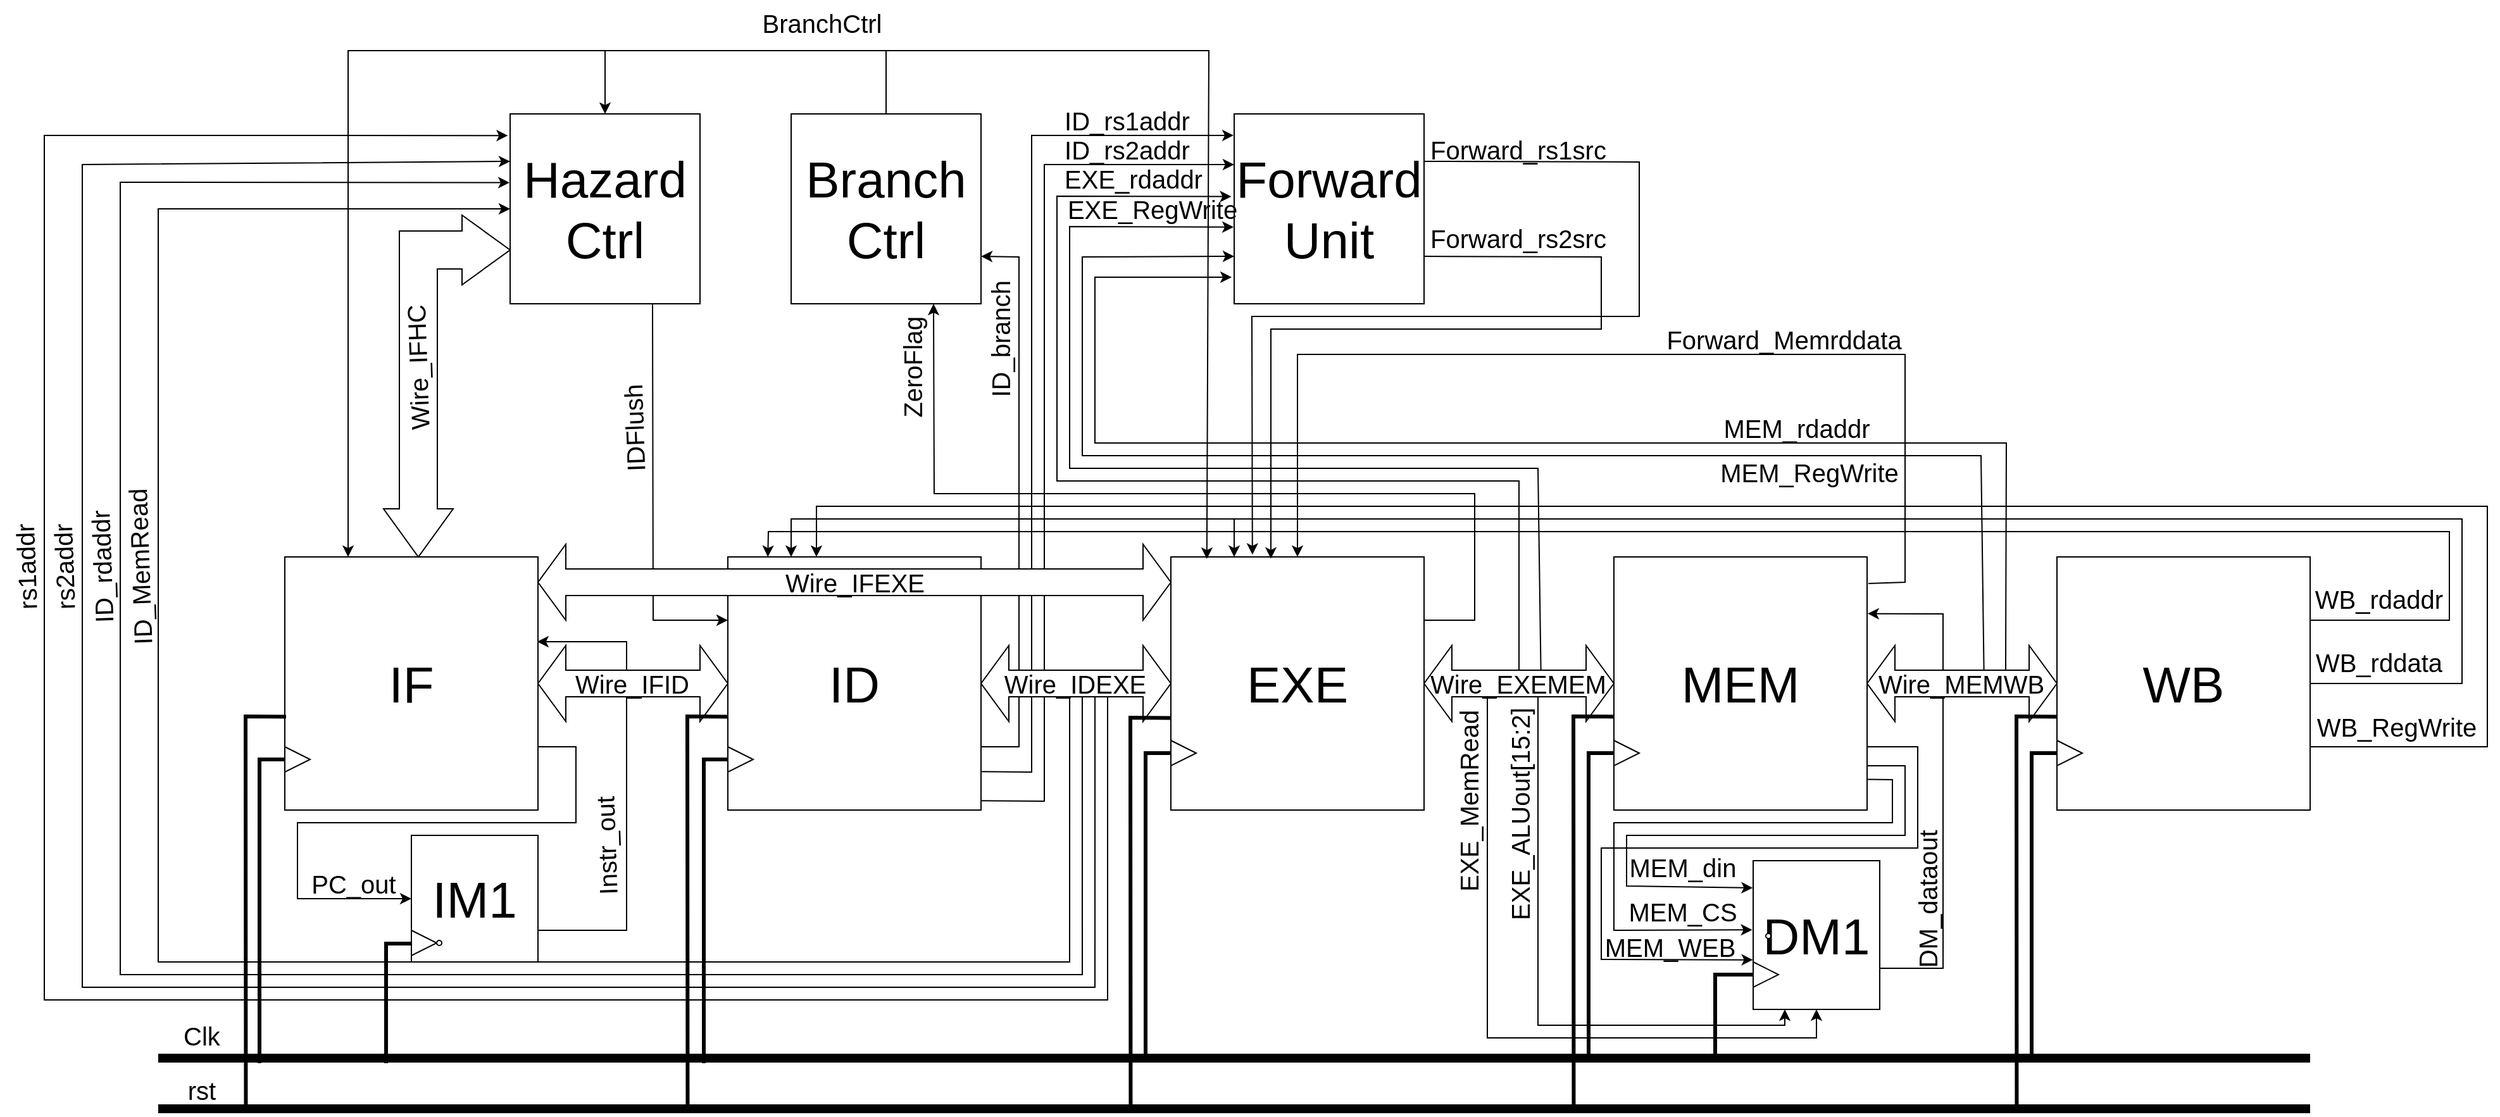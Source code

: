 <mxfile version="20.3.2" type="github" pages="9">
  <diagram id="eFyGQszT9jP5js-CaY_l" name="Top">
    <mxGraphModel dx="3088" dy="1348" grid="1" gridSize="10" guides="1" tooltips="1" connect="1" arrows="1" fold="1" page="1" pageScale="1" pageWidth="850" pageHeight="1100" math="0" shadow="0">
      <root>
        <mxCell id="0" />
        <mxCell id="1" parent="0" />
        <mxCell id="AtJam89E-pzduX2Gn3NH-121" value="" style="endArrow=classic;html=1;rounded=0;fontSize=40;strokeWidth=1;exitX=1;exitY=0.75;exitDx=0;exitDy=0;entryX=-0.009;entryY=-0.083;entryDx=0;entryDy=0;entryPerimeter=0;" parent="1" source="AtJam89E-pzduX2Gn3NH-3" target="AtJam89E-pzduX2Gn3NH-62" edge="1">
          <mxGeometry width="50" height="50" relative="1" as="geometry">
            <mxPoint x="1270" y="750" as="sourcePoint" />
            <mxPoint x="1320" y="700" as="targetPoint" />
            <Array as="points">
              <mxPoint x="1390" y="630" />
              <mxPoint x="1390" y="710" />
              <mxPoint x="1140" y="710" />
              <mxPoint x="1140" y="798" />
            </Array>
          </mxGeometry>
        </mxCell>
        <mxCell id="AtJam89E-pzduX2Gn3NH-123" value="" style="endArrow=classic;html=1;rounded=0;fontSize=40;strokeWidth=1;entryX=1.002;entryY=0.224;entryDx=0;entryDy=0;entryPerimeter=0;" parent="1" target="AtJam89E-pzduX2Gn3NH-3" edge="1">
          <mxGeometry width="50" height="50" relative="1" as="geometry">
            <mxPoint x="1360" y="805" as="sourcePoint" />
            <mxPoint x="1180" y="560" as="targetPoint" />
            <Array as="points">
              <mxPoint x="1410" y="805" />
              <mxPoint x="1410" y="525" />
              <mxPoint x="1400" y="525" />
            </Array>
          </mxGeometry>
        </mxCell>
        <mxCell id="AtJam89E-pzduX2Gn3NH-106" value="" style="endArrow=classic;html=1;rounded=0;fontSize=40;strokeWidth=1;exitX=0.998;exitY=0.848;exitDx=0;exitDy=0;exitPerimeter=0;entryX=-0.003;entryY=0.113;entryDx=0;entryDy=0;entryPerimeter=0;" parent="1" edge="1">
          <mxGeometry width="50" height="50" relative="1" as="geometry">
            <mxPoint x="650.0" y="672.65" as="sourcePoint" />
            <mxPoint x="849.95" y="170.0" as="targetPoint" />
            <Array as="points">
              <mxPoint x="700" y="673" />
              <mxPoint x="700" y="170" />
            </Array>
          </mxGeometry>
        </mxCell>
        <mxCell id="AtJam89E-pzduX2Gn3NH-105" value="" style="endArrow=classic;html=1;rounded=0;fontSize=40;strokeWidth=1;exitX=0.998;exitY=0.848;exitDx=0;exitDy=0;exitPerimeter=0;entryX=-0.003;entryY=0.113;entryDx=0;entryDy=0;entryPerimeter=0;" parent="1" source="AtJam89E-pzduX2Gn3NH-1" target="AtJam89E-pzduX2Gn3NH-22" edge="1">
          <mxGeometry width="50" height="50" relative="1" as="geometry">
            <mxPoint x="670" y="480" as="sourcePoint" />
            <mxPoint x="720" y="430" as="targetPoint" />
            <Array as="points">
              <mxPoint x="690" y="650" />
              <mxPoint x="690" y="147" />
            </Array>
          </mxGeometry>
        </mxCell>
        <mxCell id="AtJam89E-pzduX2Gn3NH-103" value="" style="endArrow=classic;html=1;rounded=0;fontSize=40;strokeWidth=1;exitX=1;exitY=0.75;exitDx=0;exitDy=0;entryX=1;entryY=0.75;entryDx=0;entryDy=0;" parent="1" source="AtJam89E-pzduX2Gn3NH-1" target="AtJam89E-pzduX2Gn3NH-23" edge="1">
          <mxGeometry width="50" height="50" relative="1" as="geometry">
            <mxPoint x="870" y="510" as="sourcePoint" />
            <mxPoint x="770" y="290" as="targetPoint" />
            <Array as="points">
              <mxPoint x="680" y="630" />
              <mxPoint x="680" y="243" />
            </Array>
          </mxGeometry>
        </mxCell>
        <mxCell id="AtJam89E-pzduX2Gn3NH-101" value="" style="endArrow=classic;html=1;rounded=0;fontSize=40;strokeWidth=1;exitX=0.75;exitY=1;exitDx=0;exitDy=0;entryX=0;entryY=0.25;entryDx=0;entryDy=0;" parent="1" source="AtJam89E-pzduX2Gn3NH-21" target="AtJam89E-pzduX2Gn3NH-1" edge="1">
          <mxGeometry width="50" height="50" relative="1" as="geometry">
            <mxPoint x="870" y="50" as="sourcePoint" />
            <mxPoint x="920" as="targetPoint" />
            <Array as="points">
              <mxPoint x="391" y="530" />
            </Array>
          </mxGeometry>
        </mxCell>
        <mxCell id="AtJam89E-pzduX2Gn3NH-80" value="" style="endArrow=classic;html=1;rounded=0;fontSize=40;strokeWidth=1;exitX=1;exitY=0.75;exitDx=0;exitDy=0;entryX=0.997;entryY=0.335;entryDx=0;entryDy=0;entryPerimeter=0;" parent="1" source="AtJam89E-pzduX2Gn3NH-24" target="LERbhLxfTXNda7QCPUhL-2" edge="1">
          <mxGeometry width="50" height="50" relative="1" as="geometry">
            <mxPoint x="410" y="590" as="sourcePoint" />
            <mxPoint x="460" y="540" as="targetPoint" />
            <Array as="points">
              <mxPoint x="370" y="775" />
              <mxPoint x="370" y="547" />
            </Array>
          </mxGeometry>
        </mxCell>
        <mxCell id="LERbhLxfTXNda7QCPUhL-2" value="&lt;font style=&quot;font-size: 40px;&quot;&gt;IF&lt;/font&gt;" style="rounded=0;whiteSpace=wrap;html=1;" parent="1" vertex="1">
          <mxGeometry x="100" y="480" width="200" height="200" as="geometry" />
        </mxCell>
        <mxCell id="AtJam89E-pzduX2Gn3NH-1" value="&lt;font style=&quot;font-size: 40px;&quot;&gt;ID&lt;/font&gt;" style="rounded=0;whiteSpace=wrap;html=1;" parent="1" vertex="1">
          <mxGeometry x="450" y="480" width="200" height="200" as="geometry" />
        </mxCell>
        <mxCell id="AtJam89E-pzduX2Gn3NH-2" value="&lt;font style=&quot;font-size: 40px;&quot;&gt;EXE&lt;/font&gt;" style="rounded=0;whiteSpace=wrap;html=1;" parent="1" vertex="1">
          <mxGeometry x="800" y="480" width="200" height="200" as="geometry" />
        </mxCell>
        <mxCell id="AtJam89E-pzduX2Gn3NH-3" value="&lt;font style=&quot;font-size: 40px;&quot;&gt;MEM&lt;/font&gt;" style="rounded=0;whiteSpace=wrap;html=1;" parent="1" vertex="1">
          <mxGeometry x="1150" y="480" width="200" height="200" as="geometry" />
        </mxCell>
        <mxCell id="AtJam89E-pzduX2Gn3NH-4" value="&lt;font style=&quot;font-size: 40px;&quot;&gt;WB&lt;/font&gt;" style="rounded=0;whiteSpace=wrap;html=1;" parent="1" vertex="1">
          <mxGeometry x="1500" y="480" width="200" height="200" as="geometry" />
        </mxCell>
        <mxCell id="AtJam89E-pzduX2Gn3NH-16" value="" style="group" parent="1" vertex="1" connectable="0">
          <mxGeometry x="1350" y="550" width="150" height="60" as="geometry" />
        </mxCell>
        <mxCell id="AtJam89E-pzduX2Gn3NH-8" value="" style="html=1;shadow=0;dashed=0;align=center;verticalAlign=middle;shape=mxgraph.arrows2.twoWayArrow;dy=0.65;dx=22;fontSize=40;" parent="AtJam89E-pzduX2Gn3NH-16" vertex="1">
          <mxGeometry width="150" height="60" as="geometry" />
        </mxCell>
        <mxCell id="AtJam89E-pzduX2Gn3NH-13" value="Wire_MEMWB" style="text;html=1;strokeColor=none;fillColor=none;align=center;verticalAlign=middle;whiteSpace=wrap;rounded=0;fontSize=20;" parent="AtJam89E-pzduX2Gn3NH-16" vertex="1">
          <mxGeometry x="40.385" y="15" width="69.231" height="30" as="geometry" />
        </mxCell>
        <mxCell id="AtJam89E-pzduX2Gn3NH-17" value="" style="group" parent="1" vertex="1" connectable="0">
          <mxGeometry x="1000" y="550" width="150" height="60" as="geometry" />
        </mxCell>
        <mxCell id="AtJam89E-pzduX2Gn3NH-7" value="" style="html=1;shadow=0;dashed=0;align=center;verticalAlign=middle;shape=mxgraph.arrows2.twoWayArrow;dy=0.65;dx=22;fontSize=40;" parent="AtJam89E-pzduX2Gn3NH-17" vertex="1">
          <mxGeometry width="150" height="60" as="geometry" />
        </mxCell>
        <mxCell id="AtJam89E-pzduX2Gn3NH-14" value="Wire_EXEMEM" style="text;html=1;strokeColor=none;fillColor=none;align=center;verticalAlign=middle;whiteSpace=wrap;rounded=0;fontSize=20;" parent="AtJam89E-pzduX2Gn3NH-17" vertex="1">
          <mxGeometry x="40.385" y="15" width="69.231" height="30" as="geometry" />
        </mxCell>
        <mxCell id="AtJam89E-pzduX2Gn3NH-18" value="" style="group" parent="1" vertex="1" connectable="0">
          <mxGeometry x="650" y="550" width="150" height="60" as="geometry" />
        </mxCell>
        <mxCell id="AtJam89E-pzduX2Gn3NH-6" value="" style="html=1;shadow=0;dashed=0;align=center;verticalAlign=middle;shape=mxgraph.arrows2.twoWayArrow;dy=0.65;dx=22;fontSize=40;" parent="AtJam89E-pzduX2Gn3NH-18" vertex="1">
          <mxGeometry width="150" height="60" as="geometry" />
        </mxCell>
        <mxCell id="AtJam89E-pzduX2Gn3NH-11" value="Wire_IDEXE" style="text;html=1;strokeColor=none;fillColor=none;align=center;verticalAlign=middle;whiteSpace=wrap;rounded=0;fontSize=20;" parent="AtJam89E-pzduX2Gn3NH-18" vertex="1">
          <mxGeometry x="40.385" y="15" width="69.231" height="30" as="geometry" />
        </mxCell>
        <mxCell id="AtJam89E-pzduX2Gn3NH-19" value="" style="group" parent="1" vertex="1" connectable="0">
          <mxGeometry x="300" y="550" width="150" height="60" as="geometry" />
        </mxCell>
        <mxCell id="AtJam89E-pzduX2Gn3NH-5" value="" style="html=1;shadow=0;dashed=0;align=center;verticalAlign=middle;shape=mxgraph.arrows2.twoWayArrow;dy=0.65;dx=22;fontSize=40;" parent="AtJam89E-pzduX2Gn3NH-19" vertex="1">
          <mxGeometry width="150" height="60" as="geometry" />
        </mxCell>
        <mxCell id="AtJam89E-pzduX2Gn3NH-10" value="Wire_IFID" style="text;html=1;strokeColor=none;fillColor=none;align=center;verticalAlign=middle;whiteSpace=wrap;rounded=0;fontSize=20;" parent="AtJam89E-pzduX2Gn3NH-19" vertex="1">
          <mxGeometry x="40.385" y="15" width="69.231" height="30" as="geometry" />
        </mxCell>
        <mxCell id="AtJam89E-pzduX2Gn3NH-21" value="&lt;font style=&quot;font-size: 40px;&quot;&gt;Hazard&lt;br&gt;Ctrl&lt;br&gt;&lt;/font&gt;" style="rounded=0;whiteSpace=wrap;html=1;" parent="1" vertex="1">
          <mxGeometry x="278" y="130" width="150" height="150" as="geometry" />
        </mxCell>
        <mxCell id="AtJam89E-pzduX2Gn3NH-22" value="&lt;font style=&quot;font-size: 40px;&quot;&gt;Forward&lt;br&gt;Unit&lt;br&gt;&lt;/font&gt;" style="rounded=0;whiteSpace=wrap;html=1;" parent="1" vertex="1">
          <mxGeometry x="850" y="130" width="150" height="150" as="geometry" />
        </mxCell>
        <mxCell id="AtJam89E-pzduX2Gn3NH-23" value="&lt;font style=&quot;font-size: 40px;&quot;&gt;Branch&lt;br&gt;Ctrl&lt;br&gt;&lt;/font&gt;" style="rounded=0;whiteSpace=wrap;html=1;" parent="1" vertex="1">
          <mxGeometry x="500" y="130" width="150" height="150" as="geometry" />
        </mxCell>
        <mxCell id="AtJam89E-pzduX2Gn3NH-24" value="&lt;font style=&quot;font-size: 40px;&quot;&gt;IM1&lt;br&gt;&lt;/font&gt;" style="rounded=0;whiteSpace=wrap;html=1;" parent="1" vertex="1">
          <mxGeometry x="200" y="700" width="100" height="100" as="geometry" />
        </mxCell>
        <mxCell id="AtJam89E-pzduX2Gn3NH-25" value="&lt;font style=&quot;font-size: 40px;&quot;&gt;DM1&lt;br&gt;&lt;/font&gt;" style="rounded=0;whiteSpace=wrap;html=1;" parent="1" vertex="1">
          <mxGeometry x="1260" y="720" width="100" height="117.5" as="geometry" />
        </mxCell>
        <mxCell id="AtJam89E-pzduX2Gn3NH-31" value="" style="html=1;shadow=0;dashed=0;align=center;verticalAlign=middle;shape=mxgraph.arrows2.bendDoubleArrow;dy=15;dx=38;arrowHead=55;rounded=0;fontSize=20;" parent="1" vertex="1">
          <mxGeometry x="178" y="210" width="100" height="270" as="geometry" />
        </mxCell>
        <mxCell id="AtJam89E-pzduX2Gn3NH-28" value="Wire_IFHC" style="text;html=1;strokeColor=none;fillColor=none;align=center;verticalAlign=middle;whiteSpace=wrap;rounded=0;fontSize=20;rotation=-92;" parent="1" vertex="1">
          <mxGeometry x="170" y="312.5" width="69.23" height="35" as="geometry" />
        </mxCell>
        <mxCell id="AtJam89E-pzduX2Gn3NH-32" value="" style="endArrow=none;html=1;fontSize=20;rounded=0;strokeWidth=7;" parent="1" edge="1">
          <mxGeometry width="50" height="50" relative="1" as="geometry">
            <mxPoint y="876" as="sourcePoint" />
            <mxPoint x="1700" y="876" as="targetPoint" />
          </mxGeometry>
        </mxCell>
        <mxCell id="AtJam89E-pzduX2Gn3NH-33" value="" style="endArrow=none;html=1;fontSize=20;rounded=0;strokeWidth=7;" parent="1" edge="1">
          <mxGeometry width="50" height="50" relative="1" as="geometry">
            <mxPoint y="916" as="sourcePoint" />
            <mxPoint x="1700" y="916" as="targetPoint" />
          </mxGeometry>
        </mxCell>
        <mxCell id="AtJam89E-pzduX2Gn3NH-34" value="Clk" style="text;html=1;strokeColor=none;fillColor=none;align=center;verticalAlign=middle;whiteSpace=wrap;rounded=0;fontSize=20;rotation=0;" parent="1" vertex="1">
          <mxGeometry x="1.066e-14" y="840" width="69.23" height="35" as="geometry" />
        </mxCell>
        <mxCell id="AtJam89E-pzduX2Gn3NH-35" value="rst" style="text;html=1;strokeColor=none;fillColor=none;align=center;verticalAlign=middle;whiteSpace=wrap;rounded=0;fontSize=20;rotation=0;" parent="1" vertex="1">
          <mxGeometry x="1.066e-14" y="883" width="69.23" height="35" as="geometry" />
        </mxCell>
        <mxCell id="AtJam89E-pzduX2Gn3NH-38" value="" style="group" parent="1" vertex="1" connectable="0">
          <mxGeometry x="80" y="625" width="40" height="20" as="geometry" />
        </mxCell>
        <mxCell id="AtJam89E-pzduX2Gn3NH-37" value="" style="triangle;whiteSpace=wrap;html=1;fontSize=40;" parent="AtJam89E-pzduX2Gn3NH-38" vertex="1">
          <mxGeometry x="20" y="5" width="20" height="20" as="geometry" />
        </mxCell>
        <mxCell id="AtJam89E-pzduX2Gn3NH-40" value="" style="endArrow=none;html=1;rounded=0;fontSize=40;strokeWidth=3;entryX=0;entryY=0.5;entryDx=0;entryDy=0;" parent="1" target="AtJam89E-pzduX2Gn3NH-41" edge="1">
          <mxGeometry width="50" height="50" relative="1" as="geometry">
            <mxPoint x="431" y="880" as="sourcePoint" />
            <mxPoint x="431" y="640" as="targetPoint" />
            <Array as="points">
              <mxPoint x="431" y="640" />
            </Array>
          </mxGeometry>
        </mxCell>
        <mxCell id="AtJam89E-pzduX2Gn3NH-41" value="" style="triangle;whiteSpace=wrap;html=1;fontSize=40;" parent="1" vertex="1">
          <mxGeometry x="450" y="630" width="20" height="20" as="geometry" />
        </mxCell>
        <mxCell id="AtJam89E-pzduX2Gn3NH-44" value="" style="endArrow=none;html=1;rounded=0;fontSize=40;strokeWidth=3;entryX=0;entryY=0.5;entryDx=0;entryDy=0;" parent="1" target="AtJam89E-pzduX2Gn3NH-45" edge="1">
          <mxGeometry width="50" height="50" relative="1" as="geometry">
            <mxPoint x="780" y="875" as="sourcePoint" />
            <mxPoint x="780" y="635" as="targetPoint" />
            <Array as="points">
              <mxPoint x="780" y="635" />
            </Array>
          </mxGeometry>
        </mxCell>
        <mxCell id="AtJam89E-pzduX2Gn3NH-45" value="" style="triangle;whiteSpace=wrap;html=1;fontSize=40;" parent="1" vertex="1">
          <mxGeometry x="800" y="625" width="20" height="20" as="geometry" />
        </mxCell>
        <mxCell id="AtJam89E-pzduX2Gn3NH-46" value="" style="endArrow=none;html=1;rounded=0;fontSize=40;strokeWidth=3;entryX=0;entryY=0.5;entryDx=0;entryDy=0;" parent="1" target="AtJam89E-pzduX2Gn3NH-47" edge="1">
          <mxGeometry width="50" height="50" relative="1" as="geometry">
            <mxPoint x="1130" y="875" as="sourcePoint" />
            <mxPoint x="1130" y="635" as="targetPoint" />
            <Array as="points">
              <mxPoint x="1130" y="635" />
            </Array>
          </mxGeometry>
        </mxCell>
        <mxCell id="AtJam89E-pzduX2Gn3NH-47" value="" style="triangle;whiteSpace=wrap;html=1;fontSize=40;" parent="1" vertex="1">
          <mxGeometry x="1150" y="625" width="20" height="20" as="geometry" />
        </mxCell>
        <mxCell id="AtJam89E-pzduX2Gn3NH-48" value="" style="endArrow=none;html=1;rounded=0;fontSize=40;strokeWidth=3;entryX=0;entryY=0.5;entryDx=0;entryDy=0;" parent="1" target="AtJam89E-pzduX2Gn3NH-49" edge="1">
          <mxGeometry width="50" height="50" relative="1" as="geometry">
            <mxPoint x="1480" y="875" as="sourcePoint" />
            <mxPoint x="1480" y="635" as="targetPoint" />
            <Array as="points">
              <mxPoint x="1480" y="635" />
            </Array>
          </mxGeometry>
        </mxCell>
        <mxCell id="AtJam89E-pzduX2Gn3NH-49" value="" style="triangle;whiteSpace=wrap;html=1;fontSize=40;" parent="1" vertex="1">
          <mxGeometry x="1500" y="625" width="20" height="20" as="geometry" />
        </mxCell>
        <mxCell id="AtJam89E-pzduX2Gn3NH-50" value="" style="endArrow=none;html=1;rounded=0;fontSize=40;strokeWidth=3;entryX=0;entryY=0.5;entryDx=0;entryDy=0;" parent="1" edge="1">
          <mxGeometry width="50" height="50" relative="1" as="geometry">
            <mxPoint x="80" y="880" as="sourcePoint" />
            <mxPoint x="100" y="640" as="targetPoint" />
            <Array as="points">
              <mxPoint x="80" y="640" />
            </Array>
          </mxGeometry>
        </mxCell>
        <mxCell id="AtJam89E-pzduX2Gn3NH-54" value="" style="endArrow=none;html=1;rounded=0;fontSize=40;strokeWidth=3;entryX=0.005;entryY=0.631;entryDx=0;entryDy=0;entryPerimeter=0;" parent="1" target="LERbhLxfTXNda7QCPUhL-2" edge="1">
          <mxGeometry width="50" height="50" relative="1" as="geometry">
            <mxPoint x="69.23" y="918" as="sourcePoint" />
            <mxPoint x="89.23" y="678" as="targetPoint" />
            <Array as="points">
              <mxPoint x="69" y="606" />
            </Array>
          </mxGeometry>
        </mxCell>
        <mxCell id="AtJam89E-pzduX2Gn3NH-55" value="" style="endArrow=none;html=1;rounded=0;fontSize=40;strokeWidth=3;entryX=0.005;entryY=0.631;entryDx=0;entryDy=0;entryPerimeter=0;" parent="1" edge="1">
          <mxGeometry width="50" height="50" relative="1" as="geometry">
            <mxPoint x="418.23" y="918" as="sourcePoint" />
            <mxPoint x="450" y="606.2" as="targetPoint" />
            <Array as="points">
              <mxPoint x="418" y="606" />
            </Array>
          </mxGeometry>
        </mxCell>
        <mxCell id="AtJam89E-pzduX2Gn3NH-56" value="" style="endArrow=none;html=1;rounded=0;fontSize=40;strokeWidth=3;entryX=0.005;entryY=0.631;entryDx=0;entryDy=0;entryPerimeter=0;" parent="1" edge="1">
          <mxGeometry width="50" height="50" relative="1" as="geometry">
            <mxPoint x="768.23" y="919" as="sourcePoint" />
            <mxPoint x="800" y="607.2" as="targetPoint" />
            <Array as="points">
              <mxPoint x="768" y="607" />
            </Array>
          </mxGeometry>
        </mxCell>
        <mxCell id="AtJam89E-pzduX2Gn3NH-57" value="" style="endArrow=none;html=1;rounded=0;fontSize=40;strokeWidth=3;entryX=0.005;entryY=0.631;entryDx=0;entryDy=0;entryPerimeter=0;" parent="1" edge="1">
          <mxGeometry width="50" height="50" relative="1" as="geometry">
            <mxPoint x="1118.23" y="918" as="sourcePoint" />
            <mxPoint x="1150" y="606.2" as="targetPoint" />
            <Array as="points">
              <mxPoint x="1118" y="606" />
            </Array>
          </mxGeometry>
        </mxCell>
        <mxCell id="AtJam89E-pzduX2Gn3NH-58" value="" style="endArrow=none;html=1;rounded=0;fontSize=40;strokeWidth=3;entryX=0.005;entryY=0.631;entryDx=0;entryDy=0;entryPerimeter=0;" parent="1" edge="1">
          <mxGeometry width="50" height="50" relative="1" as="geometry">
            <mxPoint x="1468.23" y="918" as="sourcePoint" />
            <mxPoint x="1500" y="606.2" as="targetPoint" />
            <Array as="points">
              <mxPoint x="1468" y="606" />
            </Array>
          </mxGeometry>
        </mxCell>
        <mxCell id="AtJam89E-pzduX2Gn3NH-59" value="" style="group" parent="1" vertex="1" connectable="0">
          <mxGeometry x="180" y="770" width="50" height="25" as="geometry" />
        </mxCell>
        <mxCell id="AtJam89E-pzduX2Gn3NH-60" value="" style="triangle;whiteSpace=wrap;html=1;fontSize=40;" parent="AtJam89E-pzduX2Gn3NH-59" vertex="1">
          <mxGeometry x="20" y="5" width="20" height="20" as="geometry" />
        </mxCell>
        <mxCell id="AtJam89E-pzduX2Gn3NH-64" value="" style="ellipse;whiteSpace=wrap;html=1;aspect=fixed;fontSize=40;" parent="AtJam89E-pzduX2Gn3NH-59" vertex="1">
          <mxGeometry x="40" y="13" width="4" height="4" as="geometry" />
        </mxCell>
        <mxCell id="AtJam89E-pzduX2Gn3NH-61" value="" style="endArrow=none;html=1;rounded=0;fontSize=40;strokeWidth=3;entryX=0;entryY=0.5;entryDx=0;entryDy=0;" parent="1" edge="1">
          <mxGeometry width="50" height="50" relative="1" as="geometry">
            <mxPoint x="180" y="880" as="sourcePoint" />
            <mxPoint x="200" y="785.5" as="targetPoint" />
            <Array as="points">
              <mxPoint x="180" y="785.5" />
            </Array>
          </mxGeometry>
        </mxCell>
        <mxCell id="AtJam89E-pzduX2Gn3NH-62" value="" style="triangle;whiteSpace=wrap;html=1;fontSize=40;" parent="1" vertex="1">
          <mxGeometry x="1260" y="800" width="20" height="20" as="geometry" />
        </mxCell>
        <mxCell id="AtJam89E-pzduX2Gn3NH-63" value="" style="endArrow=none;html=1;rounded=0;fontSize=40;strokeWidth=3;entryX=0;entryY=0.5;entryDx=0;entryDy=0;" parent="1" target="AtJam89E-pzduX2Gn3NH-62" edge="1">
          <mxGeometry width="50" height="50" relative="1" as="geometry">
            <mxPoint x="1230" y="875" as="sourcePoint" />
            <mxPoint x="1250" y="780.5" as="targetPoint" />
            <Array as="points">
              <mxPoint x="1230" y="810" />
            </Array>
          </mxGeometry>
        </mxCell>
        <mxCell id="AtJam89E-pzduX2Gn3NH-65" value="" style="ellipse;whiteSpace=wrap;html=1;aspect=fixed;fontSize=40;" parent="1" vertex="1">
          <mxGeometry x="1270" y="777.5" width="4" height="4" as="geometry" />
        </mxCell>
        <mxCell id="AtJam89E-pzduX2Gn3NH-77" value="" style="endArrow=classic;html=1;rounded=0;fontSize=40;strokeWidth=1;entryX=0.25;entryY=0;entryDx=0;entryDy=0;exitX=0.5;exitY=0;exitDx=0;exitDy=0;" parent="1" source="AtJam89E-pzduX2Gn3NH-23" target="LERbhLxfTXNda7QCPUhL-2" edge="1">
          <mxGeometry width="50" height="50" relative="1" as="geometry">
            <mxPoint x="470" y="620" as="sourcePoint" />
            <mxPoint x="520" y="570" as="targetPoint" />
            <Array as="points">
              <mxPoint x="575" y="80" />
              <mxPoint x="150" y="80" />
            </Array>
          </mxGeometry>
        </mxCell>
        <mxCell id="AtJam89E-pzduX2Gn3NH-79" value="BranchCtrl" style="text;html=1;strokeColor=none;fillColor=none;align=center;verticalAlign=middle;whiteSpace=wrap;rounded=0;fontSize=20;rotation=0;" parent="1" vertex="1">
          <mxGeometry x="490" y="40" width="69.23" height="35" as="geometry" />
        </mxCell>
        <mxCell id="AtJam89E-pzduX2Gn3NH-81" value="Instr_out" style="text;html=1;strokeColor=none;fillColor=none;align=center;verticalAlign=middle;whiteSpace=wrap;rounded=0;fontSize=20;rotation=-92;" parent="1" vertex="1">
          <mxGeometry x="318.38" y="690" width="69.23" height="35" as="geometry" />
        </mxCell>
        <mxCell id="AtJam89E-pzduX2Gn3NH-82" value="" style="endArrow=classic;html=1;rounded=0;fontSize=40;strokeWidth=1;exitX=1;exitY=0.75;exitDx=0;exitDy=0;entryX=0;entryY=0.5;entryDx=0;entryDy=0;" parent="1" source="LERbhLxfTXNda7QCPUhL-2" target="AtJam89E-pzduX2Gn3NH-24" edge="1">
          <mxGeometry width="50" height="50" relative="1" as="geometry">
            <mxPoint x="410" y="590" as="sourcePoint" />
            <mxPoint x="460" y="540" as="targetPoint" />
            <Array as="points">
              <mxPoint x="330" y="630" />
              <mxPoint x="330" y="690" />
              <mxPoint x="110" y="690" />
              <mxPoint x="110" y="750" />
            </Array>
          </mxGeometry>
        </mxCell>
        <mxCell id="AtJam89E-pzduX2Gn3NH-83" value="PC_out" style="text;html=1;strokeColor=none;fillColor=none;align=center;verticalAlign=middle;whiteSpace=wrap;rounded=0;fontSize=20;rotation=0;" parent="1" vertex="1">
          <mxGeometry x="120" y="720" width="69.23" height="35" as="geometry" />
        </mxCell>
        <mxCell id="AtJam89E-pzduX2Gn3NH-90" value="" style="group" parent="1" vertex="1" connectable="0">
          <mxGeometry x="300" y="470" width="500" height="60" as="geometry" />
        </mxCell>
        <mxCell id="AtJam89E-pzduX2Gn3NH-91" value="" style="html=1;shadow=0;dashed=0;align=center;verticalAlign=middle;shape=mxgraph.arrows2.twoWayArrow;dy=0.65;dx=22;fontSize=40;" parent="AtJam89E-pzduX2Gn3NH-90" vertex="1">
          <mxGeometry width="500.0" height="60" as="geometry" />
        </mxCell>
        <mxCell id="AtJam89E-pzduX2Gn3NH-92" value="Wire_IFEXE" style="text;html=1;strokeColor=none;fillColor=none;align=center;verticalAlign=middle;whiteSpace=wrap;rounded=0;fontSize=20;" parent="AtJam89E-pzduX2Gn3NH-90" vertex="1">
          <mxGeometry x="134.615" y="15" width="230.769" height="30" as="geometry" />
        </mxCell>
        <mxCell id="AtJam89E-pzduX2Gn3NH-94" value="" style="endArrow=classic;html=1;rounded=0;fontSize=40;strokeWidth=1;entryX=0.158;entryY=0;entryDx=0;entryDy=0;exitX=1;exitY=0.25;exitDx=0;exitDy=0;entryPerimeter=0;" parent="1" source="AtJam89E-pzduX2Gn3NH-4" target="AtJam89E-pzduX2Gn3NH-1" edge="1">
          <mxGeometry width="50" height="50" relative="1" as="geometry">
            <mxPoint x="1760" y="530" as="sourcePoint" />
            <mxPoint x="470.0" y="480.0" as="targetPoint" />
            <Array as="points">
              <mxPoint x="1810" y="530" />
              <mxPoint x="1810" y="460" />
              <mxPoint x="482" y="460" />
            </Array>
          </mxGeometry>
        </mxCell>
        <mxCell id="AtJam89E-pzduX2Gn3NH-95" value="WB_rdaddr" style="text;html=1;strokeColor=none;fillColor=none;align=center;verticalAlign=middle;whiteSpace=wrap;rounded=0;fontSize=20;rotation=0;" parent="1" vertex="1">
          <mxGeometry x="1720" y="495" width="69.23" height="35" as="geometry" />
        </mxCell>
        <mxCell id="AtJam89E-pzduX2Gn3NH-96" value="WB_rddata" style="text;html=1;strokeColor=none;fillColor=none;align=center;verticalAlign=middle;whiteSpace=wrap;rounded=0;fontSize=20;rotation=0;" parent="1" vertex="1">
          <mxGeometry x="1720" y="545" width="69.23" height="35" as="geometry" />
        </mxCell>
        <mxCell id="AtJam89E-pzduX2Gn3NH-97" value="WB_RegWrite" style="text;html=1;strokeColor=none;fillColor=none;align=center;verticalAlign=middle;whiteSpace=wrap;rounded=0;fontSize=20;rotation=0;" parent="1" vertex="1">
          <mxGeometry x="1734" y="596" width="69.23" height="35" as="geometry" />
        </mxCell>
        <mxCell id="AtJam89E-pzduX2Gn3NH-98" value="" style="endArrow=classic;html=1;rounded=0;fontSize=40;strokeWidth=1;entryX=0.25;entryY=0;entryDx=0;entryDy=0;" parent="1" target="AtJam89E-pzduX2Gn3NH-1" edge="1">
          <mxGeometry width="50" height="50" relative="1" as="geometry">
            <mxPoint x="1700" y="580" as="sourcePoint" />
            <mxPoint x="472.0" y="490.0" as="targetPoint" />
            <Array as="points">
              <mxPoint x="1820" y="580" />
              <mxPoint x="1820" y="450" />
              <mxPoint x="500" y="450" />
            </Array>
          </mxGeometry>
        </mxCell>
        <mxCell id="AtJam89E-pzduX2Gn3NH-99" value="" style="endArrow=classic;html=1;rounded=0;fontSize=40;strokeWidth=1;exitX=1;exitY=0.75;exitDx=0;exitDy=0;" parent="1" source="AtJam89E-pzduX2Gn3NH-4" edge="1">
          <mxGeometry width="50" height="50" relative="1" as="geometry">
            <mxPoint x="1710" y="590" as="sourcePoint" />
            <mxPoint x="520" y="480" as="targetPoint" />
            <Array as="points">
              <mxPoint x="1840" y="630" />
              <mxPoint x="1840" y="440" />
              <mxPoint x="520" y="440" />
            </Array>
          </mxGeometry>
        </mxCell>
        <mxCell id="AtJam89E-pzduX2Gn3NH-102" value="IDFlush" style="text;html=1;strokeColor=none;fillColor=none;align=center;verticalAlign=middle;whiteSpace=wrap;rounded=0;fontSize=20;rotation=-92;" parent="1" vertex="1">
          <mxGeometry x="340.39" y="360" width="69.23" height="35" as="geometry" />
        </mxCell>
        <mxCell id="AtJam89E-pzduX2Gn3NH-104" value="ID_branch" style="text;html=1;strokeColor=none;fillColor=none;align=center;verticalAlign=middle;whiteSpace=wrap;rounded=0;fontSize=20;rotation=-90;" parent="1" vertex="1">
          <mxGeometry x="630" y="290" width="69.23" height="35" as="geometry" />
        </mxCell>
        <mxCell id="AtJam89E-pzduX2Gn3NH-107" value="ID_rs1addr" style="text;html=1;strokeColor=none;fillColor=none;align=center;verticalAlign=middle;whiteSpace=wrap;rounded=0;fontSize=20;rotation=0;" parent="1" vertex="1">
          <mxGeometry x="730.77" y="117" width="69.23" height="35" as="geometry" />
        </mxCell>
        <mxCell id="AtJam89E-pzduX2Gn3NH-108" value="ID_rs2addr" style="text;html=1;strokeColor=none;fillColor=none;align=center;verticalAlign=middle;whiteSpace=wrap;rounded=0;fontSize=20;rotation=0;" parent="1" vertex="1">
          <mxGeometry x="730.77" y="140" width="69.23" height="35" as="geometry" />
        </mxCell>
        <mxCell id="AtJam89E-pzduX2Gn3NH-109" value="" style="endArrow=classic;html=1;rounded=0;fontSize=40;strokeWidth=1;entryX=0.25;entryY=0;entryDx=0;entryDy=0;" parent="1" target="AtJam89E-pzduX2Gn3NH-2" edge="1">
          <mxGeometry width="50" height="50" relative="1" as="geometry">
            <mxPoint x="850" y="450" as="sourcePoint" />
            <mxPoint x="1300" y="450" as="targetPoint" />
          </mxGeometry>
        </mxCell>
        <mxCell id="AtJam89E-pzduX2Gn3NH-110" value="" style="endArrow=classic;html=1;rounded=0;fontSize=40;strokeWidth=1;exitX=1;exitY=0.75;exitDx=0;exitDy=0;entryX=0.395;entryY=0.007;entryDx=0;entryDy=0;entryPerimeter=0;" parent="1" source="AtJam89E-pzduX2Gn3NH-22" target="AtJam89E-pzduX2Gn3NH-2" edge="1">
          <mxGeometry width="50" height="50" relative="1" as="geometry">
            <mxPoint x="1180" y="480" as="sourcePoint" />
            <mxPoint x="1000" y="350" as="targetPoint" />
            <Array as="points">
              <mxPoint x="1140" y="243" />
              <mxPoint x="1140" y="300" />
              <mxPoint x="879" y="300" />
            </Array>
          </mxGeometry>
        </mxCell>
        <mxCell id="AtJam89E-pzduX2Gn3NH-111" value="" style="endArrow=classic;html=1;rounded=0;fontSize=40;strokeWidth=1;exitX=1;exitY=0.25;exitDx=0;exitDy=0;entryX=0.322;entryY=-0.009;entryDx=0;entryDy=0;entryPerimeter=0;" parent="1" source="AtJam89E-pzduX2Gn3NH-22" target="AtJam89E-pzduX2Gn3NH-2" edge="1">
          <mxGeometry width="50" height="50" relative="1" as="geometry">
            <mxPoint x="872" y="492" as="sourcePoint" />
            <mxPoint x="1060" y="220" as="targetPoint" />
            <Array as="points">
              <mxPoint x="1170" y="168" />
              <mxPoint x="1170" y="290" />
              <mxPoint x="864" y="290" />
            </Array>
          </mxGeometry>
        </mxCell>
        <mxCell id="AtJam89E-pzduX2Gn3NH-113" value="Forward_rs1src" style="text;html=1;strokeColor=none;fillColor=none;align=center;verticalAlign=middle;whiteSpace=wrap;rounded=0;fontSize=20;rotation=0;" parent="1" vertex="1">
          <mxGeometry x="1040.39" y="140" width="69.23" height="35" as="geometry" />
        </mxCell>
        <mxCell id="AtJam89E-pzduX2Gn3NH-114" value="Forward_rs2src" style="text;html=1;strokeColor=none;fillColor=none;align=center;verticalAlign=middle;whiteSpace=wrap;rounded=0;fontSize=20;rotation=0;" parent="1" vertex="1">
          <mxGeometry x="1040.38" y="210" width="69.23" height="35" as="geometry" />
        </mxCell>
        <mxCell id="AtJam89E-pzduX2Gn3NH-115" value="" style="endArrow=classic;html=1;rounded=0;fontSize=40;strokeWidth=1;entryX=0.142;entryY=0.008;entryDx=0;entryDy=0;entryPerimeter=0;" parent="1" target="AtJam89E-pzduX2Gn3NH-2" edge="1">
          <mxGeometry width="50" height="50" relative="1" as="geometry">
            <mxPoint x="575" y="80" as="sourcePoint" />
            <mxPoint x="830" y="470" as="targetPoint" />
            <Array as="points">
              <mxPoint x="830" y="80" />
            </Array>
          </mxGeometry>
        </mxCell>
        <mxCell id="AtJam89E-pzduX2Gn3NH-116" value="" style="endArrow=classic;html=1;rounded=0;fontSize=40;strokeWidth=1;entryX=0.5;entryY=0;entryDx=0;entryDy=0;exitX=1.005;exitY=0.105;exitDx=0;exitDy=0;exitPerimeter=0;" parent="1" source="AtJam89E-pzduX2Gn3NH-3" target="AtJam89E-pzduX2Gn3NH-2" edge="1">
          <mxGeometry width="50" height="50" relative="1" as="geometry">
            <mxPoint x="1370" y="500" as="sourcePoint" />
            <mxPoint x="1240" y="305" as="targetPoint" />
            <Array as="points">
              <mxPoint x="1380" y="500" />
              <mxPoint x="1380" y="320" />
              <mxPoint x="900" y="320" />
            </Array>
          </mxGeometry>
        </mxCell>
        <mxCell id="AtJam89E-pzduX2Gn3NH-117" value="Forward_Memrddata" style="text;html=1;strokeColor=none;fillColor=none;align=center;verticalAlign=middle;whiteSpace=wrap;rounded=0;fontSize=20;rotation=0;" parent="1" vertex="1">
          <mxGeometry x="1250" y="290" width="69.23" height="35" as="geometry" />
        </mxCell>
        <mxCell id="AtJam89E-pzduX2Gn3NH-118" value="" style="endArrow=classic;html=1;rounded=0;fontSize=40;strokeWidth=1;exitX=1;exitY=0.25;exitDx=0;exitDy=0;entryX=0.75;entryY=1;entryDx=0;entryDy=0;" parent="1" source="AtJam89E-pzduX2Gn3NH-2" target="AtJam89E-pzduX2Gn3NH-23" edge="1">
          <mxGeometry width="50" height="50" relative="1" as="geometry">
            <mxPoint x="1030" y="480" as="sourcePoint" />
            <mxPoint x="1080" y="430" as="targetPoint" />
            <Array as="points">
              <mxPoint x="1040" y="530" />
              <mxPoint x="1040" y="430" />
              <mxPoint x="613" y="430" />
            </Array>
          </mxGeometry>
        </mxCell>
        <mxCell id="AtJam89E-pzduX2Gn3NH-119" value="ZeroFlag" style="text;html=1;strokeColor=none;fillColor=none;align=center;verticalAlign=middle;whiteSpace=wrap;rounded=0;fontSize=20;rotation=-90;" parent="1" vertex="1">
          <mxGeometry x="560.77" y="312.5" width="69.23" height="35" as="geometry" />
        </mxCell>
        <mxCell id="AtJam89E-pzduX2Gn3NH-122" value="MEM_din" style="text;html=1;strokeColor=none;fillColor=none;align=center;verticalAlign=middle;whiteSpace=wrap;rounded=0;fontSize=20;rotation=0;" parent="1" vertex="1">
          <mxGeometry x="1170" y="707.5" width="69.23" height="35" as="geometry" />
        </mxCell>
        <mxCell id="AtJam89E-pzduX2Gn3NH-124" value="DM_dataout" style="text;html=1;strokeColor=none;fillColor=none;align=center;verticalAlign=middle;whiteSpace=wrap;rounded=0;fontSize=20;rotation=-90;" parent="1" vertex="1">
          <mxGeometry x="1363" y="732.5" width="69.23" height="35" as="geometry" />
        </mxCell>
        <mxCell id="AtJam89E-pzduX2Gn3NH-125" value="MEM_CS" style="text;html=1;strokeColor=none;fillColor=none;align=center;verticalAlign=middle;whiteSpace=wrap;rounded=0;fontSize=20;rotation=0;" parent="1" vertex="1">
          <mxGeometry x="1170" y="742.5" width="69.23" height="35" as="geometry" />
        </mxCell>
        <mxCell id="AtJam89E-pzduX2Gn3NH-126" value="" style="endArrow=classic;html=1;rounded=0;fontSize=40;strokeWidth=1;exitX=0.998;exitY=0.879;exitDx=0;exitDy=0;exitPerimeter=0;entryX=-0.007;entryY=0.465;entryDx=0;entryDy=0;entryPerimeter=0;" parent="1" source="AtJam89E-pzduX2Gn3NH-3" target="AtJam89E-pzduX2Gn3NH-25" edge="1">
          <mxGeometry width="50" height="50" relative="1" as="geometry">
            <mxPoint x="1460" y="610" as="sourcePoint" />
            <mxPoint x="1510" y="560" as="targetPoint" />
            <Array as="points">
              <mxPoint x="1370" y="656" />
              <mxPoint x="1370" y="690" />
              <mxPoint x="1150" y="690" />
              <mxPoint x="1150" y="775" />
            </Array>
          </mxGeometry>
        </mxCell>
        <mxCell id="AtJam89E-pzduX2Gn3NH-127" value="MEM_WEB" style="text;html=1;strokeColor=none;fillColor=none;align=center;verticalAlign=middle;whiteSpace=wrap;rounded=0;fontSize=20;rotation=0;" parent="1" vertex="1">
          <mxGeometry x="1160" y="770" width="69.23" height="35" as="geometry" />
        </mxCell>
        <mxCell id="AtJam89E-pzduX2Gn3NH-132" value="" style="endArrow=classic;html=1;rounded=0;fontSize=40;strokeWidth=1;entryX=0.25;entryY=1;entryDx=0;entryDy=0;" parent="1" target="AtJam89E-pzduX2Gn3NH-25" edge="1">
          <mxGeometry width="50" height="50" relative="1" as="geometry">
            <mxPoint x="1090" y="590" as="sourcePoint" />
            <mxPoint x="1490" y="580" as="targetPoint" />
            <Array as="points">
              <mxPoint x="1090" y="850" />
              <mxPoint x="1285" y="850" />
            </Array>
          </mxGeometry>
        </mxCell>
        <mxCell id="AtJam89E-pzduX2Gn3NH-133" value="" style="endArrow=classic;html=1;rounded=0;fontSize=40;strokeWidth=1;entryX=0.5;entryY=1;entryDx=0;entryDy=0;exitX=0.139;exitY=0.833;exitDx=0;exitDy=0;exitPerimeter=0;" parent="1" source="AtJam89E-pzduX2Gn3NH-14" target="AtJam89E-pzduX2Gn3NH-25" edge="1">
          <mxGeometry width="50" height="50" relative="1" as="geometry">
            <mxPoint x="1440" y="630" as="sourcePoint" />
            <mxPoint x="1490" y="580" as="targetPoint" />
            <Array as="points">
              <mxPoint x="1050" y="860" />
              <mxPoint x="1310" y="860" />
            </Array>
          </mxGeometry>
        </mxCell>
        <mxCell id="AtJam89E-pzduX2Gn3NH-134" value="EXE_MemRead" style="text;html=1;strokeColor=none;fillColor=none;align=center;verticalAlign=middle;whiteSpace=wrap;rounded=0;fontSize=20;rotation=-90;" parent="1" vertex="1">
          <mxGeometry x="1000" y="655" width="69.23" height="35" as="geometry" />
        </mxCell>
        <mxCell id="AtJam89E-pzduX2Gn3NH-135" value="EXE_ALUout[15:2]" style="text;html=1;strokeColor=none;fillColor=none;align=center;verticalAlign=middle;whiteSpace=wrap;rounded=0;fontSize=20;rotation=-90;" parent="1" vertex="1">
          <mxGeometry x="1040.39" y="665" width="69.23" height="35" as="geometry" />
        </mxCell>
        <mxCell id="AtJam89E-pzduX2Gn3NH-137" value="" style="endArrow=classic;html=1;rounded=0;fontSize=40;strokeWidth=1;exitX=1.002;exitY=0.825;exitDx=0;exitDy=0;exitPerimeter=0;entryX=-0.003;entryY=0.183;entryDx=0;entryDy=0;entryPerimeter=0;" parent="1" source="AtJam89E-pzduX2Gn3NH-3" target="AtJam89E-pzduX2Gn3NH-25" edge="1">
          <mxGeometry width="50" height="50" relative="1" as="geometry">
            <mxPoint x="1370" y="700" as="sourcePoint" />
            <mxPoint x="1420" y="650" as="targetPoint" />
            <Array as="points">
              <mxPoint x="1380" y="645" />
              <mxPoint x="1380" y="700" />
              <mxPoint x="1160" y="700" />
              <mxPoint x="1160" y="740" />
            </Array>
          </mxGeometry>
        </mxCell>
        <mxCell id="AtJam89E-pzduX2Gn3NH-139" value="" style="endArrow=classic;html=1;rounded=0;fontSize=40;strokeWidth=1;entryX=0.5;entryY=0;entryDx=0;entryDy=0;" parent="1" target="AtJam89E-pzduX2Gn3NH-21" edge="1">
          <mxGeometry width="50" height="50" relative="1" as="geometry">
            <mxPoint x="353" y="80" as="sourcePoint" />
            <mxPoint x="710" y="310" as="targetPoint" />
          </mxGeometry>
        </mxCell>
        <mxCell id="AtJam89E-pzduX2Gn3NH-145" value="" style="endArrow=classic;html=1;rounded=0;fontSize=40;strokeWidth=1;exitX=0.428;exitY=0.833;exitDx=0;exitDy=0;exitPerimeter=0;entryX=0;entryY=0.5;entryDx=0;entryDy=0;" parent="1" source="AtJam89E-pzduX2Gn3NH-11" target="AtJam89E-pzduX2Gn3NH-21" edge="1">
          <mxGeometry width="50" height="50" relative="1" as="geometry">
            <mxPoint x="620" y="510" as="sourcePoint" />
            <mxPoint x="70" y="200" as="targetPoint" />
            <Array as="points">
              <mxPoint x="720" y="800" />
              <mxPoint y="800" />
              <mxPoint y="205" />
            </Array>
          </mxGeometry>
        </mxCell>
        <mxCell id="AtJam89E-pzduX2Gn3NH-146" value="" style="endArrow=classic;html=1;rounded=0;fontSize=40;strokeWidth=1;exitX=0.572;exitY=0.833;exitDx=0;exitDy=0;exitPerimeter=0;entryX=-0.003;entryY=0.362;entryDx=0;entryDy=0;entryPerimeter=0;" parent="1" source="AtJam89E-pzduX2Gn3NH-11" target="AtJam89E-pzduX2Gn3NH-21" edge="1">
          <mxGeometry width="50" height="50" relative="1" as="geometry">
            <mxPoint x="620" y="510" as="sourcePoint" />
            <mxPoint x="-102.759" y="810" as="targetPoint" />
            <Array as="points">
              <mxPoint x="730" y="810" />
              <mxPoint x="-30" y="810" />
              <mxPoint x="-30" y="184" />
            </Array>
          </mxGeometry>
        </mxCell>
        <mxCell id="AtJam89E-pzduX2Gn3NH-147" value="" style="endArrow=classic;html=1;rounded=0;fontSize=40;strokeWidth=1;exitX=0.717;exitY=0.833;exitDx=0;exitDy=0;exitPerimeter=0;entryX=0;entryY=0.25;entryDx=0;entryDy=0;" parent="1" source="AtJam89E-pzduX2Gn3NH-11" target="AtJam89E-pzduX2Gn3NH-21" edge="1">
          <mxGeometry width="50" height="50" relative="1" as="geometry">
            <mxPoint x="620" y="510" as="sourcePoint" />
            <mxPoint x="-110" y="820" as="targetPoint" />
            <Array as="points">
              <mxPoint x="740" y="820" />
              <mxPoint x="-60" y="820" />
              <mxPoint x="-60" y="170" />
            </Array>
          </mxGeometry>
        </mxCell>
        <mxCell id="AtJam89E-pzduX2Gn3NH-148" value="" style="endArrow=classic;html=1;rounded=0;fontSize=40;strokeWidth=1;exitX=0.861;exitY=0.833;exitDx=0;exitDy=0;exitPerimeter=0;entryX=-0.012;entryY=0.114;entryDx=0;entryDy=0;entryPerimeter=0;" parent="1" source="AtJam89E-pzduX2Gn3NH-11" target="AtJam89E-pzduX2Gn3NH-21" edge="1">
          <mxGeometry width="50" height="50" relative="1" as="geometry">
            <mxPoint x="620" y="510" as="sourcePoint" />
            <mxPoint x="-110" y="830" as="targetPoint" />
            <Array as="points">
              <mxPoint x="750" y="830" />
              <mxPoint x="-90" y="830" />
              <mxPoint x="-90" y="147" />
            </Array>
          </mxGeometry>
        </mxCell>
        <mxCell id="AtJam89E-pzduX2Gn3NH-149" value="ID_MemRead" style="text;html=1;strokeColor=none;fillColor=none;align=center;verticalAlign=middle;whiteSpace=wrap;rounded=0;fontSize=20;rotation=-92;" parent="1" vertex="1">
          <mxGeometry x="-50" y="470" width="69.23" height="35" as="geometry" />
        </mxCell>
        <mxCell id="AtJam89E-pzduX2Gn3NH-150" value="rs1addr" style="text;html=1;strokeColor=none;fillColor=none;align=center;verticalAlign=middle;whiteSpace=wrap;rounded=0;fontSize=20;rotation=-92;" parent="1" vertex="1">
          <mxGeometry x="-140" y="470" width="69.23" height="35" as="geometry" />
        </mxCell>
        <mxCell id="AtJam89E-pzduX2Gn3NH-151" value="rs2addr" style="text;html=1;strokeColor=none;fillColor=none;align=center;verticalAlign=middle;whiteSpace=wrap;rounded=0;fontSize=20;rotation=-92;" parent="1" vertex="1">
          <mxGeometry x="-110.0" y="470" width="69.23" height="35" as="geometry" />
        </mxCell>
        <mxCell id="AtJam89E-pzduX2Gn3NH-152" value="ID_rdaddr" style="text;html=1;strokeColor=none;fillColor=none;align=center;verticalAlign=middle;whiteSpace=wrap;rounded=0;fontSize=20;rotation=-92;" parent="1" vertex="1">
          <mxGeometry x="-80.0" y="470" width="69.23" height="35" as="geometry" />
        </mxCell>
        <mxCell id="AtJam89E-pzduX2Gn3NH-153" value="" style="endArrow=classic;html=1;rounded=0;fontSize=40;strokeWidth=1;exitX=0.5;exitY=0.167;exitDx=0;exitDy=0;entryX=-0.015;entryY=0.435;entryDx=0;entryDy=0;entryPerimeter=0;exitPerimeter=0;" parent="1" source="AtJam89E-pzduX2Gn3NH-14" target="AtJam89E-pzduX2Gn3NH-22" edge="1">
          <mxGeometry width="50" height="50" relative="1" as="geometry">
            <mxPoint x="880" y="300" as="sourcePoint" />
            <mxPoint x="930" y="250" as="targetPoint" />
            <Array as="points">
              <mxPoint x="1075" y="420" />
              <mxPoint x="710" y="420" />
              <mxPoint x="710" y="195" />
            </Array>
          </mxGeometry>
        </mxCell>
        <mxCell id="AtJam89E-pzduX2Gn3NH-154" value="EXE_rdaddr" style="text;html=1;strokeColor=none;fillColor=none;align=center;verticalAlign=middle;whiteSpace=wrap;rounded=0;fontSize=20;rotation=0;" parent="1" vertex="1">
          <mxGeometry x="735.77" y="163" width="69.23" height="35" as="geometry" />
        </mxCell>
        <mxCell id="AtJam89E-pzduX2Gn3NH-155" value="" style="endArrow=classic;html=1;rounded=0;fontSize=40;strokeWidth=1;entryX=-0.003;entryY=0.596;entryDx=0;entryDy=0;entryPerimeter=0;exitX=0.75;exitY=0.167;exitDx=0;exitDy=0;exitPerimeter=0;" parent="1" source="AtJam89E-pzduX2Gn3NH-14" target="AtJam89E-pzduX2Gn3NH-22" edge="1">
          <mxGeometry width="50" height="50" relative="1" as="geometry">
            <mxPoint x="800" y="240" as="sourcePoint" />
            <mxPoint x="850" y="190" as="targetPoint" />
            <Array as="points">
              <mxPoint x="1090" y="410" />
              <mxPoint x="720" y="410" />
              <mxPoint x="720" y="219" />
            </Array>
          </mxGeometry>
        </mxCell>
        <mxCell id="AtJam89E-pzduX2Gn3NH-156" value="EXE_RegWrite" style="text;html=1;strokeColor=none;fillColor=none;align=center;verticalAlign=middle;whiteSpace=wrap;rounded=0;fontSize=20;rotation=0;" parent="1" vertex="1">
          <mxGeometry x="750.77" y="187.5" width="69.23" height="35" as="geometry" />
        </mxCell>
        <mxCell id="AtJam89E-pzduX2Gn3NH-157" value="" style="endArrow=classic;html=1;rounded=0;fontSize=40;strokeWidth=1;entryX=0;entryY=0.75;entryDx=0;entryDy=0;exitX=0.75;exitY=0.167;exitDx=0;exitDy=0;exitPerimeter=0;" parent="1" source="AtJam89E-pzduX2Gn3NH-13" target="AtJam89E-pzduX2Gn3NH-22" edge="1">
          <mxGeometry width="50" height="50" relative="1" as="geometry">
            <mxPoint x="940" y="360" as="sourcePoint" />
            <mxPoint x="990" y="310" as="targetPoint" />
            <Array as="points">
              <mxPoint x="1440" y="400" />
              <mxPoint x="730" y="400" />
              <mxPoint x="730" y="243" />
            </Array>
          </mxGeometry>
        </mxCell>
        <mxCell id="AtJam89E-pzduX2Gn3NH-160" value="" style="endArrow=classic;html=1;rounded=0;fontSize=40;strokeWidth=1;entryX=-0.013;entryY=0.86;entryDx=0;entryDy=0;entryPerimeter=0;exitX=0.998;exitY=0.147;exitDx=0;exitDy=0;exitPerimeter=0;" parent="1" source="AtJam89E-pzduX2Gn3NH-13" target="AtJam89E-pzduX2Gn3NH-22" edge="1">
          <mxGeometry width="50" height="50" relative="1" as="geometry">
            <mxPoint x="940" y="360" as="sourcePoint" />
            <mxPoint x="990" y="310" as="targetPoint" />
            <Array as="points">
              <mxPoint x="1460" y="390" />
              <mxPoint x="740" y="390" />
              <mxPoint x="740" y="259" />
            </Array>
          </mxGeometry>
        </mxCell>
        <mxCell id="AtJam89E-pzduX2Gn3NH-163" value="MEM_rdaddr" style="text;html=1;strokeColor=none;fillColor=none;align=center;verticalAlign=middle;whiteSpace=wrap;rounded=0;fontSize=20;rotation=0;" parent="1" vertex="1">
          <mxGeometry x="1260" y="360" width="69.23" height="35" as="geometry" />
        </mxCell>
        <mxCell id="AtJam89E-pzduX2Gn3NH-164" value="MEM_RegWrite" style="text;html=1;strokeColor=none;fillColor=none;align=center;verticalAlign=middle;whiteSpace=wrap;rounded=0;fontSize=20;rotation=0;" parent="1" vertex="1">
          <mxGeometry x="1270" y="395" width="69.23" height="35" as="geometry" />
        </mxCell>
      </root>
    </mxGraphModel>
  </diagram>
  <diagram id="6MASUO2sk8zTfo9casH_" name="IF">
    <mxGraphModel dx="2042" dy="1234" grid="1" gridSize="10" guides="1" tooltips="1" connect="1" arrows="1" fold="1" page="1" pageScale="1" pageWidth="850" pageHeight="1100" math="0" shadow="0">
      <root>
        <mxCell id="0" />
        <mxCell id="1" parent="0" />
        <mxCell id="v2UC8kIAamlj0m0Apmrl-1" value="" style="whiteSpace=wrap;html=1;aspect=fixed;fontSize=40;fillColor=none;" parent="1" vertex="1">
          <mxGeometry x="127" y="140" width="600" height="600" as="geometry" />
        </mxCell>
        <mxCell id="v2UC8kIAamlj0m0Apmrl-2" value="" style="endArrow=classic;html=1;rounded=0;fontSize=40;strokeWidth=1;entryX=-0.002;entryY=0.126;entryDx=0;entryDy=0;entryPerimeter=0;" parent="1" edge="1">
          <mxGeometry width="50" height="50" relative="1" as="geometry">
            <mxPoint x="17" y="180" as="sourcePoint" />
            <mxPoint x="125.8" y="179.6" as="targetPoint" />
          </mxGeometry>
        </mxCell>
        <mxCell id="v2UC8kIAamlj0m0Apmrl-3" value="&lt;font style=&quot;font-size: 20px;&quot;&gt;Clk&lt;/font&gt;" style="text;html=1;strokeColor=none;fillColor=none;align=center;verticalAlign=middle;whiteSpace=wrap;rounded=0;fontSize=40;" parent="1" vertex="1">
          <mxGeometry x="7" y="144" width="60" height="30" as="geometry" />
        </mxCell>
        <mxCell id="v2UC8kIAamlj0m0Apmrl-4" value="" style="endArrow=classic;html=1;rounded=0;fontSize=40;strokeWidth=1;entryX=-0.002;entryY=0.126;entryDx=0;entryDy=0;entryPerimeter=0;" parent="1" edge="1">
          <mxGeometry width="50" height="50" relative="1" as="geometry">
            <mxPoint x="17" y="208" as="sourcePoint" />
            <mxPoint x="125.8" y="207.6" as="targetPoint" />
          </mxGeometry>
        </mxCell>
        <mxCell id="v2UC8kIAamlj0m0Apmrl-5" value="&lt;font style=&quot;font-size: 20px;&quot;&gt;rst&lt;/font&gt;" style="text;html=1;strokeColor=none;fillColor=none;align=center;verticalAlign=middle;whiteSpace=wrap;rounded=0;fontSize=40;" parent="1" vertex="1">
          <mxGeometry x="7" y="174" width="60" height="30" as="geometry" />
        </mxCell>
        <mxCell id="v2UC8kIAamlj0m0Apmrl-6" value="" style="endArrow=classic;html=1;rounded=0;fontSize=40;strokeWidth=1;entryX=-0.002;entryY=0.126;entryDx=0;entryDy=0;entryPerimeter=0;" parent="1" edge="1">
          <mxGeometry width="50" height="50" relative="1" as="geometry">
            <mxPoint x="17" y="396" as="sourcePoint" />
            <mxPoint x="125.8" y="395.6" as="targetPoint" />
          </mxGeometry>
        </mxCell>
        <mxCell id="v2UC8kIAamlj0m0Apmrl-7" value="&lt;font style=&quot;font-size: 20px;&quot;&gt;BranchCtrl&lt;/font&gt;" style="text;html=1;strokeColor=none;fillColor=none;align=center;verticalAlign=middle;whiteSpace=wrap;rounded=0;fontSize=40;" parent="1" vertex="1">
          <mxGeometry x="37" y="360" width="60" height="30" as="geometry" />
        </mxCell>
        <mxCell id="v2UC8kIAamlj0m0Apmrl-8" value="" style="endArrow=classic;html=1;rounded=0;fontSize=40;strokeWidth=1;entryX=-0.002;entryY=0.126;entryDx=0;entryDy=0;entryPerimeter=0;" parent="1" edge="1">
          <mxGeometry width="50" height="50" relative="1" as="geometry">
            <mxPoint x="17" y="656" as="sourcePoint" />
            <mxPoint x="125.8" y="655.6" as="targetPoint" />
          </mxGeometry>
        </mxCell>
        <mxCell id="v2UC8kIAamlj0m0Apmrl-9" value="&lt;font style=&quot;font-size: 20px;&quot;&gt;Instr_out&lt;/font&gt;" style="text;html=1;strokeColor=none;fillColor=none;align=center;verticalAlign=middle;whiteSpace=wrap;rounded=0;fontSize=40;" parent="1" vertex="1">
          <mxGeometry x="25.8" y="620" width="60" height="30" as="geometry" />
        </mxCell>
        <mxCell id="v2UC8kIAamlj0m0Apmrl-10" value="" style="shape=flexArrow;endArrow=classic;html=1;rounded=0;fontSize=20;strokeWidth=1;entryX=-0.006;entryY=0.394;entryDx=0;entryDy=0;entryPerimeter=0;" parent="1" edge="1">
          <mxGeometry width="50" height="50" relative="1" as="geometry">
            <mxPoint x="20.6" y="455" as="sourcePoint" />
            <mxPoint x="127" y="455.4" as="targetPoint" />
          </mxGeometry>
        </mxCell>
        <mxCell id="v2UC8kIAamlj0m0Apmrl-11" value="" style="shape=flexArrow;endArrow=classic;html=1;rounded=0;fontSize=20;strokeWidth=1;entryX=-0.006;entryY=0.394;entryDx=0;entryDy=0;entryPerimeter=0;" parent="1" edge="1">
          <mxGeometry width="50" height="50" relative="1" as="geometry">
            <mxPoint x="20.6" y="280" as="sourcePoint" />
            <mxPoint x="127" y="280.4" as="targetPoint" />
            <Array as="points">
              <mxPoint x="67" y="280" />
            </Array>
          </mxGeometry>
        </mxCell>
        <mxCell id="v2UC8kIAamlj0m0Apmrl-12" value="&lt;font style=&quot;font-size: 20px;&quot;&gt;IFEXEi&lt;/font&gt;" style="text;html=1;strokeColor=none;fillColor=none;align=center;verticalAlign=middle;whiteSpace=wrap;rounded=0;fontSize=40;" parent="1" vertex="1">
          <mxGeometry x="17" y="415" width="60" height="30" as="geometry" />
        </mxCell>
        <mxCell id="v2UC8kIAamlj0m0Apmrl-13" value="&lt;font style=&quot;font-size: 20px;&quot;&gt;IFHCi&lt;/font&gt;" style="text;html=1;strokeColor=none;fillColor=none;align=center;verticalAlign=middle;whiteSpace=wrap;rounded=0;fontSize=40;" parent="1" vertex="1">
          <mxGeometry x="17" y="239.13" width="60" height="30" as="geometry" />
        </mxCell>
        <mxCell id="v2UC8kIAamlj0m0Apmrl-14" value="" style="shape=flexArrow;endArrow=classic;html=1;rounded=0;fontSize=20;strokeWidth=1;entryX=-0.006;entryY=0.394;entryDx=0;entryDy=0;entryPerimeter=0;" parent="1" edge="1">
          <mxGeometry width="50" height="50" relative="1" as="geometry">
            <mxPoint x="727" y="360.13" as="sourcePoint" />
            <mxPoint x="833.4" y="360.53" as="targetPoint" />
          </mxGeometry>
        </mxCell>
        <mxCell id="v2UC8kIAamlj0m0Apmrl-15" value="&lt;font style=&quot;font-size: 20px;&quot;&gt;IFIDo&lt;/font&gt;" style="text;html=1;strokeColor=none;fillColor=none;align=center;verticalAlign=middle;whiteSpace=wrap;rounded=0;fontSize=40;" parent="1" vertex="1">
          <mxGeometry x="737" y="322.13" width="60" height="30" as="geometry" />
        </mxCell>
        <mxCell id="v2UC8kIAamlj0m0Apmrl-16" value="" style="endArrow=classic;html=1;rounded=0;fontSize=40;strokeWidth=1;entryX=-0.002;entryY=0.126;entryDx=0;entryDy=0;entryPerimeter=0;" parent="1" edge="1">
          <mxGeometry width="50" height="50" relative="1" as="geometry">
            <mxPoint x="727" y="228" as="sourcePoint" />
            <mxPoint x="835.8" y="227.6" as="targetPoint" />
          </mxGeometry>
        </mxCell>
        <mxCell id="v2UC8kIAamlj0m0Apmrl-17" value="&lt;font style=&quot;font-size: 20px;&quot;&gt;PC_out&lt;/font&gt;" style="text;html=1;strokeColor=none;fillColor=none;align=center;verticalAlign=middle;whiteSpace=wrap;rounded=0;fontSize=40;" parent="1" vertex="1">
          <mxGeometry x="737" y="192" width="60" height="30" as="geometry" />
        </mxCell>
        <mxCell id="v2UC8kIAamlj0m0Apmrl-18" value="" style="endArrow=classic;html=1;rounded=0;fontSize=20;strokeWidth=1;exitX=-0.001;exitY=0.109;exitDx=0;exitDy=0;exitPerimeter=0;entryX=-0.009;entryY=0.071;entryDx=0;entryDy=0;entryPerimeter=0;" parent="1" target="v2UC8kIAamlj0m0Apmrl-24" edge="1">
          <mxGeometry width="50" height="50" relative="1" as="geometry">
            <mxPoint x="126.4" y="180.4" as="sourcePoint" />
            <mxPoint x="347" y="181.25" as="targetPoint" />
          </mxGeometry>
        </mxCell>
        <mxCell id="v2UC8kIAamlj0m0Apmrl-19" value="" style="endArrow=classic;html=1;rounded=0;fontSize=20;strokeWidth=1;exitX=0;exitY=0.112;exitDx=0;exitDy=0;exitPerimeter=0;entryX=0;entryY=0.25;entryDx=0;entryDy=0;" parent="1" source="v2UC8kIAamlj0m0Apmrl-1" target="v2UC8kIAamlj0m0Apmrl-24" edge="1">
          <mxGeometry width="50" height="50" relative="1" as="geometry">
            <mxPoint x="127.6" y="246.0" as="sourcePoint" />
            <mxPoint x="-103" y="120" as="targetPoint" />
          </mxGeometry>
        </mxCell>
        <mxCell id="v2UC8kIAamlj0m0Apmrl-20" value="" style="endArrow=classic;html=1;rounded=0;fontSize=20;strokeWidth=1;exitX=0.001;exitY=0.234;exitDx=0;exitDy=0;exitPerimeter=0;entryX=0;entryY=0.75;entryDx=0;entryDy=0;" parent="1" source="v2UC8kIAamlj0m0Apmrl-1" target="v2UC8kIAamlj0m0Apmrl-24" edge="1">
          <mxGeometry width="50" height="50" relative="1" as="geometry">
            <mxPoint x="132" y="280" as="sourcePoint" />
            <mxPoint x="347" y="280" as="targetPoint" />
          </mxGeometry>
        </mxCell>
        <mxCell id="v2UC8kIAamlj0m0Apmrl-21" value="IFHCi.PCWrite" style="text;html=1;strokeColor=none;fillColor=none;align=center;verticalAlign=middle;whiteSpace=wrap;rounded=0;fontSize=20;" parent="1" vertex="1">
          <mxGeometry x="197" y="250" width="60" height="30" as="geometry" />
        </mxCell>
        <mxCell id="v2UC8kIAamlj0m0Apmrl-22" value="" style="group" parent="1" vertex="1" connectable="0">
          <mxGeometry x="354.5" y="140" width="145" height="175" as="geometry" />
        </mxCell>
        <mxCell id="v2UC8kIAamlj0m0Apmrl-23" value="" style="group" parent="v2UC8kIAamlj0m0Apmrl-22" vertex="1" connectable="0">
          <mxGeometry y="30" width="145" height="145" as="geometry" />
        </mxCell>
        <mxCell id="v2UC8kIAamlj0m0Apmrl-24" value="" style="whiteSpace=wrap;html=1;aspect=fixed;fontSize=20;fillColor=none;" parent="v2UC8kIAamlj0m0Apmrl-23" vertex="1">
          <mxGeometry x="23" width="145" height="145" as="geometry" />
        </mxCell>
        <mxCell id="v2UC8kIAamlj0m0Apmrl-25" value="" style="endArrow=classic;html=1;rounded=0;fontSize=20;strokeWidth=1;exitX=0.001;exitY=0.384;exitDx=0;exitDy=0;exitPerimeter=0;" parent="v2UC8kIAamlj0m0Apmrl-23" source="v2UC8kIAamlj0m0Apmrl-24" target="v2UC8kIAamlj0m0Apmrl-26" edge="1">
          <mxGeometry width="50" height="50" relative="1" as="geometry">
            <mxPoint x="10" y="60.87" as="sourcePoint" />
            <mxPoint x="55" y="60.87" as="targetPoint" />
          </mxGeometry>
        </mxCell>
        <mxCell id="v2UC8kIAamlj0m0Apmrl-26" value="" style="shape=trapezoid;perimeter=trapezoidPerimeter;whiteSpace=wrap;html=1;fixedSize=1;fontSize=20;fillColor=none;rotation=90;" parent="v2UC8kIAamlj0m0Apmrl-23" vertex="1">
          <mxGeometry x="63" y="40.87" width="65" height="30" as="geometry" />
        </mxCell>
        <mxCell id="v2UC8kIAamlj0m0Apmrl-27" value="" style="endArrow=classic;html=1;rounded=0;fontSize=20;strokeWidth=1;entryX=1;entryY=0.25;entryDx=0;entryDy=0;exitX=0;exitY=0.75;exitDx=0;exitDy=0;" parent="v2UC8kIAamlj0m0Apmrl-23" source="v2UC8kIAamlj0m0Apmrl-24" target="v2UC8kIAamlj0m0Apmrl-26" edge="1">
          <mxGeometry width="50" height="50" relative="1" as="geometry">
            <mxPoint x="20" y="30.87" as="sourcePoint" />
            <mxPoint x="70" y="-19.13" as="targetPoint" />
            <Array as="points">
              <mxPoint x="100" y="110.87" />
            </Array>
          </mxGeometry>
        </mxCell>
        <mxCell id="v2UC8kIAamlj0m0Apmrl-28" value="" style="endArrow=classic;html=1;rounded=0;fontSize=20;strokeWidth=1;exitX=0.5;exitY=0;exitDx=0;exitDy=0;entryX=0.998;entryY=0.406;entryDx=0;entryDy=0;entryPerimeter=0;" parent="v2UC8kIAamlj0m0Apmrl-23" source="v2UC8kIAamlj0m0Apmrl-26" target="v2UC8kIAamlj0m0Apmrl-24" edge="1">
          <mxGeometry width="50" height="50" relative="1" as="geometry">
            <mxPoint x="20" y="30.87" as="sourcePoint" />
            <mxPoint x="70" y="-19.13" as="targetPoint" />
          </mxGeometry>
        </mxCell>
        <mxCell id="v2UC8kIAamlj0m0Apmrl-29" value="PC" style="text;html=1;strokeColor=none;fillColor=none;align=center;verticalAlign=middle;whiteSpace=wrap;rounded=0;fontSize=20;" parent="v2UC8kIAamlj0m0Apmrl-22" vertex="1">
          <mxGeometry x="62.5" width="60" height="30" as="geometry" />
        </mxCell>
        <mxCell id="v2UC8kIAamlj0m0Apmrl-30" value="" style="shape=trapezoid;perimeter=trapezoidPerimeter;whiteSpace=wrap;html=1;fixedSize=1;fontSize=20;fillColor=none;rotation=90;" parent="1" vertex="1">
          <mxGeometry x="267" y="440" width="95" height="30" as="geometry" />
        </mxCell>
        <mxCell id="v2UC8kIAamlj0m0Apmrl-31" value="" style="endArrow=classic;html=1;rounded=0;fontFamily=Helvetica;fontSize=20;fontColor=default;strokeWidth=1;exitX=0.999;exitY=0.409;exitDx=0;exitDy=0;exitPerimeter=0;entryX=0.25;entryY=1;entryDx=0;entryDy=0;" parent="1" source="v2UC8kIAamlj0m0Apmrl-24" target="v2UC8kIAamlj0m0Apmrl-38" edge="1">
          <mxGeometry width="50" height="50" relative="1" as="geometry">
            <mxPoint x="337" y="440" as="sourcePoint" />
            <mxPoint x="387" y="390" as="targetPoint" />
            <Array as="points">
              <mxPoint x="547" y="230" />
              <mxPoint x="547" y="560" />
              <mxPoint x="177" y="560" />
              <mxPoint x="177" y="480" />
            </Array>
          </mxGeometry>
        </mxCell>
        <mxCell id="v2UC8kIAamlj0m0Apmrl-32" value="" style="endArrow=classic;html=1;rounded=0;fontFamily=Helvetica;fontSize=20;fontColor=default;strokeWidth=1;entryX=0;entryY=0.5;entryDx=0;entryDy=0;exitX=0.001;exitY=0.426;exitDx=0;exitDy=0;exitPerimeter=0;" parent="1" source="v2UC8kIAamlj0m0Apmrl-1" target="v2UC8kIAamlj0m0Apmrl-30" edge="1">
          <mxGeometry width="50" height="50" relative="1" as="geometry">
            <mxPoint x="407" y="390" as="sourcePoint" />
            <mxPoint x="457" y="340" as="targetPoint" />
            <Array as="points">
              <mxPoint x="315" y="396" />
            </Array>
          </mxGeometry>
        </mxCell>
        <mxCell id="v2UC8kIAamlj0m0Apmrl-33" value="" style="endArrow=classic;html=1;rounded=0;fontFamily=Helvetica;fontSize=20;fontColor=default;strokeWidth=1;entryX=0.25;entryY=1;entryDx=0;entryDy=0;" parent="1" target="v2UC8kIAamlj0m0Apmrl-30" edge="1">
          <mxGeometry width="50" height="50" relative="1" as="geometry">
            <mxPoint x="127" y="455" as="sourcePoint" />
            <mxPoint x="427" y="450" as="targetPoint" />
            <Array as="points">
              <mxPoint x="147" y="431" />
            </Array>
          </mxGeometry>
        </mxCell>
        <mxCell id="v2UC8kIAamlj0m0Apmrl-34" value="" style="endArrow=classic;html=1;rounded=0;fontFamily=Helvetica;fontSize=20;fontColor=default;strokeWidth=1;entryX=0.5;entryY=1;entryDx=0;entryDy=0;exitX=0.001;exitY=0.526;exitDx=0;exitDy=0;exitPerimeter=0;" parent="1" source="v2UC8kIAamlj0m0Apmrl-1" target="v2UC8kIAamlj0m0Apmrl-30" edge="1">
          <mxGeometry width="50" height="50" relative="1" as="geometry">
            <mxPoint x="377" y="500" as="sourcePoint" />
            <mxPoint x="427" y="450" as="targetPoint" />
          </mxGeometry>
        </mxCell>
        <mxCell id="v2UC8kIAamlj0m0Apmrl-35" value="IFEXEi.PC_imm" style="text;html=1;strokeColor=none;fillColor=none;align=center;verticalAlign=middle;whiteSpace=wrap;rounded=0;fontFamily=Helvetica;fontSize=20;fontColor=default;" parent="1" vertex="1">
          <mxGeometry x="191" y="400" width="60" height="30" as="geometry" />
        </mxCell>
        <mxCell id="v2UC8kIAamlj0m0Apmrl-36" value="IFEXEi.PC_jr" style="text;html=1;strokeColor=none;fillColor=none;align=center;verticalAlign=middle;whiteSpace=wrap;rounded=0;fontFamily=Helvetica;fontSize=20;fontColor=default;" parent="1" vertex="1">
          <mxGeometry x="177" y="427" width="60" height="30" as="geometry" />
        </mxCell>
        <mxCell id="v2UC8kIAamlj0m0Apmrl-37" value="" style="endArrow=classic;html=1;rounded=0;fontFamily=Helvetica;fontSize=20;fontColor=default;strokeWidth=1;entryX=0.998;entryY=0.147;entryDx=0;entryDy=0;entryPerimeter=0;" parent="1" target="v2UC8kIAamlj0m0Apmrl-1" edge="1">
          <mxGeometry width="50" height="50" relative="1" as="geometry">
            <mxPoint x="547" y="230" as="sourcePoint" />
            <mxPoint x="517" y="370" as="targetPoint" />
          </mxGeometry>
        </mxCell>
        <mxCell id="v2UC8kIAamlj0m0Apmrl-38" value="" style="shape=trapezoid;perimeter=trapezoidPerimeter;whiteSpace=wrap;html=1;fixedSize=1;fontSize=20;fillColor=none;rotation=90;" parent="1" vertex="1">
          <mxGeometry x="212" y="480" width="55" height="30" as="geometry" />
        </mxCell>
        <mxCell id="v2UC8kIAamlj0m0Apmrl-39" value="" style="endArrow=classic;html=1;rounded=0;fontFamily=Helvetica;fontSize=20;fontColor=default;strokeWidth=1;" parent="1" edge="1">
          <mxGeometry width="50" height="50" relative="1" as="geometry">
            <mxPoint x="203" y="520" as="sourcePoint" />
            <mxPoint x="224" y="520" as="targetPoint" />
          </mxGeometry>
        </mxCell>
        <mxCell id="v2UC8kIAamlj0m0Apmrl-40" value="4" style="text;html=1;strokeColor=none;fillColor=none;align=center;verticalAlign=middle;whiteSpace=wrap;rounded=0;fontFamily=Helvetica;fontSize=20;fontColor=default;" parent="1" vertex="1">
          <mxGeometry x="167" y="505" width="60" height="30" as="geometry" />
        </mxCell>
        <mxCell id="v2UC8kIAamlj0m0Apmrl-41" value="+" style="text;html=1;strokeColor=none;fillColor=none;align=center;verticalAlign=middle;whiteSpace=wrap;rounded=0;fontFamily=Helvetica;fontSize=20;fontColor=default;" parent="1" vertex="1">
          <mxGeometry x="209" y="480" width="60" height="30" as="geometry" />
        </mxCell>
        <mxCell id="v2UC8kIAamlj0m0Apmrl-42" value="" style="endArrow=classic;html=1;rounded=0;fontFamily=Helvetica;fontSize=20;fontColor=default;strokeWidth=1;entryX=0.919;entryY=1.029;entryDx=0;entryDy=0;exitX=0.5;exitY=0;exitDx=0;exitDy=0;entryPerimeter=0;" parent="1" source="v2UC8kIAamlj0m0Apmrl-38" target="v2UC8kIAamlj0m0Apmrl-30" edge="1">
          <mxGeometry width="50" height="50" relative="1" as="geometry">
            <mxPoint x="267" y="490" as="sourcePoint" />
            <mxPoint x="507" y="370" as="targetPoint" />
          </mxGeometry>
        </mxCell>
        <mxCell id="v2UC8kIAamlj0m0Apmrl-43" value="PCtoIM" style="text;html=1;strokeColor=none;fillColor=none;align=center;verticalAlign=middle;whiteSpace=wrap;rounded=0;fontFamily=Helvetica;fontSize=20;fontColor=default;" parent="1" vertex="1">
          <mxGeometry x="477" y="520" width="60" height="30" as="geometry" />
        </mxCell>
        <mxCell id="v2UC8kIAamlj0m0Apmrl-44" value="" style="endArrow=classic;html=1;rounded=0;fontFamily=Helvetica;fontSize=20;fontColor=default;strokeWidth=1;entryX=-0.003;entryY=0.374;entryDx=0;entryDy=0;entryPerimeter=0;exitX=0.5;exitY=0;exitDx=0;exitDy=0;" parent="1" source="v2UC8kIAamlj0m0Apmrl-30" target="v2UC8kIAamlj0m0Apmrl-24" edge="1">
          <mxGeometry width="50" height="50" relative="1" as="geometry">
            <mxPoint x="217" y="380" as="sourcePoint" />
            <mxPoint x="267" y="330" as="targetPoint" />
            <Array as="points">
              <mxPoint x="347" y="455" />
              <mxPoint x="347" y="224" />
            </Array>
          </mxGeometry>
        </mxCell>
        <mxCell id="v2UC8kIAamlj0m0Apmrl-45" value="PC_in" style="text;html=1;strokeColor=none;fillColor=none;align=center;verticalAlign=middle;whiteSpace=wrap;rounded=0;fontFamily=Helvetica;fontSize=20;fontColor=default;rotation=-90;" parent="1" vertex="1">
          <mxGeometry x="330" y="400" width="60" height="30" as="geometry" />
        </mxCell>
        <mxCell id="v2UC8kIAamlj0m0Apmrl-46" value="" style="endArrow=classic;html=1;rounded=0;fontFamily=Helvetica;fontSize=20;fontColor=default;strokeWidth=1;exitX=0;exitY=0.862;exitDx=0;exitDy=0;exitPerimeter=0;entryX=0.75;entryY=1;entryDx=0;entryDy=0;" parent="1" source="v2UC8kIAamlj0m0Apmrl-1" target="v2UC8kIAamlj0m0Apmrl-47" edge="1">
          <mxGeometry width="50" height="50" relative="1" as="geometry">
            <mxPoint x="360" y="400" as="sourcePoint" />
            <mxPoint x="410" y="350" as="targetPoint" />
            <Array as="points">
              <mxPoint x="600" y="660" />
              <mxPoint x="600" y="383" />
            </Array>
          </mxGeometry>
        </mxCell>
        <mxCell id="v2UC8kIAamlj0m0Apmrl-47" value="" style="shape=trapezoid;perimeter=trapezoidPerimeter;whiteSpace=wrap;html=1;fixedSize=1;fontFamily=Helvetica;fontSize=20;fontColor=default;strokeColor=default;fillColor=none;rotation=90;" parent="1" vertex="1">
          <mxGeometry x="620" y="340" width="90" height="40" as="geometry" />
        </mxCell>
        <mxCell id="v2UC8kIAamlj0m0Apmrl-48" value="" style="endArrow=classic;html=1;rounded=0;fontFamily=Helvetica;fontSize=20;fontColor=default;strokeWidth=1;entryX=0.25;entryY=1;entryDx=0;entryDy=0;" parent="1" target="v2UC8kIAamlj0m0Apmrl-47" edge="1">
          <mxGeometry width="50" height="50" relative="1" as="geometry">
            <mxPoint x="600" y="230" as="sourcePoint" />
            <mxPoint x="410" y="250" as="targetPoint" />
            <Array as="points">
              <mxPoint x="600" y="340" />
            </Array>
          </mxGeometry>
        </mxCell>
        <mxCell id="v2UC8kIAamlj0m0Apmrl-49" value="" style="endArrow=classic;html=1;rounded=0;fontFamily=Helvetica;fontSize=20;fontColor=default;strokeWidth=1;entryX=0;entryY=0.5;entryDx=0;entryDy=0;exitX=0.001;exitY=0.235;exitDx=0;exitDy=0;exitPerimeter=0;" parent="1" source="v2UC8kIAamlj0m0Apmrl-1" target="v2UC8kIAamlj0m0Apmrl-47" edge="1">
          <mxGeometry width="50" height="50" relative="1" as="geometry">
            <mxPoint x="130" y="280" as="sourcePoint" />
            <mxPoint x="410" y="250" as="targetPoint" />
            <Array as="points">
              <mxPoint x="150" y="310" />
              <mxPoint x="665" y="310" />
            </Array>
          </mxGeometry>
        </mxCell>
        <mxCell id="v2UC8kIAamlj0m0Apmrl-50" value="IFHCi.IFID_RegWrite" style="text;html=1;strokeColor=none;fillColor=none;align=center;verticalAlign=middle;whiteSpace=wrap;rounded=0;fontFamily=Helvetica;fontSize=20;fontColor=default;" parent="1" vertex="1">
          <mxGeometry x="220" y="280" width="60" height="30" as="geometry" />
        </mxCell>
        <mxCell id="v2UC8kIAamlj0m0Apmrl-51" value="" style="endArrow=classic;html=1;rounded=0;fontFamily=Helvetica;fontSize=20;fontColor=default;strokeWidth=1;entryX=0;entryY=0.25;entryDx=0;entryDy=0;exitX=-0.001;exitY=0.235;exitDx=0;exitDy=0;exitPerimeter=0;" parent="1" source="v2UC8kIAamlj0m0Apmrl-1" target="v2UC8kIAamlj0m0Apmrl-47" edge="1">
          <mxGeometry width="50" height="50" relative="1" as="geometry">
            <mxPoint x="430" y="320" as="sourcePoint" />
            <mxPoint x="480" y="270" as="targetPoint" />
            <Array as="points">
              <mxPoint x="140" y="340" />
              <mxPoint x="570" y="340" />
              <mxPoint x="570" y="300" />
              <mxPoint x="672" y="300" />
            </Array>
          </mxGeometry>
        </mxCell>
        <mxCell id="v2UC8kIAamlj0m0Apmrl-52" value="IFHCi.InstrFlush" style="text;html=1;strokeColor=none;fillColor=none;align=center;verticalAlign=middle;whiteSpace=wrap;rounded=0;fontFamily=Helvetica;fontSize=20;fontColor=default;" parent="1" vertex="1">
          <mxGeometry x="197" y="315" width="60" height="30" as="geometry" />
        </mxCell>
        <mxCell id="v2UC8kIAamlj0m0Apmrl-53" value="" style="endArrow=classic;html=1;rounded=0;fontFamily=Helvetica;fontSize=20;fontColor=default;strokeWidth=1;exitX=0.5;exitY=0;exitDx=0;exitDy=0;" parent="1" source="v2UC8kIAamlj0m0Apmrl-47" edge="1">
          <mxGeometry width="50" height="50" relative="1" as="geometry">
            <mxPoint x="400" y="350" as="sourcePoint" />
            <mxPoint x="730" y="360" as="targetPoint" />
          </mxGeometry>
        </mxCell>
      </root>
    </mxGraphModel>
  </diagram>
  <diagram id="LKS_uBKTHl27mEhVpwQP" name="ID">
    <mxGraphModel dx="1702" dy="1028" grid="1" gridSize="10" guides="1" tooltips="1" connect="1" arrows="1" fold="1" page="1" pageScale="1" pageWidth="850" pageHeight="1100" math="0" shadow="0">
      <root>
        <mxCell id="0" />
        <mxCell id="1" parent="0" />
        <mxCell id="qYvPp2u0p2_YrLe-tAom-1" value="" style="whiteSpace=wrap;html=1;aspect=fixed;fontSize=40;fillColor=none;" parent="1" vertex="1">
          <mxGeometry x="124" y="145" width="600" height="600" as="geometry" />
        </mxCell>
        <mxCell id="qYvPp2u0p2_YrLe-tAom-2" value="" style="endArrow=classic;html=1;rounded=0;fontSize=40;strokeWidth=1;entryX=-0.002;entryY=0.126;entryDx=0;entryDy=0;entryPerimeter=0;" parent="1" edge="1">
          <mxGeometry width="50" height="50" relative="1" as="geometry">
            <mxPoint x="17" y="180" as="sourcePoint" />
            <mxPoint x="125.8" y="179.6" as="targetPoint" />
          </mxGeometry>
        </mxCell>
        <mxCell id="qYvPp2u0p2_YrLe-tAom-3" value="&lt;font style=&quot;font-size: 20px;&quot;&gt;Clk&lt;/font&gt;" style="text;html=1;strokeColor=none;fillColor=none;align=center;verticalAlign=middle;whiteSpace=wrap;rounded=0;fontSize=40;" parent="1" vertex="1">
          <mxGeometry x="7" y="144" width="60" height="30" as="geometry" />
        </mxCell>
        <mxCell id="qYvPp2u0p2_YrLe-tAom-4" value="" style="endArrow=classic;html=1;rounded=0;fontSize=40;strokeWidth=1;entryX=-0.002;entryY=0.126;entryDx=0;entryDy=0;entryPerimeter=0;" parent="1" edge="1">
          <mxGeometry width="50" height="50" relative="1" as="geometry">
            <mxPoint x="17" y="208" as="sourcePoint" />
            <mxPoint x="125.8" y="207.6" as="targetPoint" />
          </mxGeometry>
        </mxCell>
        <mxCell id="qYvPp2u0p2_YrLe-tAom-5" value="&lt;font style=&quot;font-size: 20px;&quot;&gt;rst&lt;/font&gt;" style="text;html=1;strokeColor=none;fillColor=none;align=center;verticalAlign=middle;whiteSpace=wrap;rounded=0;fontSize=40;" parent="1" vertex="1">
          <mxGeometry x="7" y="174" width="60" height="30" as="geometry" />
        </mxCell>
        <mxCell id="qYvPp2u0p2_YrLe-tAom-56" value="IMMediateGenerator" style="whiteSpace=wrap;html=1;aspect=fixed;fillColor=none;" parent="1" vertex="1">
          <mxGeometry x="320" y="570" width="160" height="160" as="geometry" />
        </mxCell>
        <mxCell id="qYvPp2u0p2_YrLe-tAom-57" value="&lt;font color=&quot;#ffffff&quot;&gt;&lt;br&gt;&lt;span style=&quot;font-family: Helvetica; font-size: 12px; font-style: normal; font-variant-ligatures: normal; font-variant-caps: normal; font-weight: 400; letter-spacing: normal; orphans: 2; text-align: center; text-indent: 0px; text-transform: none; widows: 2; word-spacing: 0px; -webkit-text-stroke-width: 0px; text-decoration-thickness: initial; text-decoration-style: initial; text-decoration-color: initial; float: none; display: inline !important;&quot;&gt;ControlUnit&lt;/span&gt;&lt;/font&gt;" style="whiteSpace=wrap;html=1;aspect=fixed;fillColor=none;" parent="1" vertex="1">
          <mxGeometry x="320" y="380" width="160" height="160" as="geometry" />
        </mxCell>
        <mxCell id="0ffXymxxKPCDrZLorsO_-1" value="" style="shape=flexArrow;endArrow=classic;html=1;rounded=0;fontSize=20;strokeWidth=1;entryX=-0.006;entryY=0.394;entryDx=0;entryDy=0;entryPerimeter=0;" parent="1" edge="1">
          <mxGeometry width="50" height="50" relative="1" as="geometry">
            <mxPoint x="18.6" y="398.0" as="sourcePoint" />
            <mxPoint x="125.0" y="398.4" as="targetPoint" />
          </mxGeometry>
        </mxCell>
        <mxCell id="0ffXymxxKPCDrZLorsO_-2" value="&lt;font style=&quot;font-size: 20px;&quot;&gt;IFIDi&lt;/font&gt;" style="text;html=1;strokeColor=none;fillColor=none;align=center;verticalAlign=middle;whiteSpace=wrap;rounded=0;fontSize=40;" parent="1" vertex="1">
          <mxGeometry x="30.6" y="360" width="60" height="30" as="geometry" />
        </mxCell>
        <mxCell id="0ffXymxxKPCDrZLorsO_-3" value="" style="endArrow=classic;html=1;rounded=0;fontSize=40;strokeWidth=1;entryX=-0.002;entryY=0.126;entryDx=0;entryDy=0;entryPerimeter=0;" parent="1" edge="1">
          <mxGeometry width="50" height="50" relative="1" as="geometry">
            <mxPoint x="18.2" y="238" as="sourcePoint" />
            <mxPoint x="127.0" y="237.6" as="targetPoint" />
          </mxGeometry>
        </mxCell>
        <mxCell id="0ffXymxxKPCDrZLorsO_-4" value="" style="endArrow=classic;html=1;rounded=0;fontSize=40;strokeWidth=1;entryX=-0.002;entryY=0.126;entryDx=0;entryDy=0;entryPerimeter=0;" parent="1" edge="1">
          <mxGeometry width="50" height="50" relative="1" as="geometry">
            <mxPoint x="18.2" y="266" as="sourcePoint" />
            <mxPoint x="127.0" y="265.6" as="targetPoint" />
          </mxGeometry>
        </mxCell>
        <mxCell id="0ffXymxxKPCDrZLorsO_-5" value="&lt;font style=&quot;font-size: 20px;&quot;&gt;WB_rdaddr&lt;/font&gt;" style="text;html=1;strokeColor=none;fillColor=none;align=center;verticalAlign=middle;whiteSpace=wrap;rounded=0;fontSize=40;" parent="1" vertex="1">
          <mxGeometry x="30" y="232" width="60" height="30" as="geometry" />
        </mxCell>
        <mxCell id="0ffXymxxKPCDrZLorsO_-6" value="&lt;font style=&quot;font-size: 20px;&quot;&gt;WB_RegWrite&lt;/font&gt;" style="text;html=1;strokeColor=none;fillColor=none;align=center;verticalAlign=middle;whiteSpace=wrap;rounded=0;fontSize=40;" parent="1" vertex="1">
          <mxGeometry x="35" y="202" width="60" height="30" as="geometry" />
        </mxCell>
        <mxCell id="0ffXymxxKPCDrZLorsO_-7" value="" style="endArrow=classic;html=1;rounded=0;fontSize=40;strokeWidth=1;entryX=-0.002;entryY=0.126;entryDx=0;entryDy=0;entryPerimeter=0;" parent="1" edge="1">
          <mxGeometry width="50" height="50" relative="1" as="geometry">
            <mxPoint x="18.2" y="293.35" as="sourcePoint" />
            <mxPoint x="127.0" y="292.95" as="targetPoint" />
          </mxGeometry>
        </mxCell>
        <mxCell id="0ffXymxxKPCDrZLorsO_-8" value="" style="endArrow=classic;html=1;rounded=0;fontSize=40;strokeWidth=1;entryX=-0.002;entryY=0.126;entryDx=0;entryDy=0;entryPerimeter=0;" parent="1" edge="1">
          <mxGeometry width="50" height="50" relative="1" as="geometry">
            <mxPoint x="15.2" y="735.19" as="sourcePoint" />
            <mxPoint x="124.0" y="734.79" as="targetPoint" />
          </mxGeometry>
        </mxCell>
        <mxCell id="0ffXymxxKPCDrZLorsO_-9" value="&lt;font style=&quot;font-size: 20px;&quot;&gt;ID_Flush&lt;/font&gt;" style="text;html=1;strokeColor=none;fillColor=none;align=center;verticalAlign=middle;whiteSpace=wrap;rounded=0;fontSize=40;" parent="1" vertex="1">
          <mxGeometry x="38.2" y="690" width="60" height="30" as="geometry" />
        </mxCell>
        <mxCell id="0ffXymxxKPCDrZLorsO_-10" value="&lt;font style=&quot;font-size: 20px;&quot;&gt;WB_rddata&lt;/font&gt;" style="text;html=1;strokeColor=none;fillColor=none;align=center;verticalAlign=middle;whiteSpace=wrap;rounded=0;fontSize=40;" parent="1" vertex="1">
          <mxGeometry x="35" y="257.35" width="60" height="30" as="geometry" />
        </mxCell>
        <mxCell id="0ffXymxxKPCDrZLorsO_-11" value="" style="shape=flexArrow;endArrow=classic;html=1;rounded=0;fontSize=20;strokeWidth=1;entryX=-0.006;entryY=0.394;entryDx=0;entryDy=0;entryPerimeter=0;" parent="1" edge="1">
          <mxGeometry width="50" height="50" relative="1" as="geometry">
            <mxPoint x="725" y="375.0" as="sourcePoint" />
            <mxPoint x="831.4" y="375.4" as="targetPoint" />
          </mxGeometry>
        </mxCell>
        <mxCell id="0ffXymxxKPCDrZLorsO_-12" value="&lt;font style=&quot;font-size: 20px;&quot;&gt;IDEXEo&lt;/font&gt;" style="text;html=1;strokeColor=none;fillColor=none;align=center;verticalAlign=middle;whiteSpace=wrap;rounded=0;fontSize=40;" parent="1" vertex="1">
          <mxGeometry x="737.4" y="339.05" width="60" height="30" as="geometry" />
        </mxCell>
        <mxCell id="0ffXymxxKPCDrZLorsO_-21" value="" style="endArrow=classic;html=1;rounded=0;fontSize=40;strokeWidth=1;entryX=-0.002;entryY=0.126;entryDx=0;entryDy=0;entryPerimeter=0;" parent="1" edge="1">
          <mxGeometry width="50" height="50" relative="1" as="geometry">
            <mxPoint x="725" y="639" as="sourcePoint" />
            <mxPoint x="833.8" y="638.6" as="targetPoint" />
          </mxGeometry>
        </mxCell>
        <mxCell id="0ffXymxxKPCDrZLorsO_-22" value="" style="endArrow=classic;html=1;rounded=0;fontSize=40;strokeWidth=1;entryX=-0.002;entryY=0.126;entryDx=0;entryDy=0;entryPerimeter=0;" parent="1" edge="1">
          <mxGeometry width="50" height="50" relative="1" as="geometry">
            <mxPoint x="725" y="667" as="sourcePoint" />
            <mxPoint x="833.8" y="666.6" as="targetPoint" />
          </mxGeometry>
        </mxCell>
        <mxCell id="0ffXymxxKPCDrZLorsO_-23" value="&lt;font style=&quot;font-size: 20px;&quot;&gt;ID_rs2addr&lt;/font&gt;" style="text;html=1;strokeColor=none;fillColor=none;align=center;verticalAlign=middle;whiteSpace=wrap;rounded=0;fontSize=40;" parent="1" vertex="1">
          <mxGeometry x="745.8" y="633" width="60" height="30" as="geometry" />
        </mxCell>
        <mxCell id="0ffXymxxKPCDrZLorsO_-24" value="&lt;font style=&quot;font-size: 20px;&quot;&gt;ID_rs1addr&lt;/font&gt;" style="text;html=1;strokeColor=none;fillColor=none;align=center;verticalAlign=middle;whiteSpace=wrap;rounded=0;fontSize=40;" parent="1" vertex="1">
          <mxGeometry x="745.8" y="603" width="60" height="30" as="geometry" />
        </mxCell>
        <mxCell id="0ffXymxxKPCDrZLorsO_-25" value="" style="endArrow=classic;html=1;rounded=0;fontSize=40;strokeWidth=1;entryX=-0.002;entryY=0.126;entryDx=0;entryDy=0;entryPerimeter=0;" parent="1" edge="1">
          <mxGeometry width="50" height="50" relative="1" as="geometry">
            <mxPoint x="725" y="536.97" as="sourcePoint" />
            <mxPoint x="833.8" y="536.57" as="targetPoint" />
          </mxGeometry>
        </mxCell>
        <mxCell id="0ffXymxxKPCDrZLorsO_-26" value="&lt;font style=&quot;font-size: 20px;&quot;&gt;ID_branch&lt;/font&gt;" style="text;html=1;strokeColor=none;fillColor=none;align=center;verticalAlign=middle;whiteSpace=wrap;rounded=0;fontSize=40;" parent="1" vertex="1">
          <mxGeometry x="743.8" y="501.97" width="60" height="30" as="geometry" />
        </mxCell>
        <mxCell id="0ffXymxxKPCDrZLorsO_-28" value="" style="endArrow=classic;html=1;rounded=0;entryX=-0.007;entryY=0.123;entryDx=0;entryDy=0;entryPerimeter=0;exitX=-0.001;exitY=0.064;exitDx=0;exitDy=0;exitPerimeter=0;" parent="1" source="qYvPp2u0p2_YrLe-tAom-1" edge="1">
          <mxGeometry width="50" height="50" relative="1" as="geometry">
            <mxPoint x="440" y="390" as="sourcePoint" />
            <mxPoint x="318.88" y="179.68" as="targetPoint" />
          </mxGeometry>
        </mxCell>
        <mxCell id="0ffXymxxKPCDrZLorsO_-29" value="" style="endArrow=classic;html=1;rounded=0;entryX=-0.007;entryY=0.123;entryDx=0;entryDy=0;entryPerimeter=0;exitX=-0.001;exitY=0.064;exitDx=0;exitDy=0;exitPerimeter=0;" parent="1" edge="1">
          <mxGeometry width="50" height="50" relative="1" as="geometry">
            <mxPoint x="127.52" y="208.0" as="sourcePoint" />
            <mxPoint x="320.0" y="209.28" as="targetPoint" />
          </mxGeometry>
        </mxCell>
        <mxCell id="0ffXymxxKPCDrZLorsO_-30" value="" style="endArrow=classic;html=1;rounded=0;entryX=-0.007;entryY=0.123;entryDx=0;entryDy=0;entryPerimeter=0;exitX=-0.001;exitY=0.064;exitDx=0;exitDy=0;exitPerimeter=0;" parent="1" edge="1">
          <mxGeometry width="50" height="50" relative="1" as="geometry">
            <mxPoint x="127.0" y="237.36" as="sourcePoint" />
            <mxPoint x="319.48" y="238.64" as="targetPoint" />
          </mxGeometry>
        </mxCell>
        <mxCell id="0ffXymxxKPCDrZLorsO_-31" value="" style="endArrow=classic;html=1;rounded=0;entryX=-0.007;entryY=0.123;entryDx=0;entryDy=0;entryPerimeter=0;exitX=-0.001;exitY=0.064;exitDx=0;exitDy=0;exitPerimeter=0;" parent="1" edge="1">
          <mxGeometry width="50" height="50" relative="1" as="geometry">
            <mxPoint x="127.0" y="266" as="sourcePoint" />
            <mxPoint x="319.48" y="267.28" as="targetPoint" />
          </mxGeometry>
        </mxCell>
        <mxCell id="0ffXymxxKPCDrZLorsO_-32" value="" style="endArrow=classic;html=1;rounded=0;entryX=-0.007;entryY=0.123;entryDx=0;entryDy=0;entryPerimeter=0;exitX=-0.001;exitY=0.064;exitDx=0;exitDy=0;exitPerimeter=0;" parent="1" edge="1">
          <mxGeometry width="50" height="50" relative="1" as="geometry">
            <mxPoint x="127.52" y="293" as="sourcePoint" />
            <mxPoint x="320" y="294.28" as="targetPoint" />
          </mxGeometry>
        </mxCell>
        <mxCell id="0ffXymxxKPCDrZLorsO_-33" value="RF" style="rounded=0;whiteSpace=wrap;html=1;fillColor=none;" parent="1" vertex="1">
          <mxGeometry x="320" y="160" width="160" height="200" as="geometry" />
        </mxCell>
        <mxCell id="0ffXymxxKPCDrZLorsO_-34" value="" style="endArrow=classic;html=1;rounded=0;entryX=0;entryY=0.75;entryDx=0;entryDy=0;exitX=0;exitY=0.429;exitDx=0;exitDy=0;exitPerimeter=0;" parent="1" source="qYvPp2u0p2_YrLe-tAom-1" target="0ffXymxxKPCDrZLorsO_-33" edge="1">
          <mxGeometry width="50" height="50" relative="1" as="geometry">
            <mxPoint x="130" y="400" as="sourcePoint" />
            <mxPoint x="420" y="230" as="targetPoint" />
            <Array as="points">
              <mxPoint x="150" y="310" />
            </Array>
          </mxGeometry>
        </mxCell>
        <mxCell id="0ffXymxxKPCDrZLorsO_-35" value="" style="endArrow=classic;html=1;rounded=0;entryX=-0.001;entryY=0.881;entryDx=0;entryDy=0;entryPerimeter=0;exitX=-0.001;exitY=0.43;exitDx=0;exitDy=0;exitPerimeter=0;" parent="1" source="qYvPp2u0p2_YrLe-tAom-1" target="0ffXymxxKPCDrZLorsO_-33" edge="1">
          <mxGeometry width="50" height="50" relative="1" as="geometry">
            <mxPoint x="180" y="370" as="sourcePoint" />
            <mxPoint x="230" y="320" as="targetPoint" />
            <Array as="points">
              <mxPoint x="150" y="336" />
            </Array>
          </mxGeometry>
        </mxCell>
        <mxCell id="0ffXymxxKPCDrZLorsO_-36" value="IFIDi.IF_instrout[19:15]" style="text;html=1;strokeColor=none;fillColor=none;align=center;verticalAlign=middle;whiteSpace=wrap;rounded=0;" parent="1" vertex="1">
          <mxGeometry x="210" y="287.35" width="60" height="30" as="geometry" />
        </mxCell>
        <mxCell id="0ffXymxxKPCDrZLorsO_-37" value="IFIDi.IF_instrout[24:20]" style="text;html=1;strokeColor=none;fillColor=none;align=center;verticalAlign=middle;whiteSpace=wrap;rounded=0;" parent="1" vertex="1">
          <mxGeometry x="210" y="312" width="60" height="30" as="geometry" />
        </mxCell>
        <mxCell id="0ffXymxxKPCDrZLorsO_-38" value="" style="endArrow=classic;html=1;rounded=0;entryX=1;entryY=0.384;entryDx=0;entryDy=0;entryPerimeter=0;exitX=0.996;exitY=0.669;exitDx=0;exitDy=0;exitPerimeter=0;" parent="1" source="0ffXymxxKPCDrZLorsO_-33" target="qYvPp2u0p2_YrLe-tAom-1" edge="1">
          <mxGeometry width="50" height="50" relative="1" as="geometry">
            <mxPoint x="480" y="370" as="sourcePoint" />
            <mxPoint x="530" y="320" as="targetPoint" />
            <Array as="points">
              <mxPoint x="680" y="294" />
              <mxPoint x="680" y="360" />
            </Array>
          </mxGeometry>
        </mxCell>
        <mxCell id="0ffXymxxKPCDrZLorsO_-39" value="" style="endArrow=classic;html=1;rounded=0;exitX=1;exitY=0.75;exitDx=0;exitDy=0;entryX=1;entryY=0.384;entryDx=0;entryDy=0;entryPerimeter=0;" parent="1" source="0ffXymxxKPCDrZLorsO_-33" target="qYvPp2u0p2_YrLe-tAom-1" edge="1">
          <mxGeometry width="50" height="50" relative="1" as="geometry">
            <mxPoint x="490" y="220" as="sourcePoint" />
            <mxPoint x="720" y="360" as="targetPoint" />
            <Array as="points">
              <mxPoint x="670" y="310" />
              <mxPoint x="670" y="370" />
            </Array>
          </mxGeometry>
        </mxCell>
        <mxCell id="0ffXymxxKPCDrZLorsO_-40" value="Wire_rs1" style="text;html=1;strokeColor=none;fillColor=none;align=center;verticalAlign=middle;whiteSpace=wrap;rounded=0;" parent="1" vertex="1">
          <mxGeometry x="490" y="270" width="60" height="30" as="geometry" />
        </mxCell>
        <mxCell id="0ffXymxxKPCDrZLorsO_-41" value="Wire_rs2" style="text;html=1;strokeColor=none;fillColor=none;align=center;verticalAlign=middle;whiteSpace=wrap;rounded=0;" parent="1" vertex="1">
          <mxGeometry x="490" y="310" width="60" height="30" as="geometry" />
        </mxCell>
        <mxCell id="0ffXymxxKPCDrZLorsO_-42" value="" style="endArrow=classic;html=1;rounded=0;exitX=0;exitY=0.423;exitDx=0;exitDy=0;exitPerimeter=0;entryX=-0.002;entryY=0.171;entryDx=0;entryDy=0;entryPerimeter=0;" parent="1" edge="1">
          <mxGeometry width="50" height="50" relative="1" as="geometry">
            <mxPoint x="125" y="399.42" as="sourcePoint" />
            <mxPoint x="319.68" y="399.36" as="targetPoint" />
          </mxGeometry>
        </mxCell>
        <mxCell id="0ffXymxxKPCDrZLorsO_-43" value="IFIDi.IF_instrout[6:0]" style="text;html=1;strokeColor=none;fillColor=none;align=center;verticalAlign=middle;whiteSpace=wrap;rounded=0;" parent="1" vertex="1">
          <mxGeometry x="204" y="374" width="60" height="30" as="geometry" />
        </mxCell>
        <mxCell id="0ffXymxxKPCDrZLorsO_-44" value="" style="endArrow=classic;html=1;rounded=0;exitX=0.994;exitY=0.03;exitDx=0;exitDy=0;exitPerimeter=0;entryX=-0.007;entryY=0.156;entryDx=0;entryDy=0;entryPerimeter=0;" parent="1" source="qYvPp2u0p2_YrLe-tAom-57" target="qYvPp2u0p2_YrLe-tAom-56" edge="1">
          <mxGeometry width="50" height="50" relative="1" as="geometry">
            <mxPoint x="620" y="530" as="sourcePoint" />
            <mxPoint x="670" y="480" as="targetPoint" />
            <Array as="points">
              <mxPoint x="490" y="385" />
              <mxPoint x="490" y="370" />
              <mxPoint x="300" y="370" />
              <mxPoint x="300" y="595" />
            </Array>
          </mxGeometry>
        </mxCell>
        <mxCell id="0ffXymxxKPCDrZLorsO_-45" value="Wire_immtype" style="text;html=1;strokeColor=none;fillColor=none;align=center;verticalAlign=middle;whiteSpace=wrap;rounded=0;rotation=-90;" parent="1" vertex="1">
          <mxGeometry x="260" y="453.97" width="60" height="30" as="geometry" />
        </mxCell>
        <mxCell id="0ffXymxxKPCDrZLorsO_-46" value="" style="endArrow=classic;html=1;rounded=0;entryX=0.004;entryY=0.316;entryDx=0;entryDy=0;entryPerimeter=0;exitX=-0.002;exitY=0.426;exitDx=0;exitDy=0;exitPerimeter=0;" parent="1" source="qYvPp2u0p2_YrLe-tAom-1" target="qYvPp2u0p2_YrLe-tAom-56" edge="1">
          <mxGeometry width="50" height="50" relative="1" as="geometry">
            <mxPoint x="500" y="530" as="sourcePoint" />
            <mxPoint x="550" y="480" as="targetPoint" />
            <Array as="points">
              <mxPoint x="160" y="620" />
            </Array>
          </mxGeometry>
        </mxCell>
        <mxCell id="0ffXymxxKPCDrZLorsO_-47" value="IFIDi.IF_instrout" style="text;html=1;strokeColor=none;fillColor=none;align=center;verticalAlign=middle;whiteSpace=wrap;rounded=0;" parent="1" vertex="1">
          <mxGeometry x="200" y="595" width="60" height="30" as="geometry" />
        </mxCell>
        <mxCell id="0ffXymxxKPCDrZLorsO_-51" value="Wire_branch" style="text;html=1;strokeColor=none;fillColor=none;align=center;verticalAlign=middle;whiteSpace=wrap;rounded=0;" parent="1" vertex="1">
          <mxGeometry x="486" y="512" width="60" height="30" as="geometry" />
        </mxCell>
        <mxCell id="0ffXymxxKPCDrZLorsO_-52" value="" style="endArrow=classic;html=1;rounded=0;entryX=1;entryY=0.826;entryDx=0;entryDy=0;entryPerimeter=0;" parent="1" target="qYvPp2u0p2_YrLe-tAom-1" edge="1">
          <mxGeometry width="50" height="50" relative="1" as="geometry">
            <mxPoint x="160" y="310" as="sourcePoint" />
            <mxPoint x="500" y="520" as="targetPoint" />
            <Array as="points">
              <mxPoint x="160" y="550" />
              <mxPoint x="680" y="550" />
            </Array>
          </mxGeometry>
        </mxCell>
        <mxCell id="0ffXymxxKPCDrZLorsO_-53" value="" style="endArrow=classic;html=1;rounded=0;entryX=1;entryY=0.87;entryDx=0;entryDy=0;entryPerimeter=0;" parent="1" edge="1">
          <mxGeometry width="50" height="50" relative="1" as="geometry">
            <mxPoint x="170" y="336" as="sourcePoint" />
            <mxPoint x="725.0" y="661.62" as="targetPoint" />
            <Array as="points">
              <mxPoint x="170" y="556" />
              <mxPoint x="670" y="556" />
            </Array>
          </mxGeometry>
        </mxCell>
        <mxCell id="0ffXymxxKPCDrZLorsO_-54" value="" style="endArrow=classic;html=1;rounded=0;exitX=1;exitY=0.5;exitDx=0;exitDy=0;entryX=0.999;entryY=0.388;entryDx=0;entryDy=0;entryPerimeter=0;" parent="1" source="qYvPp2u0p2_YrLe-tAom-56" target="qYvPp2u0p2_YrLe-tAom-1" edge="1">
          <mxGeometry width="50" height="50" relative="1" as="geometry">
            <mxPoint x="417" y="535" as="sourcePoint" />
            <mxPoint x="727" y="375" as="targetPoint" />
            <Array as="points">
              <mxPoint x="640" y="650" />
              <mxPoint x="640" y="380" />
            </Array>
          </mxGeometry>
        </mxCell>
        <mxCell id="0ffXymxxKPCDrZLorsO_-58" value="" style="endArrow=classic;html=1;rounded=0;exitX=0.997;exitY=0.62;exitDx=0;exitDy=0;exitPerimeter=0;" parent="1" source="qYvPp2u0p2_YrLe-tAom-57" edge="1">
          <mxGeometry width="50" height="50" relative="1" as="geometry">
            <mxPoint x="410" y="480" as="sourcePoint" />
            <mxPoint x="590" y="480" as="targetPoint" />
            <Array as="points" />
          </mxGeometry>
        </mxCell>
        <mxCell id="0ffXymxxKPCDrZLorsO_-59" value="" style="endArrow=classic;html=1;rounded=0;entryX=1;entryY=0.383;entryDx=0;entryDy=0;entryPerimeter=0;exitX=0.997;exitY=0.536;exitDx=0;exitDy=0;exitPerimeter=0;" parent="1" source="qYvPp2u0p2_YrLe-tAom-57" target="qYvPp2u0p2_YrLe-tAom-1" edge="1">
          <mxGeometry width="50" height="50" relative="1" as="geometry">
            <mxPoint x="410" y="480" as="sourcePoint" />
            <mxPoint x="460" y="430" as="targetPoint" />
            <Array as="points">
              <mxPoint x="700" y="466" />
            </Array>
          </mxGeometry>
        </mxCell>
        <mxCell id="0ffXymxxKPCDrZLorsO_-60" value="" style="endArrow=classic;html=1;rounded=0;entryX=1;entryY=0.383;entryDx=0;entryDy=0;entryPerimeter=0;exitX=1.001;exitY=0.447;exitDx=0;exitDy=0;exitPerimeter=0;" parent="1" source="qYvPp2u0p2_YrLe-tAom-57" target="qYvPp2u0p2_YrLe-tAom-1" edge="1">
          <mxGeometry width="50" height="50" relative="1" as="geometry">
            <mxPoint x="520" y="485" as="sourcePoint" />
            <mxPoint x="570" y="435" as="targetPoint" />
            <Array as="points">
              <mxPoint x="700" y="450" />
            </Array>
          </mxGeometry>
        </mxCell>
        <mxCell id="0ffXymxxKPCDrZLorsO_-61" value="" style="endArrow=classic;html=1;rounded=0;entryX=1;entryY=0.385;entryDx=0;entryDy=0;entryPerimeter=0;exitX=0.995;exitY=0.357;exitDx=0;exitDy=0;exitPerimeter=0;" parent="1" source="qYvPp2u0p2_YrLe-tAom-57" target="qYvPp2u0p2_YrLe-tAom-1" edge="1">
          <mxGeometry width="50" height="50" relative="1" as="geometry">
            <mxPoint x="480" y="440" as="sourcePoint" />
            <mxPoint x="530" y="390" as="targetPoint" />
            <Array as="points">
              <mxPoint x="690" y="437" />
            </Array>
          </mxGeometry>
        </mxCell>
        <mxCell id="0ffXymxxKPCDrZLorsO_-62" value="" style="endArrow=classic;html=1;rounded=0;entryX=0.999;entryY=0.383;entryDx=0;entryDy=0;entryPerimeter=0;exitX=1;exitY=0.25;exitDx=0;exitDy=0;" parent="1" source="qYvPp2u0p2_YrLe-tAom-57" target="qYvPp2u0p2_YrLe-tAom-1" edge="1">
          <mxGeometry width="50" height="50" relative="1" as="geometry">
            <mxPoint x="410" y="480" as="sourcePoint" />
            <mxPoint x="460" y="430" as="targetPoint" />
            <Array as="points">
              <mxPoint x="690" y="420" />
            </Array>
          </mxGeometry>
        </mxCell>
        <mxCell id="0ffXymxxKPCDrZLorsO_-63" value="" style="endArrow=classic;html=1;rounded=0;entryX=1;entryY=0.385;entryDx=0;entryDy=0;entryPerimeter=0;exitX=1.001;exitY=0.154;exitDx=0;exitDy=0;exitPerimeter=0;" parent="1" source="qYvPp2u0p2_YrLe-tAom-57" target="qYvPp2u0p2_YrLe-tAom-1" edge="1">
          <mxGeometry width="50" height="50" relative="1" as="geometry">
            <mxPoint x="410" y="480" as="sourcePoint" />
            <mxPoint x="460" y="430" as="targetPoint" />
            <Array as="points">
              <mxPoint x="690" y="405" />
            </Array>
          </mxGeometry>
        </mxCell>
        <mxCell id="0ffXymxxKPCDrZLorsO_-66" value="Wire_csrweb" style="text;html=1;strokeColor=none;fillColor=none;align=center;verticalAlign=middle;whiteSpace=wrap;rounded=0;" parent="1" vertex="1">
          <mxGeometry x="486" y="498.97" width="60" height="30" as="geometry" />
        </mxCell>
        <mxCell id="0ffXymxxKPCDrZLorsO_-67" value="Wire_RegWrite" style="text;html=1;strokeColor=none;fillColor=none;align=center;verticalAlign=middle;whiteSpace=wrap;rounded=0;" parent="1" vertex="1">
          <mxGeometry x="492" y="484.97" width="60" height="30" as="geometry" />
        </mxCell>
        <mxCell id="0ffXymxxKPCDrZLorsO_-68" value="Wire_MemtoReg" style="text;html=1;strokeColor=none;fillColor=none;align=center;verticalAlign=middle;whiteSpace=wrap;rounded=0;" parent="1" vertex="1">
          <mxGeometry x="496" y="442" width="60" height="30" as="geometry" />
        </mxCell>
        <mxCell id="0ffXymxxKPCDrZLorsO_-70" value="Wire_MemWrite" style="text;html=1;strokeColor=none;fillColor=none;align=center;verticalAlign=middle;whiteSpace=wrap;rounded=0;" parent="1" vertex="1">
          <mxGeometry x="493" y="455.62" width="60" height="30" as="geometry" />
        </mxCell>
        <mxCell id="0ffXymxxKPCDrZLorsO_-71" value="Wire_RDSrc" style="text;html=1;strokeColor=none;fillColor=none;align=center;verticalAlign=middle;whiteSpace=wrap;rounded=0;" parent="1" vertex="1">
          <mxGeometry x="484" y="428" width="60" height="30" as="geometry" />
        </mxCell>
        <mxCell id="0ffXymxxKPCDrZLorsO_-72" value="Wire_MemRead" style="text;html=1;strokeColor=none;fillColor=none;align=center;verticalAlign=middle;whiteSpace=wrap;rounded=0;" parent="1" vertex="1">
          <mxGeometry x="494" y="471.97" width="60" height="30" as="geometry" />
        </mxCell>
        <mxCell id="0ffXymxxKPCDrZLorsO_-73" value="Wire_ALUSrc" style="text;html=1;strokeColor=none;fillColor=none;align=center;verticalAlign=middle;whiteSpace=wrap;rounded=0;" parent="1" vertex="1">
          <mxGeometry x="487" y="414" width="60" height="30" as="geometry" />
        </mxCell>
        <mxCell id="0ffXymxxKPCDrZLorsO_-74" value="Text" style="text;html=1;strokeColor=none;fillColor=none;align=center;verticalAlign=middle;whiteSpace=wrap;rounded=0;" parent="1" vertex="1">
          <mxGeometry x="530" y="410" width="60" height="30" as="geometry" />
        </mxCell>
        <mxCell id="0ffXymxxKPCDrZLorsO_-75" value="Wire_PCtoRegSrc" style="text;html=1;strokeColor=none;fillColor=none;align=center;verticalAlign=middle;whiteSpace=wrap;rounded=0;" parent="1" vertex="1">
          <mxGeometry x="499" y="397" width="60" height="30" as="geometry" />
        </mxCell>
        <mxCell id="0ffXymxxKPCDrZLorsO_-76" value="Wire_ALUOP" style="text;html=1;strokeColor=none;fillColor=none;align=center;verticalAlign=middle;whiteSpace=wrap;rounded=0;" parent="1" vertex="1">
          <mxGeometry x="487" y="380" width="60" height="30" as="geometry" />
        </mxCell>
        <mxCell id="0ffXymxxKPCDrZLorsO_-79" value="" style="endArrow=classic;html=1;rounded=0;exitX=0.997;exitY=0.62;exitDx=0;exitDy=0;exitPerimeter=0;" parent="1" edge="1">
          <mxGeometry width="50" height="50" relative="1" as="geometry">
            <mxPoint x="480.52" y="495.2" as="sourcePoint" />
            <mxPoint x="591" y="496.0" as="targetPoint" />
            <Array as="points" />
          </mxGeometry>
        </mxCell>
        <mxCell id="0ffXymxxKPCDrZLorsO_-80" value="" style="endArrow=classic;html=1;rounded=0;exitX=0.997;exitY=0.62;exitDx=0;exitDy=0;exitPerimeter=0;" parent="1" edge="1">
          <mxGeometry width="50" height="50" relative="1" as="geometry">
            <mxPoint x="480.52" y="508.2" as="sourcePoint" />
            <mxPoint x="591" y="509.0" as="targetPoint" />
            <Array as="points" />
          </mxGeometry>
        </mxCell>
        <mxCell id="0ffXymxxKPCDrZLorsO_-81" value="" style="endArrow=classic;html=1;rounded=0;exitX=0.997;exitY=0.62;exitDx=0;exitDy=0;exitPerimeter=0;" parent="1" edge="1">
          <mxGeometry width="50" height="50" relative="1" as="geometry">
            <mxPoint x="480.52" y="522.2" as="sourcePoint" />
            <mxPoint x="591" y="523.0" as="targetPoint" />
            <Array as="points" />
          </mxGeometry>
        </mxCell>
        <mxCell id="0ffXymxxKPCDrZLorsO_-82" value="" style="endArrow=classic;html=1;rounded=0;exitX=0.997;exitY=0.62;exitDx=0;exitDy=0;exitPerimeter=0;" parent="1" edge="1">
          <mxGeometry width="50" height="50" relative="1" as="geometry">
            <mxPoint x="480.52" y="536.2" as="sourcePoint" />
            <mxPoint x="590" y="536" as="targetPoint" />
            <Array as="points" />
          </mxGeometry>
        </mxCell>
        <mxCell id="0ffXymxxKPCDrZLorsO_-83" value="" style="shape=trapezoid;perimeter=trapezoidPerimeter;whiteSpace=wrap;html=1;fixedSize=1;fillColor=none;rotation=90;" parent="1" vertex="1">
          <mxGeometry x="569" y="490.5" width="70" height="27.47" as="geometry" />
        </mxCell>
        <mxCell id="0ffXymxxKPCDrZLorsO_-84" value="" style="endArrow=classic;html=1;rounded=0;entryX=1;entryY=0.386;entryDx=0;entryDy=0;entryPerimeter=0;exitX=0.36;exitY=0.023;exitDx=0;exitDy=0;exitPerimeter=0;" parent="1" source="0ffXymxxKPCDrZLorsO_-83" target="qYvPp2u0p2_YrLe-tAom-1" edge="1">
          <mxGeometry width="50" height="50" relative="1" as="geometry">
            <mxPoint x="660" y="510" as="sourcePoint" />
            <mxPoint x="720" y="380" as="targetPoint" />
            <Array as="points">
              <mxPoint x="700" y="494" />
            </Array>
          </mxGeometry>
        </mxCell>
        <mxCell id="0ffXymxxKPCDrZLorsO_-85" value="" style="endArrow=classic;html=1;rounded=0;entryX=0.999;entryY=0.653;entryDx=0;entryDy=0;entryPerimeter=0;exitX=0.612;exitY=0.036;exitDx=0;exitDy=0;exitPerimeter=0;" parent="1" source="0ffXymxxKPCDrZLorsO_-83" target="qYvPp2u0p2_YrLe-tAom-1" edge="1">
          <mxGeometry width="50" height="50" relative="1" as="geometry">
            <mxPoint x="660" y="510" as="sourcePoint" />
            <mxPoint x="710" y="460" as="targetPoint" />
            <Array as="points">
              <mxPoint x="700" y="512" />
            </Array>
          </mxGeometry>
        </mxCell>
        <mxCell id="0ffXymxxKPCDrZLorsO_-86" value="" style="endArrow=classic;html=1;rounded=0;entryX=1;entryY=0.5;entryDx=0;entryDy=0;exitX=-0.002;exitY=0.987;exitDx=0;exitDy=0;exitPerimeter=0;" parent="1" source="qYvPp2u0p2_YrLe-tAom-1" target="0ffXymxxKPCDrZLorsO_-83" edge="1">
          <mxGeometry width="50" height="50" relative="1" as="geometry">
            <mxPoint x="400" y="410" as="sourcePoint" />
            <mxPoint x="450" y="360" as="targetPoint" />
            <Array as="points">
              <mxPoint x="610" y="737" />
            </Array>
          </mxGeometry>
        </mxCell>
      </root>
    </mxGraphModel>
  </diagram>
  <diagram id="dfoTbQ3lcsud4Z-msYGn" name="EXE">
    <mxGraphModel dx="2258" dy="851" grid="1" gridSize="10" guides="1" tooltips="1" connect="1" arrows="1" fold="1" page="1" pageScale="1" pageWidth="850" pageHeight="1100" math="0" shadow="0">
      <root>
        <mxCell id="0" />
        <mxCell id="1" parent="0" />
        <mxCell id="wqLe1zNDprKQrwuVgf73-1" value="" style="whiteSpace=wrap;html=1;aspect=fixed;fontSize=40;fillColor=none;" parent="1" vertex="1">
          <mxGeometry x="120" y="144" width="600" height="600" as="geometry" />
        </mxCell>
        <mxCell id="wqLe1zNDprKQrwuVgf73-2" value="" style="endArrow=classic;html=1;rounded=0;fontSize=40;strokeWidth=1;entryX=-0.002;entryY=0.126;entryDx=0;entryDy=0;entryPerimeter=0;" parent="1" edge="1">
          <mxGeometry width="50" height="50" relative="1" as="geometry">
            <mxPoint x="12" y="180" as="sourcePoint" />
            <mxPoint x="120.8" y="179.6" as="targetPoint" />
          </mxGeometry>
        </mxCell>
        <mxCell id="wqLe1zNDprKQrwuVgf73-3" value="&lt;font style=&quot;font-size: 20px;&quot;&gt;Clk&lt;/font&gt;" style="text;html=1;strokeColor=none;fillColor=none;align=center;verticalAlign=middle;whiteSpace=wrap;rounded=0;fontSize=40;" parent="1" vertex="1">
          <mxGeometry x="7" y="144" width="60" height="30" as="geometry" />
        </mxCell>
        <mxCell id="wqLe1zNDprKQrwuVgf73-4" value="" style="endArrow=classic;html=1;rounded=0;fontSize=40;strokeWidth=1;entryX=-0.002;entryY=0.126;entryDx=0;entryDy=0;entryPerimeter=0;" parent="1" edge="1">
          <mxGeometry width="50" height="50" relative="1" as="geometry">
            <mxPoint x="12" y="208" as="sourcePoint" />
            <mxPoint x="120.8" y="207.6" as="targetPoint" />
          </mxGeometry>
        </mxCell>
        <mxCell id="wqLe1zNDprKQrwuVgf73-5" value="&lt;font style=&quot;font-size: 20px;&quot;&gt;rst&lt;/font&gt;" style="text;html=1;strokeColor=none;fillColor=none;align=center;verticalAlign=middle;whiteSpace=wrap;rounded=0;fontSize=40;" parent="1" vertex="1">
          <mxGeometry x="2" y="174" width="60" height="30" as="geometry" />
        </mxCell>
        <mxCell id="wqLe1zNDprKQrwuVgf73-74" value="ALU" style="whiteSpace=wrap;html=1;aspect=fixed;fillColor=none;" parent="1" vertex="1">
          <mxGeometry x="345" y="561" width="160" height="160" as="geometry" />
        </mxCell>
        <mxCell id="wqLe1zNDprKQrwuVgf73-75" value="ALUCtrl" style="whiteSpace=wrap;html=1;aspect=fixed;fillColor=none;" parent="1" vertex="1">
          <mxGeometry x="320" y="360" width="160" height="160" as="geometry" />
        </mxCell>
        <mxCell id="wqLe1zNDprKQrwuVgf73-76" value="Src" style="whiteSpace=wrap;html=1;aspect=fixed;fillColor=none;" parent="1" vertex="1">
          <mxGeometry x="320" y="160" width="160" height="160" as="geometry" />
        </mxCell>
        <mxCell id="z13VzlMirbYvFcCR3OXc-1" value="" style="shape=flexArrow;endArrow=classic;html=1;rounded=0;fontSize=20;strokeWidth=1;entryX=-0.006;entryY=0.394;entryDx=0;entryDy=0;entryPerimeter=0;" parent="1" edge="1">
          <mxGeometry width="50" height="50" relative="1" as="geometry">
            <mxPoint x="13.6" y="439.66" as="sourcePoint" />
            <mxPoint x="120" y="440.06" as="targetPoint" />
          </mxGeometry>
        </mxCell>
        <mxCell id="z13VzlMirbYvFcCR3OXc-2" value="&lt;font style=&quot;font-size: 20px;&quot;&gt;IDEXEi&lt;/font&gt;" style="text;html=1;strokeColor=none;fillColor=none;align=center;verticalAlign=middle;whiteSpace=wrap;rounded=0;fontSize=40;" parent="1" vertex="1">
          <mxGeometry x="32.8" y="400" width="60" height="30" as="geometry" />
        </mxCell>
        <mxCell id="0vs9x5AkY0KmyGSsoLqe-1" value="" style="endArrow=classic;html=1;rounded=0;fontSize=40;strokeWidth=1;entryX=-0.002;entryY=0.126;entryDx=0;entryDy=0;entryPerimeter=0;" parent="1" edge="1">
          <mxGeometry width="50" height="50" relative="1" as="geometry">
            <mxPoint x="9.8" y="700.21" as="sourcePoint" />
            <mxPoint x="118.6" y="699.81" as="targetPoint" />
          </mxGeometry>
        </mxCell>
        <mxCell id="0vs9x5AkY0KmyGSsoLqe-2" value="&lt;font style=&quot;font-size: 20px;&quot;&gt;WB_rddata&lt;/font&gt;" style="text;html=1;strokeColor=none;fillColor=none;align=center;verticalAlign=middle;whiteSpace=wrap;rounded=0;fontSize=40;" parent="1" vertex="1">
          <mxGeometry x="32.8" y="620.5" width="60" height="30" as="geometry" />
        </mxCell>
        <mxCell id="0vs9x5AkY0KmyGSsoLqe-3" value="" style="endArrow=classic;html=1;rounded=0;fontSize=40;strokeWidth=1;entryX=-0.002;entryY=0.126;entryDx=0;entryDy=0;entryPerimeter=0;" parent="1" edge="1">
          <mxGeometry width="50" height="50" relative="1" as="geometry">
            <mxPoint x="11.2" y="655.42" as="sourcePoint" />
            <mxPoint x="120.0" y="655.02" as="targetPoint" />
          </mxGeometry>
        </mxCell>
        <mxCell id="0vs9x5AkY0KmyGSsoLqe-4" value="&lt;font style=&quot;font-size: 20px;&quot;&gt;Forward_rs2src&lt;/font&gt;" style="text;html=1;strokeColor=none;fillColor=none;align=center;verticalAlign=middle;whiteSpace=wrap;rounded=0;fontSize=40;" parent="1" vertex="1">
          <mxGeometry x="20" y="670.5" width="60" height="30" as="geometry" />
        </mxCell>
        <mxCell id="0vs9x5AkY0KmyGSsoLqe-5" value="" style="endArrow=classic;html=1;rounded=0;fontSize=40;strokeWidth=1;entryX=-0.002;entryY=0.126;entryDx=0;entryDy=0;entryPerimeter=0;" parent="1" edge="1">
          <mxGeometry width="50" height="50" relative="1" as="geometry">
            <mxPoint x="9.8" y="615.42" as="sourcePoint" />
            <mxPoint x="118.6" y="615.02" as="targetPoint" />
          </mxGeometry>
        </mxCell>
        <mxCell id="0vs9x5AkY0KmyGSsoLqe-6" value="&lt;font style=&quot;font-size: 20px;&quot;&gt;Forward_rs1src&lt;/font&gt;" style="text;html=1;strokeColor=none;fillColor=none;align=center;verticalAlign=middle;whiteSpace=wrap;rounded=0;fontSize=40;" parent="1" vertex="1">
          <mxGeometry x="20" y="503" width="60" height="30" as="geometry" />
        </mxCell>
        <mxCell id="0vs9x5AkY0KmyGSsoLqe-7" value="" style="endArrow=classic;html=1;rounded=0;fontSize=40;strokeWidth=1;entryX=-0.002;entryY=0.126;entryDx=0;entryDy=0;entryPerimeter=0;" parent="1" edge="1">
          <mxGeometry width="50" height="50" relative="1" as="geometry">
            <mxPoint x="11.2" y="542.71" as="sourcePoint" />
            <mxPoint x="120.0" y="542.31" as="targetPoint" />
          </mxGeometry>
        </mxCell>
        <mxCell id="0vs9x5AkY0KmyGSsoLqe-8" value="&lt;font style=&quot;font-size: 20px;&quot;&gt;Forward_Memrddata&lt;/font&gt;" style="text;html=1;strokeColor=none;fillColor=none;align=center;verticalAlign=middle;whiteSpace=wrap;rounded=0;fontSize=40;" parent="1" vertex="1">
          <mxGeometry x="-2" y="568" width="60" height="50" as="geometry" />
        </mxCell>
        <mxCell id="0vs9x5AkY0KmyGSsoLqe-11" value="" style="endArrow=classic;html=1;rounded=0;fontSize=40;strokeWidth=1;entryX=-0.002;entryY=0.126;entryDx=0;entryDy=0;entryPerimeter=0;" parent="1" edge="1">
          <mxGeometry width="50" height="50" relative="1" as="geometry">
            <mxPoint x="11.2" y="370.4" as="sourcePoint" />
            <mxPoint x="120.0" y="370.0" as="targetPoint" />
          </mxGeometry>
        </mxCell>
        <mxCell id="0vs9x5AkY0KmyGSsoLqe-12" value="&lt;font style=&quot;font-size: 20px;&quot;&gt;BranchCtrl&lt;/font&gt;" style="text;html=1;strokeColor=none;fillColor=none;align=center;verticalAlign=middle;whiteSpace=wrap;rounded=0;fontSize=40;" parent="1" vertex="1">
          <mxGeometry x="32.8" y="330" width="60" height="30" as="geometry" />
        </mxCell>
        <mxCell id="0vs9x5AkY0KmyGSsoLqe-14" value="" style="shape=flexArrow;endArrow=classic;html=1;rounded=0;fontSize=20;strokeWidth=1;entryX=-0.006;entryY=0.394;entryDx=0;entryDy=0;entryPerimeter=0;" parent="1" edge="1">
          <mxGeometry width="50" height="50" relative="1" as="geometry">
            <mxPoint x="719.0" y="292" as="sourcePoint" />
            <mxPoint x="825.4" y="292.4" as="targetPoint" />
          </mxGeometry>
        </mxCell>
        <mxCell id="0vs9x5AkY0KmyGSsoLqe-15" value="&lt;font style=&quot;font-size: 20px;&quot;&gt;EXEMEMo&lt;/font&gt;" style="text;html=1;strokeColor=none;fillColor=none;align=center;verticalAlign=middle;whiteSpace=wrap;rounded=0;fontSize=40;" parent="1" vertex="1">
          <mxGeometry x="745" y="242" width="60" height="30" as="geometry" />
        </mxCell>
        <mxCell id="0vs9x5AkY0KmyGSsoLqe-16" value="" style="shape=flexArrow;endArrow=classic;html=1;rounded=0;fontSize=20;strokeWidth=1;entryX=-0.006;entryY=0.394;entryDx=0;entryDy=0;entryPerimeter=0;" parent="1" edge="1">
          <mxGeometry width="50" height="50" relative="1" as="geometry">
            <mxPoint x="719.0" y="370" as="sourcePoint" />
            <mxPoint x="825.4" y="370.4" as="targetPoint" />
          </mxGeometry>
        </mxCell>
        <mxCell id="0vs9x5AkY0KmyGSsoLqe-17" value="&lt;font style=&quot;font-size: 20px;&quot;&gt;IFEXEo&lt;/font&gt;" style="text;html=1;strokeColor=none;fillColor=none;align=center;verticalAlign=middle;whiteSpace=wrap;rounded=0;fontSize=40;" parent="1" vertex="1">
          <mxGeometry x="731" y="332" width="60" height="30" as="geometry" />
        </mxCell>
        <mxCell id="0vs9x5AkY0KmyGSsoLqe-18" value="" style="endArrow=classic;html=1;rounded=0;fontSize=40;strokeWidth=1;entryX=-0.002;entryY=0.126;entryDx=0;entryDy=0;entryPerimeter=0;" parent="1" edge="1">
          <mxGeometry width="50" height="50" relative="1" as="geometry">
            <mxPoint x="720.6" y="537.19" as="sourcePoint" />
            <mxPoint x="829.4" y="536.79" as="targetPoint" />
          </mxGeometry>
        </mxCell>
        <mxCell id="0vs9x5AkY0KmyGSsoLqe-19" value="&lt;font style=&quot;font-size: 20px;&quot;&gt;ZeroFlag&lt;/font&gt;" style="text;html=1;strokeColor=none;fillColor=none;align=center;verticalAlign=middle;whiteSpace=wrap;rounded=0;fontSize=40;" parent="1" vertex="1">
          <mxGeometry x="743.6" y="492" width="60" height="30" as="geometry" />
        </mxCell>
        <mxCell id="ABQtwVfF9L0Tg0fV3hrK-1" value="" style="endArrow=classic;html=1;rounded=0;entryX=0.004;entryY=0.143;entryDx=0;entryDy=0;entryPerimeter=0;exitX=0;exitY=0.066;exitDx=0;exitDy=0;exitPerimeter=0;" edge="1" parent="1" source="wqLe1zNDprKQrwuVgf73-1" target="wqLe1zNDprKQrwuVgf73-76">
          <mxGeometry width="50" height="50" relative="1" as="geometry">
            <mxPoint x="470" y="450" as="sourcePoint" />
            <mxPoint x="520" y="400" as="targetPoint" />
          </mxGeometry>
        </mxCell>
        <mxCell id="ABQtwVfF9L0Tg0fV3hrK-2" value="" style="endArrow=classic;html=1;rounded=0;entryX=0.004;entryY=0.143;entryDx=0;entryDy=0;entryPerimeter=0;" edge="1" parent="1">
          <mxGeometry width="50" height="50" relative="1" as="geometry">
            <mxPoint x="120" y="207" as="sourcePoint" />
            <mxPoint x="320.64" y="208.88" as="targetPoint" />
          </mxGeometry>
        </mxCell>
        <mxCell id="ABQtwVfF9L0Tg0fV3hrK-3" value="" style="endArrow=classic;html=1;rounded=0;entryX=-0.007;entryY=0.891;entryDx=0;entryDy=0;entryPerimeter=0;exitX=1;exitY=0.5;exitDx=0;exitDy=0;" edge="1" parent="1" source="wqLe1zNDprKQrwuVgf73-75" target="wqLe1zNDprKQrwuVgf73-76">
          <mxGeometry width="50" height="50" relative="1" as="geometry">
            <mxPoint x="410" y="420" as="sourcePoint" />
            <mxPoint x="460" y="370" as="targetPoint" />
            <Array as="points">
              <mxPoint x="490" y="440" />
              <mxPoint x="490" y="350" />
              <mxPoint x="310" y="350" />
              <mxPoint x="310" y="303" />
            </Array>
          </mxGeometry>
        </mxCell>
        <mxCell id="ABQtwVfF9L0Tg0fV3hrK-4" value="" style="endArrow=classic;html=1;rounded=0;entryX=0;entryY=0.25;entryDx=0;entryDy=0;" edge="1" parent="1" target="wqLe1zNDprKQrwuVgf73-74">
          <mxGeometry width="50" height="50" relative="1" as="geometry">
            <mxPoint x="490" y="440" as="sourcePoint" />
            <mxPoint x="460" y="550" as="targetPoint" />
            <Array as="points">
              <mxPoint x="490" y="530" />
              <mxPoint x="300" y="530" />
              <mxPoint x="300" y="600" />
            </Array>
          </mxGeometry>
        </mxCell>
        <mxCell id="ABQtwVfF9L0Tg0fV3hrK-5" value="Wire_ALUCtrl" style="text;html=1;strokeColor=none;fillColor=none;align=center;verticalAlign=middle;whiteSpace=wrap;rounded=0;rotation=-90;" vertex="1" parent="1">
          <mxGeometry x="470" y="430" width="60" height="30" as="geometry" />
        </mxCell>
        <mxCell id="ABQtwVfF9L0Tg0fV3hrK-6" value="" style="endArrow=classic;html=1;rounded=0;entryX=0;entryY=0.25;entryDx=0;entryDy=0;" edge="1" parent="1" target="wqLe1zNDprKQrwuVgf73-75">
          <mxGeometry width="50" height="50" relative="1" as="geometry">
            <mxPoint x="120" y="440" as="sourcePoint" />
            <mxPoint x="540" y="450" as="targetPoint" />
            <Array as="points">
              <mxPoint x="130" y="400" />
            </Array>
          </mxGeometry>
        </mxCell>
        <mxCell id="ABQtwVfF9L0Tg0fV3hrK-7" value="" style="endArrow=classic;html=1;rounded=0;entryX=0;entryY=0.5;entryDx=0;entryDy=0;" edge="1" parent="1" source="wqLe1zNDprKQrwuVgf73-1" target="wqLe1zNDprKQrwuVgf73-75">
          <mxGeometry width="50" height="50" relative="1" as="geometry">
            <mxPoint x="490" y="500" as="sourcePoint" />
            <mxPoint x="540" y="450" as="targetPoint" />
          </mxGeometry>
        </mxCell>
        <mxCell id="ABQtwVfF9L0Tg0fV3hrK-8" value="" style="endArrow=classic;html=1;rounded=0;entryX=0;entryY=0.75;entryDx=0;entryDy=0;" edge="1" parent="1" target="wqLe1zNDprKQrwuVgf73-75">
          <mxGeometry width="50" height="50" relative="1" as="geometry">
            <mxPoint x="120" y="440" as="sourcePoint" />
            <mxPoint x="540" y="450" as="targetPoint" />
            <Array as="points">
              <mxPoint x="130" y="480" />
            </Array>
          </mxGeometry>
        </mxCell>
        <mxCell id="ABQtwVfF9L0Tg0fV3hrK-9" value="IDEXEi.ID_ALUOP" style="text;html=1;strokeColor=none;fillColor=none;align=center;verticalAlign=middle;whiteSpace=wrap;rounded=0;" vertex="1" parent="1">
          <mxGeometry x="180" y="456" width="60" height="30" as="geometry" />
        </mxCell>
        <mxCell id="ABQtwVfF9L0Tg0fV3hrK-10" value="IDEXEi.ID_Funct3" style="text;html=1;strokeColor=none;fillColor=none;align=center;verticalAlign=middle;whiteSpace=wrap;rounded=0;" vertex="1" parent="1">
          <mxGeometry x="180" y="370" width="60" height="30" as="geometry" />
        </mxCell>
        <mxCell id="ABQtwVfF9L0Tg0fV3hrK-11" value="IDEXEi.ID_Funct3" style="text;html=1;strokeColor=none;fillColor=none;align=center;verticalAlign=middle;whiteSpace=wrap;rounded=0;" vertex="1" parent="1">
          <mxGeometry x="180" y="416" width="60" height="30" as="geometry" />
        </mxCell>
        <mxCell id="ABQtwVfF9L0Tg0fV3hrK-12" value="" style="endArrow=classic;html=1;rounded=0;entryX=-0.007;entryY=0.386;entryDx=0;entryDy=0;entryPerimeter=0;exitX=0;exitY=0.5;exitDx=0;exitDy=0;" edge="1" parent="1" source="wqLe1zNDprKQrwuVgf73-1" target="wqLe1zNDprKQrwuVgf73-76">
          <mxGeometry width="50" height="50" relative="1" as="geometry">
            <mxPoint x="490" y="420" as="sourcePoint" />
            <mxPoint x="540" y="370" as="targetPoint" />
            <Array as="points">
              <mxPoint x="140" y="280" />
            </Array>
          </mxGeometry>
        </mxCell>
        <mxCell id="ABQtwVfF9L0Tg0fV3hrK-13" value="" style="endArrow=classic;html=1;rounded=0;" edge="1" parent="1">
          <mxGeometry width="50" height="50" relative="1" as="geometry">
            <mxPoint x="120" y="440" as="sourcePoint" />
            <mxPoint x="320" y="240" as="targetPoint" />
            <Array as="points">
              <mxPoint x="140" y="300" />
            </Array>
          </mxGeometry>
        </mxCell>
        <mxCell id="ABQtwVfF9L0Tg0fV3hrK-14" value="" style="endArrow=classic;html=1;rounded=0;" edge="1" parent="1">
          <mxGeometry width="50" height="50" relative="1" as="geometry">
            <mxPoint x="120" y="440" as="sourcePoint" />
            <mxPoint x="320" y="260" as="targetPoint" />
            <Array as="points">
              <mxPoint x="140" y="320" />
            </Array>
          </mxGeometry>
        </mxCell>
        <mxCell id="ABQtwVfF9L0Tg0fV3hrK-15" value="" style="endArrow=classic;html=1;rounded=0;" edge="1" parent="1">
          <mxGeometry width="50" height="50" relative="1" as="geometry">
            <mxPoint x="120" y="440" as="sourcePoint" />
            <mxPoint x="320" y="280" as="targetPoint" />
            <Array as="points">
              <mxPoint x="140" y="340" />
            </Array>
          </mxGeometry>
        </mxCell>
        <mxCell id="ABQtwVfF9L0Tg0fV3hrK-16" value="IDEXEi.rs1addr" style="text;html=1;strokeColor=none;fillColor=none;align=center;verticalAlign=middle;whiteSpace=wrap;rounded=0;rotation=-20;" vertex="1" parent="1">
          <mxGeometry x="147" y="244" width="60" height="30" as="geometry" />
        </mxCell>
        <mxCell id="ABQtwVfF9L0Tg0fV3hrK-17" value="IDEXEi.ID_imm" style="text;html=1;strokeColor=none;fillColor=none;align=center;verticalAlign=middle;whiteSpace=wrap;rounded=0;rotation=-20;" vertex="1" parent="1">
          <mxGeometry x="153" y="262" width="60" height="30" as="geometry" />
        </mxCell>
        <mxCell id="ABQtwVfF9L0Tg0fV3hrK-18" value="IDEXEi.csraddr" style="text;html=1;strokeColor=none;fillColor=none;align=center;verticalAlign=middle;whiteSpace=wrap;rounded=0;rotation=-20;" vertex="1" parent="1">
          <mxGeometry x="156" y="281" width="60" height="30" as="geometry" />
        </mxCell>
        <mxCell id="ABQtwVfF9L0Tg0fV3hrK-19" value="IDEXEi.csrweb" style="text;html=1;strokeColor=none;fillColor=none;align=center;verticalAlign=middle;whiteSpace=wrap;rounded=0;rotation=-20;" vertex="1" parent="1">
          <mxGeometry x="157" y="300" width="60" height="30" as="geometry" />
        </mxCell>
        <mxCell id="ABQtwVfF9L0Tg0fV3hrK-21" value="" style="endArrow=classic;html=1;rounded=0;exitX=0.5;exitY=0;exitDx=0;exitDy=0;" edge="1" parent="1" source="ABQtwVfF9L0Tg0fV3hrK-23">
          <mxGeometry width="50" height="50" relative="1" as="geometry">
            <mxPoint x="240" y="320" as="sourcePoint" />
            <mxPoint x="320" y="320" as="targetPoint" />
            <Array as="points">
              <mxPoint x="241" y="320" />
            </Array>
          </mxGeometry>
        </mxCell>
        <mxCell id="ABQtwVfF9L0Tg0fV3hrK-22" value="Src_state" style="text;html=1;strokeColor=none;fillColor=none;align=center;verticalAlign=middle;whiteSpace=wrap;rounded=0;" vertex="1" parent="1">
          <mxGeometry x="250" y="292" width="60" height="30" as="geometry" />
        </mxCell>
        <mxCell id="ABQtwVfF9L0Tg0fV3hrK-23" value="" style="shape=trapezoid;perimeter=trapezoidPerimeter;whiteSpace=wrap;html=1;fixedSize=1;rotation=60;size=11.46;" vertex="1" parent="1">
          <mxGeometry x="194.25" y="330" width="31.5" height="10" as="geometry" />
        </mxCell>
        <mxCell id="ABQtwVfF9L0Tg0fV3hrK-24" value="" style="endArrow=classic;html=1;rounded=0;entryX=0.5;entryY=1;entryDx=0;entryDy=0;" edge="1" parent="1" target="ABQtwVfF9L0Tg0fV3hrK-23">
          <mxGeometry width="50" height="50" relative="1" as="geometry">
            <mxPoint x="120" y="440" as="sourcePoint" />
            <mxPoint x="320" y="250" as="targetPoint" />
            <Array as="points">
              <mxPoint x="140" y="360" />
            </Array>
          </mxGeometry>
        </mxCell>
        <mxCell id="ABQtwVfF9L0Tg0fV3hrK-26" value="" style="endArrow=classic;html=1;rounded=0;exitX=1.005;exitY=0.46;exitDx=0;exitDy=0;exitPerimeter=0;entryX=0.25;entryY=1;entryDx=0;entryDy=0;" edge="1" parent="1" source="wqLe1zNDprKQrwuVgf73-76" target="ABQtwVfF9L0Tg0fV3hrK-27">
          <mxGeometry width="50" height="50" relative="1" as="geometry">
            <mxPoint x="390" y="420" as="sourcePoint" />
            <mxPoint x="440" y="370" as="targetPoint" />
            <Array as="points">
              <mxPoint x="520" y="234" />
              <mxPoint x="520" y="220" />
            </Array>
          </mxGeometry>
        </mxCell>
        <mxCell id="ABQtwVfF9L0Tg0fV3hrK-27" value="" style="shape=trapezoid;perimeter=trapezoidPerimeter;whiteSpace=wrap;html=1;fixedSize=1;rotation=90;" vertex="1" parent="1">
          <mxGeometry x="538" y="224" width="60" height="20" as="geometry" />
        </mxCell>
        <mxCell id="ABQtwVfF9L0Tg0fV3hrK-28" value="" style="endArrow=classic;html=1;rounded=0;entryX=0.75;entryY=1;entryDx=0;entryDy=0;exitX=1;exitY=0.5;exitDx=0;exitDy=0;" edge="1" parent="1" source="wqLe1zNDprKQrwuVgf73-74" target="ABQtwVfF9L0Tg0fV3hrK-27">
          <mxGeometry width="50" height="50" relative="1" as="geometry">
            <mxPoint x="390" y="540" as="sourcePoint" />
            <mxPoint x="440" y="490" as="targetPoint" />
            <Array as="points">
              <mxPoint x="520" y="640" />
              <mxPoint x="520" y="250" />
            </Array>
          </mxGeometry>
        </mxCell>
        <mxCell id="ABQtwVfF9L0Tg0fV3hrK-29" value="" style="endArrow=classic;html=1;rounded=0;entryX=0;entryY=0.25;entryDx=0;entryDy=0;" edge="1" parent="1" target="ABQtwVfF9L0Tg0fV3hrK-27">
          <mxGeometry width="50" height="50" relative="1" as="geometry">
            <mxPoint x="240" y="307" as="sourcePoint" />
            <mxPoint x="575" y="216" as="targetPoint" />
            <Array as="points">
              <mxPoint x="240" y="150" />
              <mxPoint x="570" y="150" />
            </Array>
          </mxGeometry>
        </mxCell>
        <mxCell id="ABQtwVfF9L0Tg0fV3hrK-30" value="" style="endArrow=classic;html=1;rounded=0;entryX=1;entryY=0.25;entryDx=0;entryDy=0;exitX=0.5;exitY=0;exitDx=0;exitDy=0;" edge="1" parent="1" source="ABQtwVfF9L0Tg0fV3hrK-27" target="wqLe1zNDprKQrwuVgf73-1">
          <mxGeometry width="50" height="50" relative="1" as="geometry">
            <mxPoint x="270" y="400" as="sourcePoint" />
            <mxPoint x="320" y="350" as="targetPoint" />
            <Array as="points">
              <mxPoint x="650" y="234" />
              <mxPoint x="650" y="294" />
            </Array>
          </mxGeometry>
        </mxCell>
        <mxCell id="ABQtwVfF9L0Tg0fV3hrK-31" value="" style="shape=trapezoid;perimeter=trapezoidPerimeter;whiteSpace=wrap;html=1;fixedSize=1;rotation=90;" vertex="1" parent="1">
          <mxGeometry x="162" y="535" width="78" height="30" as="geometry" />
        </mxCell>
        <mxCell id="ABQtwVfF9L0Tg0fV3hrK-32" value="" style="shape=trapezoid;perimeter=trapezoidPerimeter;whiteSpace=wrap;html=1;fixedSize=1;rotation=90;" vertex="1" parent="1">
          <mxGeometry x="162" y="636.5" width="78" height="30" as="geometry" />
        </mxCell>
        <mxCell id="ABQtwVfF9L0Tg0fV3hrK-33" value="" style="endArrow=classic;html=1;rounded=0;entryX=1;entryY=0.5;entryDx=0;entryDy=0;exitX=-0.003;exitY=0.891;exitDx=0;exitDy=0;exitPerimeter=0;" edge="1" parent="1" target="ABQtwVfF9L0Tg0fV3hrK-32">
          <mxGeometry width="50" height="50" relative="1" as="geometry">
            <mxPoint x="118.2" y="699.1" as="sourcePoint" />
            <mxPoint x="390" y="500.5" as="targetPoint" />
            <Array as="points">
              <mxPoint x="200" y="700" />
            </Array>
          </mxGeometry>
        </mxCell>
        <mxCell id="ABQtwVfF9L0Tg0fV3hrK-34" value="" style="endArrow=classic;html=1;rounded=0;entryX=0;entryY=0.5;entryDx=0;entryDy=0;exitX=0;exitY=0.663;exitDx=0;exitDy=0;exitPerimeter=0;" edge="1" parent="1" source="wqLe1zNDprKQrwuVgf73-1" target="ABQtwVfF9L0Tg0fV3hrK-31">
          <mxGeometry width="50" height="50" relative="1" as="geometry">
            <mxPoint x="340" y="530" as="sourcePoint" />
            <mxPoint x="390" y="480" as="targetPoint" />
            <Array as="points">
              <mxPoint x="130" y="542" />
              <mxPoint x="130" y="490" />
              <mxPoint x="200" y="490" />
            </Array>
          </mxGeometry>
        </mxCell>
        <mxCell id="ABQtwVfF9L0Tg0fV3hrK-35" value="" style="endArrow=classic;html=1;rounded=0;entryX=0.75;entryY=1;entryDx=0;entryDy=0;exitX=-0.001;exitY=0.821;exitDx=0;exitDy=0;exitPerimeter=0;" edge="1" parent="1">
          <mxGeometry width="50" height="50" relative="1" as="geometry">
            <mxPoint x="119.4" y="657.1" as="sourcePoint" />
            <mxPoint x="186" y="590" as="targetPoint" />
            <Array as="points">
              <mxPoint x="140" y="657.5" />
              <mxPoint x="140" y="590.5" />
            </Array>
          </mxGeometry>
        </mxCell>
        <mxCell id="ABQtwVfF9L0Tg0fV3hrK-36" value="" style="endArrow=classic;html=1;rounded=0;entryX=0.5;entryY=1;entryDx=0;entryDy=0;exitX=0;exitY=0.75;exitDx=0;exitDy=0;" edge="1" parent="1" source="wqLe1zNDprKQrwuVgf73-1" target="ABQtwVfF9L0Tg0fV3hrK-31">
          <mxGeometry width="50" height="50" relative="1" as="geometry">
            <mxPoint x="190" y="610" as="sourcePoint" />
            <mxPoint x="240" y="560" as="targetPoint" />
            <Array as="points">
              <mxPoint x="130" y="594" />
              <mxPoint x="130" y="550" />
            </Array>
          </mxGeometry>
        </mxCell>
        <mxCell id="ABQtwVfF9L0Tg0fV3hrK-37" value="" style="endArrow=classic;html=1;rounded=0;entryX=0.25;entryY=1;entryDx=0;entryDy=0;" edge="1" parent="1" target="ABQtwVfF9L0Tg0fV3hrK-31">
          <mxGeometry width="50" height="50" relative="1" as="geometry">
            <mxPoint x="120" y="440" as="sourcePoint" />
            <mxPoint x="240" y="560" as="targetPoint" />
            <Array as="points">
              <mxPoint x="140" y="530" />
            </Array>
          </mxGeometry>
        </mxCell>
        <mxCell id="ABQtwVfF9L0Tg0fV3hrK-38" value="" style="endArrow=classic;html=1;rounded=0;entryX=0.799;entryY=1.02;entryDx=0;entryDy=0;entryPerimeter=0;" edge="1" parent="1" target="ABQtwVfF9L0Tg0fV3hrK-32">
          <mxGeometry width="50" height="50" relative="1" as="geometry">
            <mxPoint x="140" y="657.5" as="sourcePoint" />
            <mxPoint x="186" y="672" as="targetPoint" />
            <Array as="points">
              <mxPoint x="140" y="675.5" />
            </Array>
          </mxGeometry>
        </mxCell>
        <mxCell id="ABQtwVfF9L0Tg0fV3hrK-39" value="" style="endArrow=classic;html=1;rounded=0;entryX=0.5;entryY=1;entryDx=0;entryDy=0;" edge="1" parent="1">
          <mxGeometry width="50" height="50" relative="1" as="geometry">
            <mxPoint x="130" y="589" as="sourcePoint" />
            <mxPoint x="186" y="650.5" as="targetPoint" />
            <Array as="points">
              <mxPoint x="130" y="649" />
            </Array>
          </mxGeometry>
        </mxCell>
        <mxCell id="ABQtwVfF9L0Tg0fV3hrK-40" value="" style="endArrow=classic;html=1;rounded=0;entryX=0.25;entryY=1;entryDx=0;entryDy=0;exitX=0;exitY=0.5;exitDx=0;exitDy=0;" edge="1" parent="1" source="wqLe1zNDprKQrwuVgf73-1" target="ABQtwVfF9L0Tg0fV3hrK-32">
          <mxGeometry width="50" height="50" relative="1" as="geometry">
            <mxPoint x="160" y="620" as="sourcePoint" />
            <mxPoint x="210" y="570" as="targetPoint" />
            <Array as="points">
              <mxPoint x="150" y="610" />
            </Array>
          </mxGeometry>
        </mxCell>
        <mxCell id="ABQtwVfF9L0Tg0fV3hrK-41" value="" style="endArrow=classic;html=1;rounded=0;entryX=-0.004;entryY=0.408;entryDx=0;entryDy=0;entryPerimeter=0;exitX=0.5;exitY=0;exitDx=0;exitDy=0;" edge="1" parent="1" source="ABQtwVfF9L0Tg0fV3hrK-31" target="wqLe1zNDprKQrwuVgf73-74">
          <mxGeometry width="50" height="50" relative="1" as="geometry">
            <mxPoint x="160" y="620" as="sourcePoint" />
            <mxPoint x="210" y="570" as="targetPoint" />
            <Array as="points">
              <mxPoint x="240" y="550" />
              <mxPoint x="240" y="625" />
            </Array>
          </mxGeometry>
        </mxCell>
        <mxCell id="ABQtwVfF9L0Tg0fV3hrK-42" value="ALU_rs1" style="text;html=1;strokeColor=none;fillColor=none;align=center;verticalAlign=middle;whiteSpace=wrap;rounded=0;" vertex="1" parent="1">
          <mxGeometry x="240" y="600" width="60" height="30" as="geometry" />
        </mxCell>
        <mxCell id="ABQtwVfF9L0Tg0fV3hrK-43" value="" style="shape=trapezoid;perimeter=trapezoidPerimeter;whiteSpace=wrap;html=1;fixedSize=1;rotation=90;" vertex="1" parent="1">
          <mxGeometry x="225.75" y="680" width="78" height="30" as="geometry" />
        </mxCell>
        <mxCell id="ABQtwVfF9L0Tg0fV3hrK-44" value="" style="endArrow=classic;html=1;rounded=0;entryX=1;entryY=0.25;entryDx=0;entryDy=0;exitX=-0.003;exitY=0.376;exitDx=0;exitDy=0;exitPerimeter=0;" edge="1" parent="1" source="wqLe1zNDprKQrwuVgf73-1" target="ABQtwVfF9L0Tg0fV3hrK-23">
          <mxGeometry width="50" height="50" relative="1" as="geometry">
            <mxPoint x="300" y="490" as="sourcePoint" />
            <mxPoint x="350" y="440" as="targetPoint" />
            <Array as="points">
              <mxPoint x="220" y="370" />
              <mxPoint x="230" y="360" />
            </Array>
          </mxGeometry>
        </mxCell>
        <mxCell id="ABQtwVfF9L0Tg0fV3hrK-45" value="" style="endArrow=classic;html=1;rounded=0;entryX=0.75;entryY=1;entryDx=0;entryDy=0;" edge="1" parent="1" target="ABQtwVfF9L0Tg0fV3hrK-43">
          <mxGeometry width="50" height="50" relative="1" as="geometry">
            <mxPoint x="140" y="300" as="sourcePoint" />
            <mxPoint x="350" y="590" as="targetPoint" />
            <Array as="points">
              <mxPoint x="160" y="715" />
            </Array>
          </mxGeometry>
        </mxCell>
        <mxCell id="ABQtwVfF9L0Tg0fV3hrK-46" value="" style="endArrow=classic;html=1;rounded=0;entryX=0.25;entryY=1;entryDx=0;entryDy=0;exitX=0.5;exitY=0;exitDx=0;exitDy=0;" edge="1" parent="1" source="ABQtwVfF9L0Tg0fV3hrK-32" target="ABQtwVfF9L0Tg0fV3hrK-43">
          <mxGeometry width="50" height="50" relative="1" as="geometry">
            <mxPoint x="300" y="640" as="sourcePoint" />
            <mxPoint x="350" y="590" as="targetPoint" />
            <Array as="points">
              <mxPoint x="230" y="652" />
              <mxPoint x="230" y="676" />
            </Array>
          </mxGeometry>
        </mxCell>
        <mxCell id="ABQtwVfF9L0Tg0fV3hrK-47" value="ALU_rs21" style="text;html=1;strokeColor=none;fillColor=none;align=center;verticalAlign=middle;whiteSpace=wrap;rounded=0;" vertex="1" parent="1">
          <mxGeometry x="213" y="630" width="60" height="30" as="geometry" />
        </mxCell>
        <mxCell id="ABQtwVfF9L0Tg0fV3hrK-48" value="ALU_rs22" style="text;html=1;strokeColor=none;fillColor=none;align=center;verticalAlign=middle;whiteSpace=wrap;rounded=0;" vertex="1" parent="1">
          <mxGeometry x="279" y="654.5" width="60" height="30" as="geometry" />
        </mxCell>
        <mxCell id="ABQtwVfF9L0Tg0fV3hrK-49" value="" style="endArrow=classic;html=1;rounded=0;entryX=0;entryY=0.75;entryDx=0;entryDy=0;exitX=0.5;exitY=0;exitDx=0;exitDy=0;" edge="1" parent="1" source="ABQtwVfF9L0Tg0fV3hrK-43" target="wqLe1zNDprKQrwuVgf73-74">
          <mxGeometry width="50" height="50" relative="1" as="geometry">
            <mxPoint x="300" y="640" as="sourcePoint" />
            <mxPoint x="350" y="590" as="targetPoint" />
            <Array as="points">
              <mxPoint x="320" y="695" />
              <mxPoint x="320" y="681" />
            </Array>
          </mxGeometry>
        </mxCell>
        <mxCell id="ABQtwVfF9L0Tg0fV3hrK-50" value="IDEXEi.ID_ALU" style="text;html=1;strokeColor=none;fillColor=none;align=center;verticalAlign=middle;whiteSpace=wrap;rounded=0;" vertex="1" parent="1">
          <mxGeometry x="190" y="466" width="60" height="30" as="geometry" />
        </mxCell>
        <mxCell id="ABQtwVfF9L0Tg0fV3hrK-51" value="" style="endArrow=classic;html=1;rounded=0;entryX=1;entryY=0.654;entryDx=0;entryDy=0;entryPerimeter=0;exitX=1;exitY=0.75;exitDx=0;exitDy=0;" edge="1" parent="1" source="wqLe1zNDprKQrwuVgf73-74" target="wqLe1zNDprKQrwuVgf73-1">
          <mxGeometry width="50" height="50" relative="1" as="geometry">
            <mxPoint x="300" y="490" as="sourcePoint" />
            <mxPoint x="350" y="440" as="targetPoint" />
            <Array as="points">
              <mxPoint x="640" y="681" />
              <mxPoint x="640" y="536" />
            </Array>
          </mxGeometry>
        </mxCell>
      </root>
    </mxGraphModel>
  </diagram>
  <diagram id="dcnhul87f2G7sbTmLOgt" name="MEM">
    <mxGraphModel dx="1408" dy="851" grid="1" gridSize="10" guides="1" tooltips="1" connect="1" arrows="1" fold="1" page="1" pageScale="1" pageWidth="850" pageHeight="1100" math="0" shadow="0">
      <root>
        <mxCell id="0" />
        <mxCell id="1" parent="0" />
        <mxCell id="57eDhGOJmc79B51WA6YS-1" value="" style="whiteSpace=wrap;html=1;aspect=fixed;fontSize=40;fillColor=none;" vertex="1" parent="1">
          <mxGeometry x="120" y="144" width="600" height="600" as="geometry" />
        </mxCell>
        <mxCell id="57eDhGOJmc79B51WA6YS-2" value="" style="endArrow=classic;html=1;rounded=0;fontSize=40;strokeWidth=1;entryX=-0.002;entryY=0.126;entryDx=0;entryDy=0;entryPerimeter=0;" edge="1" parent="1">
          <mxGeometry width="50" height="50" relative="1" as="geometry">
            <mxPoint x="12" y="180" as="sourcePoint" />
            <mxPoint x="120.8" y="179.6" as="targetPoint" />
          </mxGeometry>
        </mxCell>
        <mxCell id="57eDhGOJmc79B51WA6YS-3" value="&lt;font style=&quot;font-size: 20px;&quot;&gt;Clk&lt;/font&gt;" style="text;html=1;strokeColor=none;fillColor=none;align=center;verticalAlign=middle;whiteSpace=wrap;rounded=0;fontSize=40;" vertex="1" parent="1">
          <mxGeometry x="7" y="144" width="60" height="30" as="geometry" />
        </mxCell>
        <mxCell id="57eDhGOJmc79B51WA6YS-4" value="" style="endArrow=classic;html=1;rounded=0;fontSize=40;strokeWidth=1;entryX=-0.002;entryY=0.126;entryDx=0;entryDy=0;entryPerimeter=0;" edge="1" parent="1">
          <mxGeometry width="50" height="50" relative="1" as="geometry">
            <mxPoint x="12" y="208" as="sourcePoint" />
            <mxPoint x="120.8" y="207.6" as="targetPoint" />
          </mxGeometry>
        </mxCell>
        <mxCell id="57eDhGOJmc79B51WA6YS-5" value="&lt;font style=&quot;font-size: 20px;&quot;&gt;rst&lt;/font&gt;" style="text;html=1;strokeColor=none;fillColor=none;align=center;verticalAlign=middle;whiteSpace=wrap;rounded=0;fontSize=40;" vertex="1" parent="1">
          <mxGeometry x="2" y="174" width="60" height="30" as="geometry" />
        </mxCell>
        <mxCell id="JId2pdeKCIK8-URWpr0n-1" value="" style="shape=flexArrow;endArrow=classic;html=1;rounded=0;fontSize=20;strokeWidth=1;entryX=-0.006;entryY=0.394;entryDx=0;entryDy=0;entryPerimeter=0;" edge="1" parent="1">
          <mxGeometry width="50" height="50" relative="1" as="geometry">
            <mxPoint x="12.0" y="249.66" as="sourcePoint" />
            <mxPoint x="118.4" y="250.06" as="targetPoint" />
          </mxGeometry>
        </mxCell>
        <mxCell id="JId2pdeKCIK8-URWpr0n-2" value="&lt;font style=&quot;font-size: 20px;&quot;&gt;EXEMEMi&lt;/font&gt;" style="text;html=1;strokeColor=none;fillColor=none;align=center;verticalAlign=middle;whiteSpace=wrap;rounded=0;fontSize=40;" vertex="1" parent="1">
          <mxGeometry x="31.2" y="210" width="60" height="30" as="geometry" />
        </mxCell>
        <mxCell id="JId2pdeKCIK8-URWpr0n-3" value="" style="shape=flexArrow;endArrow=classic;html=1;rounded=0;fontSize=20;strokeWidth=1;entryX=-0.006;entryY=0.394;entryDx=0;entryDy=0;entryPerimeter=0;" edge="1" parent="1">
          <mxGeometry width="50" height="50" relative="1" as="geometry">
            <mxPoint x="720.0" y="599.31" as="sourcePoint" />
            <mxPoint x="826.4" y="599.71" as="targetPoint" />
          </mxGeometry>
        </mxCell>
        <mxCell id="JId2pdeKCIK8-URWpr0n-4" value="&lt;font style=&quot;font-size: 20px;&quot;&gt;MEMWBo&lt;/font&gt;" style="text;html=1;strokeColor=none;fillColor=none;align=center;verticalAlign=middle;whiteSpace=wrap;rounded=0;fontSize=40;" vertex="1" parent="1">
          <mxGeometry x="739.2" y="559.65" width="60" height="30" as="geometry" />
        </mxCell>
        <mxCell id="JId2pdeKCIK8-URWpr0n-5" value="" style="endArrow=classic;html=1;rounded=0;fontSize=40;strokeWidth=1;entryX=-0.002;entryY=0.126;entryDx=0;entryDy=0;entryPerimeter=0;" edge="1" parent="1">
          <mxGeometry width="50" height="50" relative="1" as="geometry">
            <mxPoint x="11.2" y="606" as="sourcePoint" />
            <mxPoint x="120.0" y="605.6" as="targetPoint" />
          </mxGeometry>
        </mxCell>
        <mxCell id="JId2pdeKCIK8-URWpr0n-6" value="&lt;font style=&quot;font-size: 20px;&quot;&gt;DM_dataout&lt;/font&gt;" style="text;html=1;strokeColor=none;fillColor=none;align=center;verticalAlign=middle;whiteSpace=wrap;rounded=0;fontSize=40;" vertex="1" parent="1">
          <mxGeometry x="32.0" y="570" width="60" height="30" as="geometry" />
        </mxCell>
        <mxCell id="JId2pdeKCIK8-URWpr0n-7" value="" style="endArrow=classic;html=1;rounded=0;fontSize=40;strokeWidth=1;entryX=-0.002;entryY=0.126;entryDx=0;entryDy=0;entryPerimeter=0;" edge="1" parent="1">
          <mxGeometry width="50" height="50" relative="1" as="geometry">
            <mxPoint x="718.4" y="265" as="sourcePoint" />
            <mxPoint x="827.2" y="264.6" as="targetPoint" />
          </mxGeometry>
        </mxCell>
        <mxCell id="JId2pdeKCIK8-URWpr0n-8" value="&lt;font style=&quot;font-size: 20px;&quot;&gt;MEM_CS&lt;/font&gt;" style="text;html=1;strokeColor=none;fillColor=none;align=center;verticalAlign=middle;whiteSpace=wrap;rounded=0;fontSize=40;" vertex="1" parent="1">
          <mxGeometry x="739.2" y="229" width="60" height="30" as="geometry" />
        </mxCell>
        <mxCell id="JId2pdeKCIK8-URWpr0n-9" value="" style="endArrow=classic;html=1;rounded=0;fontSize=40;strokeWidth=1;entryX=-0.002;entryY=0.126;entryDx=0;entryDy=0;entryPerimeter=0;" edge="1" parent="1">
          <mxGeometry width="50" height="50" relative="1" as="geometry">
            <mxPoint x="720" y="470.4" as="sourcePoint" />
            <mxPoint x="828.8" y="470.0" as="targetPoint" />
          </mxGeometry>
        </mxCell>
        <mxCell id="JId2pdeKCIK8-URWpr0n-10" value="&lt;font style=&quot;font-size: 20px;&quot;&gt;MEM_din&lt;/font&gt;" style="text;html=1;strokeColor=none;fillColor=none;align=center;verticalAlign=middle;whiteSpace=wrap;rounded=0;fontSize=40;" vertex="1" parent="1">
          <mxGeometry x="740.8" y="430.0" width="60" height="30" as="geometry" />
        </mxCell>
        <mxCell id="JId2pdeKCIK8-URWpr0n-11" value="" style="endArrow=classic;html=1;rounded=0;fontSize=40;strokeWidth=1;entryX=-0.002;entryY=0.126;entryDx=0;entryDy=0;entryPerimeter=0;" edge="1" parent="1">
          <mxGeometry width="50" height="50" relative="1" as="geometry">
            <mxPoint x="720" y="396.0" as="sourcePoint" />
            <mxPoint x="828.8" y="395.6" as="targetPoint" />
          </mxGeometry>
        </mxCell>
        <mxCell id="JId2pdeKCIK8-URWpr0n-12" value="&lt;font style=&quot;font-size: 20px;&quot;&gt;MEM_WEB&lt;/font&gt;" style="text;html=1;strokeColor=none;fillColor=none;align=center;verticalAlign=middle;whiteSpace=wrap;rounded=0;fontSize=40;" vertex="1" parent="1">
          <mxGeometry x="740.8" y="360.0" width="60" height="30" as="geometry" />
        </mxCell>
        <mxCell id="JId2pdeKCIK8-URWpr0n-13" value="" style="endArrow=classic;html=1;rounded=0;fontSize=40;strokeWidth=1;entryX=-0.002;entryY=0.126;entryDx=0;entryDy=0;entryPerimeter=0;" edge="1" parent="1">
          <mxGeometry width="50" height="50" relative="1" as="geometry">
            <mxPoint x="720" y="320.4" as="sourcePoint" />
            <mxPoint x="828.8" y="320.0" as="targetPoint" />
          </mxGeometry>
        </mxCell>
        <mxCell id="JId2pdeKCIK8-URWpr0n-14" value="&lt;font style=&quot;font-size: 20px;&quot;&gt;Forward_Memrddata&lt;/font&gt;" style="text;html=1;strokeColor=none;fillColor=none;align=center;verticalAlign=middle;whiteSpace=wrap;rounded=0;fontSize=40;" vertex="1" parent="1">
          <mxGeometry x="785" y="283" width="60" height="30" as="geometry" />
        </mxCell>
        <mxCell id="JId2pdeKCIK8-URWpr0n-15" value="" style="endArrow=classic;html=1;rounded=0;entryX=0.175;entryY=0.75;entryDx=0;entryDy=0;entryPerimeter=0;" edge="1" parent="1" target="JId2pdeKCIK8-URWpr0n-18">
          <mxGeometry width="50" height="50" relative="1" as="geometry">
            <mxPoint x="118.4" y="250" as="sourcePoint" />
            <mxPoint x="618.4" y="270" as="targetPoint" />
            <Array as="points">
              <mxPoint x="200" y="270" />
            </Array>
          </mxGeometry>
        </mxCell>
        <mxCell id="JId2pdeKCIK8-URWpr0n-16" value="" style="endArrow=classic;html=1;rounded=0;" edge="1" parent="1">
          <mxGeometry width="50" height="50" relative="1" as="geometry">
            <mxPoint x="118.4" y="250" as="sourcePoint" />
            <mxPoint x="118.4" y="250" as="targetPoint" />
          </mxGeometry>
        </mxCell>
        <mxCell id="JId2pdeKCIK8-URWpr0n-17" value="" style="endArrow=classic;html=1;rounded=0;entryX=0.175;entryY=0.25;entryDx=0;entryDy=0;entryPerimeter=0;" edge="1" parent="1" target="JId2pdeKCIK8-URWpr0n-18">
          <mxGeometry width="50" height="50" relative="1" as="geometry">
            <mxPoint x="118.4" y="250" as="sourcePoint" />
            <mxPoint x="618.4" y="270" as="targetPoint" />
          </mxGeometry>
        </mxCell>
        <mxCell id="JId2pdeKCIK8-URWpr0n-18" value="" style="shape=xor;whiteSpace=wrap;html=1;" vertex="1" parent="1">
          <mxGeometry x="358.4" y="241" width="20" height="40" as="geometry" />
        </mxCell>
        <mxCell id="JId2pdeKCIK8-URWpr0n-19" value="EXEMEMi.EXE_MemWrite" style="text;html=1;strokeColor=none;fillColor=none;align=center;verticalAlign=middle;whiteSpace=wrap;rounded=0;" vertex="1" parent="1">
          <mxGeometry x="250" y="246" width="60" height="30" as="geometry" />
        </mxCell>
        <mxCell id="JId2pdeKCIK8-URWpr0n-20" value="EXEMEMi.EXE_MemRead" style="text;html=1;strokeColor=none;fillColor=none;align=center;verticalAlign=middle;whiteSpace=wrap;rounded=0;" vertex="1" parent="1">
          <mxGeometry x="250" y="229" width="60" height="30" as="geometry" />
        </mxCell>
        <mxCell id="JId2pdeKCIK8-URWpr0n-21" value="" style="endArrow=classic;html=1;rounded=0;entryX=1;entryY=0.518;entryDx=0;entryDy=0;entryPerimeter=0;exitX=1;exitY=0.5;exitDx=0;exitDy=0;exitPerimeter=0;" edge="1" parent="1" source="JId2pdeKCIK8-URWpr0n-18">
          <mxGeometry width="50" height="50" relative="1" as="geometry">
            <mxPoint x="408.4" y="210" as="sourcePoint" />
            <mxPoint x="718.4" y="264.8" as="targetPoint" />
          </mxGeometry>
        </mxCell>
        <mxCell id="JId2pdeKCIK8-URWpr0n-22" value="" style="shape=trapezoid;perimeter=trapezoidPerimeter;whiteSpace=wrap;html=1;fixedSize=1;rotation=90;" vertex="1" parent="1">
          <mxGeometry x="338.4" y="310" width="60" height="20" as="geometry" />
        </mxCell>
        <mxCell id="JId2pdeKCIK8-URWpr0n-23" value="" style="endArrow=classic;html=1;rounded=0;entryX=0.65;entryY=1.07;entryDx=0;entryDy=0;entryPerimeter=0;" edge="1" parent="1" target="JId2pdeKCIK8-URWpr0n-22">
          <mxGeometry width="50" height="50" relative="1" as="geometry">
            <mxPoint x="120" y="250" as="sourcePoint" />
            <mxPoint x="510" y="300" as="targetPoint" />
            <Array as="points">
              <mxPoint x="200" y="330" />
            </Array>
          </mxGeometry>
        </mxCell>
        <mxCell id="JId2pdeKCIK8-URWpr0n-24" value="" style="endArrow=classic;html=1;rounded=0;entryX=0.4;entryY=1.034;entryDx=0;entryDy=0;entryPerimeter=0;" edge="1" parent="1" target="JId2pdeKCIK8-URWpr0n-22">
          <mxGeometry width="50" height="50" relative="1" as="geometry">
            <mxPoint x="120" y="250" as="sourcePoint" />
            <mxPoint x="510" y="300" as="targetPoint" />
            <Array as="points">
              <mxPoint x="200" y="314" />
            </Array>
          </mxGeometry>
        </mxCell>
        <mxCell id="JId2pdeKCIK8-URWpr0n-25" value="" style="endArrow=classic;html=1;rounded=0;entryX=0.999;entryY=0.29;entryDx=0;entryDy=0;entryPerimeter=0;exitX=0.5;exitY=0;exitDx=0;exitDy=0;" edge="1" parent="1" source="JId2pdeKCIK8-URWpr0n-22" target="57eDhGOJmc79B51WA6YS-1">
          <mxGeometry width="50" height="50" relative="1" as="geometry">
            <mxPoint x="460" y="350" as="sourcePoint" />
            <mxPoint x="510" y="300" as="targetPoint" />
          </mxGeometry>
        </mxCell>
        <mxCell id="JId2pdeKCIK8-URWpr0n-26" value="EXEMEMi.EXE_PCtoReg" style="text;html=1;strokeColor=none;fillColor=none;align=center;verticalAlign=middle;whiteSpace=wrap;rounded=0;" vertex="1" parent="1">
          <mxGeometry x="247" y="290" width="60" height="30" as="geometry" />
        </mxCell>
        <mxCell id="JId2pdeKCIK8-URWpr0n-27" value="EXEMEMi.EXE_ALUout" style="text;html=1;strokeColor=none;fillColor=none;align=center;verticalAlign=middle;whiteSpace=wrap;rounded=0;" vertex="1" parent="1">
          <mxGeometry x="243" y="308" width="60" height="30" as="geometry" />
        </mxCell>
        <mxCell id="JId2pdeKCIK8-URWpr0n-28" value="" style="endArrow=classic;html=1;rounded=0;entryX=0;entryY=0.5;entryDx=0;entryDy=0;" edge="1" parent="1" target="JId2pdeKCIK8-URWpr0n-22">
          <mxGeometry width="50" height="50" relative="1" as="geometry">
            <mxPoint x="120" y="250" as="sourcePoint" />
            <mxPoint x="510" y="300" as="targetPoint" />
            <Array as="points">
              <mxPoint x="200" y="290" />
              <mxPoint x="370" y="290" />
            </Array>
          </mxGeometry>
        </mxCell>
        <mxCell id="JId2pdeKCIK8-URWpr0n-29" value="EXEMEMi.EXE_rdsrc" style="text;html=1;strokeColor=none;fillColor=none;align=center;verticalAlign=middle;whiteSpace=wrap;rounded=0;" vertex="1" parent="1">
          <mxGeometry x="236" y="268" width="60" height="30" as="geometry" />
        </mxCell>
        <mxCell id="JId2pdeKCIK8-URWpr0n-30" value="" style="shape=trapezoid;perimeter=trapezoidPerimeter;whiteSpace=wrap;html=1;fixedSize=1;rotation=90;" vertex="1" parent="1">
          <mxGeometry x="338.4" y="380" width="60" height="20" as="geometry" />
        </mxCell>
        <mxCell id="JId2pdeKCIK8-URWpr0n-31" value="" style="endArrow=classic;html=1;rounded=0;entryX=0;entryY=0.25;entryDx=0;entryDy=0;exitX=-0.001;exitY=0.177;exitDx=0;exitDy=0;exitPerimeter=0;" edge="1" parent="1" source="57eDhGOJmc79B51WA6YS-1" target="JId2pdeKCIK8-URWpr0n-30">
          <mxGeometry width="50" height="50" relative="1" as="geometry">
            <mxPoint x="460" y="430" as="sourcePoint" />
            <mxPoint x="510" y="380" as="targetPoint" />
            <Array as="points">
              <mxPoint x="200" y="350" />
              <mxPoint x="371" y="350" />
            </Array>
          </mxGeometry>
        </mxCell>
        <mxCell id="JId2pdeKCIK8-URWpr0n-33" value="EXEMEMi.EXE_Funct3" style="text;html=1;strokeColor=none;fillColor=none;align=center;verticalAlign=middle;whiteSpace=wrap;rounded=0;" vertex="1" parent="1">
          <mxGeometry x="242" y="327" width="60" height="30" as="geometry" />
        </mxCell>
        <mxCell id="JId2pdeKCIK8-URWpr0n-34" value="" style="endArrow=classic;html=1;rounded=0;entryX=0.5;entryY=1;entryDx=0;entryDy=0;" edge="1" parent="1" target="JId2pdeKCIK8-URWpr0n-30">
          <mxGeometry width="50" height="50" relative="1" as="geometry">
            <mxPoint x="200" y="330" as="sourcePoint" />
            <mxPoint x="338.4" y="370" as="targetPoint" />
            <Array as="points">
              <mxPoint x="200" y="390" />
            </Array>
          </mxGeometry>
        </mxCell>
        <mxCell id="JId2pdeKCIK8-URWpr0n-35" value="" style="endArrow=classic;html=1;rounded=0;exitX=0.5;exitY=0;exitDx=0;exitDy=0;entryX=0.999;entryY=0.42;entryDx=0;entryDy=0;entryPerimeter=0;" edge="1" parent="1" source="JId2pdeKCIK8-URWpr0n-30" target="57eDhGOJmc79B51WA6YS-1">
          <mxGeometry width="50" height="50" relative="1" as="geometry">
            <mxPoint x="460" y="430" as="sourcePoint" />
            <mxPoint x="510" y="380" as="targetPoint" />
          </mxGeometry>
        </mxCell>
        <mxCell id="JId2pdeKCIK8-URWpr0n-36" value="" style="shape=trapezoid;perimeter=trapezoidPerimeter;whiteSpace=wrap;html=1;fixedSize=1;rotation=90;" vertex="1" parent="1">
          <mxGeometry x="337.4" y="460" width="60" height="20" as="geometry" />
        </mxCell>
        <mxCell id="JId2pdeKCIK8-URWpr0n-37" value="" style="endArrow=classic;html=1;rounded=0;entryX=0;entryY=0.25;entryDx=0;entryDy=0;" edge="1" parent="1" target="JId2pdeKCIK8-URWpr0n-36">
          <mxGeometry width="50" height="50" relative="1" as="geometry">
            <mxPoint x="213" y="350.026" as="sourcePoint" />
            <mxPoint x="414" y="444" as="targetPoint" />
            <Array as="points">
              <mxPoint x="213" y="430" />
              <mxPoint x="371" y="430" />
            </Array>
          </mxGeometry>
        </mxCell>
        <mxCell id="JId2pdeKCIK8-URWpr0n-39" value="" style="endArrow=classic;html=1;rounded=0;entryX=0.25;entryY=1;entryDx=0;entryDy=0;" edge="1" parent="1" target="JId2pdeKCIK8-URWpr0n-36">
          <mxGeometry width="50" height="50" relative="1" as="geometry">
            <mxPoint x="200" y="390" as="sourcePoint" />
            <mxPoint x="560" y="440" as="targetPoint" />
            <Array as="points">
              <mxPoint x="200" y="455" />
            </Array>
          </mxGeometry>
        </mxCell>
        <mxCell id="JId2pdeKCIK8-URWpr0n-40" value="" style="endArrow=classic;html=1;rounded=0;entryX=0.75;entryY=1;entryDx=0;entryDy=0;" edge="1" parent="1" target="JId2pdeKCIK8-URWpr0n-36">
          <mxGeometry width="50" height="50" relative="1" as="geometry">
            <mxPoint x="120" y="250" as="sourcePoint" />
            <mxPoint x="290" y="360" as="targetPoint" />
            <Array as="points">
              <mxPoint x="200" y="485" />
            </Array>
          </mxGeometry>
        </mxCell>
        <mxCell id="JId2pdeKCIK8-URWpr0n-41" value="EXEMEMi.EXE_rs2data" style="text;html=1;strokeColor=none;fillColor=none;align=center;verticalAlign=middle;whiteSpace=wrap;rounded=0;" vertex="1" parent="1">
          <mxGeometry x="247" y="460" width="60" height="30" as="geometry" />
        </mxCell>
        <mxCell id="JId2pdeKCIK8-URWpr0n-42" value="" style="endArrow=classic;html=1;rounded=0;entryX=0.998;entryY=0.544;entryDx=0;entryDy=0;entryPerimeter=0;exitX=0.5;exitY=0;exitDx=0;exitDy=0;" edge="1" parent="1" source="JId2pdeKCIK8-URWpr0n-36" target="57eDhGOJmc79B51WA6YS-1">
          <mxGeometry width="50" height="50" relative="1" as="geometry">
            <mxPoint x="440" y="590" as="sourcePoint" />
            <mxPoint x="490" y="540" as="targetPoint" />
          </mxGeometry>
        </mxCell>
        <mxCell id="JId2pdeKCIK8-URWpr0n-43" value="" style="shape=trapezoid;perimeter=trapezoidPerimeter;whiteSpace=wrap;html=1;fixedSize=1;rotation=90;" vertex="1" parent="1">
          <mxGeometry x="337.4" y="589.65" width="60" height="20" as="geometry" />
        </mxCell>
        <mxCell id="JId2pdeKCIK8-URWpr0n-44" value="" style="endArrow=classic;html=1;rounded=0;entryX=0.5;entryY=1;entryDx=0;entryDy=0;exitX=-0.001;exitY=0.768;exitDx=0;exitDy=0;exitPerimeter=0;" edge="1" parent="1" source="57eDhGOJmc79B51WA6YS-1" target="JId2pdeKCIK8-URWpr0n-43">
          <mxGeometry width="50" height="50" relative="1" as="geometry">
            <mxPoint x="440" y="440" as="sourcePoint" />
            <mxPoint x="490" y="390" as="targetPoint" />
          </mxGeometry>
        </mxCell>
        <mxCell id="JId2pdeKCIK8-URWpr0n-45" value="" style="endArrow=classic;html=1;rounded=0;entryX=1.001;entryY=0.759;entryDx=0;entryDy=0;entryPerimeter=0;exitX=0.5;exitY=0;exitDx=0;exitDy=0;" edge="1" parent="1" source="JId2pdeKCIK8-URWpr0n-43" target="57eDhGOJmc79B51WA6YS-1">
          <mxGeometry width="50" height="50" relative="1" as="geometry">
            <mxPoint x="440" y="440" as="sourcePoint" />
            <mxPoint x="490" y="390" as="targetPoint" />
          </mxGeometry>
        </mxCell>
        <mxCell id="JId2pdeKCIK8-URWpr0n-46" value="" style="endArrow=classic;html=1;rounded=0;entryX=0;entryY=0.5;entryDx=0;entryDy=0;" edge="1" parent="1" target="JId2pdeKCIK8-URWpr0n-43">
          <mxGeometry width="50" height="50" relative="1" as="geometry">
            <mxPoint x="213" y="430" as="sourcePoint" />
            <mxPoint x="360.4" y="579.65" as="targetPoint" />
            <Array as="points">
              <mxPoint x="213" y="520" />
              <mxPoint x="370" y="520" />
            </Array>
          </mxGeometry>
        </mxCell>
        <mxCell id="JId2pdeKCIK8-URWpr0n-47" value="" style="endArrow=classic;html=1;rounded=0;" edge="1" parent="1">
          <mxGeometry width="50" height="50" relative="1" as="geometry">
            <mxPoint x="120" y="250" as="sourcePoint" />
            <mxPoint x="720" y="600" as="targetPoint" />
            <Array as="points">
              <mxPoint x="200" y="560" />
              <mxPoint x="680" y="560" />
            </Array>
          </mxGeometry>
        </mxCell>
        <mxCell id="JId2pdeKCIK8-URWpr0n-48" value="Other EXE Signal" style="text;html=1;strokeColor=none;fillColor=none;align=center;verticalAlign=middle;whiteSpace=wrap;rounded=0;" vertex="1" parent="1">
          <mxGeometry x="223.5" y="535" width="113" height="30" as="geometry" />
        </mxCell>
      </root>
    </mxGraphModel>
  </diagram>
  <diagram id="7-mL5hIUDT9angLsdDdJ" name="WB">
    <mxGraphModel dx="635" dy="961" grid="1" gridSize="10" guides="1" tooltips="1" connect="1" arrows="1" fold="1" page="1" pageScale="1" pageWidth="850" pageHeight="1100" math="0" shadow="0">
      <root>
        <mxCell id="0" />
        <mxCell id="1" parent="0" />
        <mxCell id="Vc2QGBWWbAsk21zOV9vn-1" value="" style="whiteSpace=wrap;html=1;aspect=fixed;fontSize=40;fillColor=none;" vertex="1" parent="1">
          <mxGeometry x="120" y="144" width="600" height="600" as="geometry" />
        </mxCell>
        <mxCell id="9tgvM5QJXkkwNFtkvDUL-1" value="" style="shape=flexArrow;endArrow=classic;html=1;rounded=0;fontSize=20;strokeWidth=1;entryX=-0.006;entryY=0.394;entryDx=0;entryDy=0;entryPerimeter=0;" edge="1" parent="1">
          <mxGeometry width="50" height="50" relative="1" as="geometry">
            <mxPoint x="12" y="249.66" as="sourcePoint" />
            <mxPoint x="118.4" y="250.06" as="targetPoint" />
          </mxGeometry>
        </mxCell>
        <mxCell id="9tgvM5QJXkkwNFtkvDUL-2" value="" style="endArrow=classic;html=1;rounded=0;" edge="1" parent="1">
          <mxGeometry width="50" height="50" relative="1" as="geometry">
            <mxPoint x="118.4" y="250" as="sourcePoint" />
            <mxPoint x="118.4" y="250" as="targetPoint" />
          </mxGeometry>
        </mxCell>
        <mxCell id="Fz1579PSHOkio13rO35x-1" value="&lt;font style=&quot;font-size: 20px;&quot;&gt;EXEMEMi&lt;/font&gt;" style="text;html=1;strokeColor=none;fillColor=none;align=center;verticalAlign=middle;whiteSpace=wrap;rounded=0;fontSize=40;" vertex="1" parent="1">
          <mxGeometry x="31.2" y="210" width="60" height="30" as="geometry" />
        </mxCell>
        <mxCell id="MWc5BoklTyB6EtAnnS4b-1" value="" style="endArrow=classic;html=1;rounded=0;fontSize=40;strokeWidth=1;entryX=-0.002;entryY=0.126;entryDx=0;entryDy=0;entryPerimeter=0;" edge="1" parent="1">
          <mxGeometry width="50" height="50" relative="1" as="geometry">
            <mxPoint x="720" y="330.4" as="sourcePoint" />
            <mxPoint x="828.8" y="330.0" as="targetPoint" />
          </mxGeometry>
        </mxCell>
        <mxCell id="MWc5BoklTyB6EtAnnS4b-2" value="&lt;font style=&quot;font-size: 20px;&quot;&gt;WB_rdaddr&lt;/font&gt;" style="text;html=1;strokeColor=none;fillColor=none;align=center;verticalAlign=middle;whiteSpace=wrap;rounded=0;fontSize=40;" vertex="1" parent="1">
          <mxGeometry x="740.8" y="290.0" width="60" height="30" as="geometry" />
        </mxCell>
        <mxCell id="MWc5BoklTyB6EtAnnS4b-3" value="" style="endArrow=classic;html=1;rounded=0;fontSize=40;strokeWidth=1;entryX=-0.002;entryY=0.126;entryDx=0;entryDy=0;entryPerimeter=0;" edge="1" parent="1">
          <mxGeometry width="50" height="50" relative="1" as="geometry">
            <mxPoint x="720" y="256" as="sourcePoint" />
            <mxPoint x="828.8" y="255.6" as="targetPoint" />
          </mxGeometry>
        </mxCell>
        <mxCell id="MWc5BoklTyB6EtAnnS4b-4" value="&lt;font style=&quot;font-size: 20px;&quot;&gt;WB_rddata&lt;/font&gt;" style="text;html=1;strokeColor=none;fillColor=none;align=center;verticalAlign=middle;whiteSpace=wrap;rounded=0;fontSize=40;" vertex="1" parent="1">
          <mxGeometry x="740.8" y="220.0" width="60" height="30" as="geometry" />
        </mxCell>
        <mxCell id="MWc5BoklTyB6EtAnnS4b-5" value="" style="endArrow=classic;html=1;rounded=0;fontSize=40;strokeWidth=1;entryX=-0.002;entryY=0.126;entryDx=0;entryDy=0;entryPerimeter=0;" edge="1" parent="1">
          <mxGeometry width="50" height="50" relative="1" as="geometry">
            <mxPoint x="720" y="400.4" as="sourcePoint" />
            <mxPoint x="828.8" y="400.0" as="targetPoint" />
          </mxGeometry>
        </mxCell>
        <mxCell id="MWc5BoklTyB6EtAnnS4b-6" value="&lt;font style=&quot;font-size: 20px;&quot;&gt;WB_RegWrite&lt;/font&gt;" style="text;html=1;strokeColor=none;fillColor=none;align=center;verticalAlign=middle;whiteSpace=wrap;rounded=0;fontSize=40;" vertex="1" parent="1">
          <mxGeometry x="755" y="362.0" width="60" height="30" as="geometry" />
        </mxCell>
        <mxCell id="MWc5BoklTyB6EtAnnS4b-7" value="" style="endArrow=classic;html=1;rounded=0;fontColor=#FFFFFF;entryX=0.999;entryY=0.31;entryDx=0;entryDy=0;entryPerimeter=0;exitX=-0.002;exitY=0.172;exitDx=0;exitDy=0;exitPerimeter=0;" edge="1" parent="1" source="Vc2QGBWWbAsk21zOV9vn-1" target="Vc2QGBWWbAsk21zOV9vn-1">
          <mxGeometry width="50" height="50" relative="1" as="geometry">
            <mxPoint x="470" y="510" as="sourcePoint" />
            <mxPoint x="520" y="460" as="targetPoint" />
            <Array as="points">
              <mxPoint x="200" y="330" />
            </Array>
          </mxGeometry>
        </mxCell>
        <mxCell id="MWc5BoklTyB6EtAnnS4b-8" value="" style="endArrow=classic;html=1;rounded=0;fontColor=#FFFFFF;entryX=1;entryY=0.428;entryDx=0;entryDy=0;entryPerimeter=0;exitX=-0.002;exitY=0.176;exitDx=0;exitDy=0;exitPerimeter=0;" edge="1" parent="1" source="Vc2QGBWWbAsk21zOV9vn-1" target="Vc2QGBWWbAsk21zOV9vn-1">
          <mxGeometry width="50" height="50" relative="1" as="geometry">
            <mxPoint x="470" y="510" as="sourcePoint" />
            <mxPoint x="520" y="460" as="targetPoint" />
            <Array as="points">
              <mxPoint x="200" y="400" />
            </Array>
          </mxGeometry>
        </mxCell>
        <mxCell id="MWc5BoklTyB6EtAnnS4b-9" value="" style="shape=trapezoid;perimeter=trapezoidPerimeter;whiteSpace=wrap;html=1;fixedSize=1;labelBackgroundColor=none;fontColor=#FFFFFF;fillColor=none;rotation=90;" vertex="1" parent="1">
          <mxGeometry x="480" y="230" width="80" height="40" as="geometry" />
        </mxCell>
        <mxCell id="MWc5BoklTyB6EtAnnS4b-10" value="" style="endArrow=classic;html=1;rounded=0;fontColor=#FFFFFF;entryX=0.75;entryY=1;entryDx=0;entryDy=0;" edge="1" parent="1" target="MWc5BoklTyB6EtAnnS4b-9">
          <mxGeometry width="50" height="50" relative="1" as="geometry">
            <mxPoint x="120" y="250" as="sourcePoint" />
            <mxPoint x="520" y="460" as="targetPoint" />
            <Array as="points">
              <mxPoint x="200" y="270" />
            </Array>
          </mxGeometry>
        </mxCell>
        <mxCell id="MWc5BoklTyB6EtAnnS4b-11" value="" style="endArrow=classic;html=1;rounded=0;fontColor=#FFFFFF;entryX=0.25;entryY=1;entryDx=0;entryDy=0;" edge="1" parent="1" target="MWc5BoklTyB6EtAnnS4b-9">
          <mxGeometry width="50" height="50" relative="1" as="geometry">
            <mxPoint x="120" y="250" as="sourcePoint" />
            <mxPoint x="520" y="460" as="targetPoint" />
            <Array as="points">
              <mxPoint x="200" y="230" />
            </Array>
          </mxGeometry>
        </mxCell>
        <mxCell id="MWc5BoklTyB6EtAnnS4b-12" value="" style="endArrow=classic;html=1;rounded=0;fontColor=#FFFFFF;entryX=0.999;entryY=0.187;entryDx=0;entryDy=0;entryPerimeter=0;exitX=0.5;exitY=0;exitDx=0;exitDy=0;" edge="1" parent="1" source="MWc5BoklTyB6EtAnnS4b-9" target="Vc2QGBWWbAsk21zOV9vn-1">
          <mxGeometry width="50" height="50" relative="1" as="geometry">
            <mxPoint x="470" y="510" as="sourcePoint" />
            <mxPoint x="520" y="460" as="targetPoint" />
          </mxGeometry>
        </mxCell>
        <mxCell id="MWc5BoklTyB6EtAnnS4b-13" value="MEMWBi.MEM_dout" style="text;html=1;strokeColor=none;fillColor=none;align=center;verticalAlign=middle;whiteSpace=wrap;rounded=0;labelBackgroundColor=none;fontColor=#FFFFFF;" vertex="1" parent="1">
          <mxGeometry x="228" y="250" width="60" height="30" as="geometry" />
        </mxCell>
        <mxCell id="MWc5BoklTyB6EtAnnS4b-14" value="MEMWBi.MEM_rddata" style="text;html=1;strokeColor=none;fillColor=none;align=center;verticalAlign=middle;whiteSpace=wrap;rounded=0;labelBackgroundColor=none;fontColor=#FFFFFF;" vertex="1" parent="1">
          <mxGeometry x="233" y="210" width="60" height="30" as="geometry" />
        </mxCell>
        <mxCell id="MWc5BoklTyB6EtAnnS4b-15" value="MEMWBi.MEM_rdaddr" style="text;html=1;strokeColor=none;fillColor=none;align=center;verticalAlign=middle;whiteSpace=wrap;rounded=0;labelBackgroundColor=none;fontColor=#FFFFFF;" vertex="1" parent="1">
          <mxGeometry x="234" y="305" width="60" height="30" as="geometry" />
        </mxCell>
        <mxCell id="MWc5BoklTyB6EtAnnS4b-16" value="MEMWBi.MEM_RegWrite" style="text;html=1;strokeColor=none;fillColor=none;align=center;verticalAlign=middle;whiteSpace=wrap;rounded=0;labelBackgroundColor=none;fontColor=#FFFFFF;" vertex="1" parent="1">
          <mxGeometry x="241" y="374" width="60" height="30" as="geometry" />
        </mxCell>
        <mxCell id="MWc5BoklTyB6EtAnnS4b-17" value="" style="endArrow=classic;html=1;rounded=0;fontColor=#FFFFFF;entryX=0;entryY=0.25;entryDx=0;entryDy=0;exitX=-0.003;exitY=0.176;exitDx=0;exitDy=0;exitPerimeter=0;" edge="1" parent="1" source="Vc2QGBWWbAsk21zOV9vn-1" target="MWc5BoklTyB6EtAnnS4b-9">
          <mxGeometry width="50" height="50" relative="1" as="geometry">
            <mxPoint x="470" y="510" as="sourcePoint" />
            <mxPoint x="520" y="460" as="targetPoint" />
            <Array as="points">
              <mxPoint x="200" y="180" />
              <mxPoint x="527" y="180" />
            </Array>
          </mxGeometry>
        </mxCell>
        <mxCell id="MWc5BoklTyB6EtAnnS4b-18" value="MEMWBi.MEM_MemtoReg" style="text;html=1;strokeColor=none;fillColor=none;align=center;verticalAlign=middle;whiteSpace=wrap;rounded=0;labelBackgroundColor=none;fontColor=#FFFFFF;" vertex="1" parent="1">
          <mxGeometry x="425" y="157" width="60" height="30" as="geometry" />
        </mxCell>
      </root>
    </mxGraphModel>
  </diagram>
  <diagram id="X8ZEDvNwNjErvz2uMaKx" name="BC">
    <mxGraphModel dx="610" dy="922" grid="1" gridSize="10" guides="1" tooltips="1" connect="1" arrows="1" fold="1" page="1" pageScale="1" pageWidth="850" pageHeight="1100" math="0" shadow="0">
      <root>
        <mxCell id="0" />
        <mxCell id="1" parent="0" />
        <mxCell id="QE1Qx9i09-CgcCBu3kgi-1" value="" style="rounded=0;whiteSpace=wrap;html=1;labelBackgroundColor=none;fontColor=#FFFFFF;fillColor=none;" vertex="1" parent="1">
          <mxGeometry x="280" y="270" width="270" height="190" as="geometry" />
        </mxCell>
        <mxCell id="hml3OM1OSuXC-VDqhkCS-1" value="" style="endArrow=classic;html=1;rounded=0;fontSize=40;strokeWidth=1;entryX=-0.002;entryY=0.126;entryDx=0;entryDy=0;entryPerimeter=0;" edge="1" parent="1">
          <mxGeometry width="50" height="50" relative="1" as="geometry">
            <mxPoint x="550" y="365.2" as="sourcePoint" />
            <mxPoint x="658.8" y="364.8" as="targetPoint" />
          </mxGeometry>
        </mxCell>
        <mxCell id="hml3OM1OSuXC-VDqhkCS-2" value="&lt;font style=&quot;font-size: 20px;&quot;&gt;BranchCtrl&lt;/font&gt;" style="text;html=1;strokeColor=none;fillColor=none;align=center;verticalAlign=middle;whiteSpace=wrap;rounded=0;fontSize=40;" vertex="1" parent="1">
          <mxGeometry x="570.8" y="325.0" width="60" height="30" as="geometry" />
        </mxCell>
        <mxCell id="hml3OM1OSuXC-VDqhkCS-3" value="" style="endArrow=classic;html=1;rounded=0;fontSize=40;strokeWidth=1;entryX=-0.002;entryY=0.126;entryDx=0;entryDy=0;entryPerimeter=0;" edge="1" parent="1">
          <mxGeometry width="50" height="50" relative="1" as="geometry">
            <mxPoint x="170.4" y="382.4" as="sourcePoint" />
            <mxPoint x="279.2" y="382.0" as="targetPoint" />
          </mxGeometry>
        </mxCell>
        <mxCell id="hml3OM1OSuXC-VDqhkCS-4" value="&lt;font style=&quot;font-size: 20px;&quot;&gt;ZeroFlag&lt;/font&gt;" style="text;html=1;strokeColor=none;fillColor=none;align=center;verticalAlign=middle;whiteSpace=wrap;rounded=0;fontSize=40;" vertex="1" parent="1">
          <mxGeometry x="190.8" y="340.0" width="60" height="30" as="geometry" />
        </mxCell>
        <mxCell id="hml3OM1OSuXC-VDqhkCS-5" value="" style="endArrow=classic;html=1;rounded=0;fontSize=40;strokeWidth=1;entryX=-0.002;entryY=0.126;entryDx=0;entryDy=0;entryPerimeter=0;" edge="1" parent="1">
          <mxGeometry width="50" height="50" relative="1" as="geometry">
            <mxPoint x="170" y="306" as="sourcePoint" />
            <mxPoint x="278.8" y="305.6" as="targetPoint" />
          </mxGeometry>
        </mxCell>
        <mxCell id="hml3OM1OSuXC-VDqhkCS-6" value="&lt;font style=&quot;font-size: 20px;&quot;&gt;ID_branch&lt;/font&gt;" style="text;html=1;strokeColor=none;fillColor=none;align=center;verticalAlign=middle;whiteSpace=wrap;rounded=0;fontSize=40;" vertex="1" parent="1">
          <mxGeometry x="190.8" y="270.0" width="60" height="30" as="geometry" />
        </mxCell>
        <mxCell id="hml3OM1OSuXC-VDqhkCS-7" value="" style="shape=trapezoid;perimeter=trapezoidPerimeter;whiteSpace=wrap;html=1;fixedSize=1;labelBackgroundColor=none;fontColor=#FFFFFF;fillColor=none;rotation=90;" vertex="1" parent="1">
          <mxGeometry x="375" y="350" width="100" height="40" as="geometry" />
        </mxCell>
        <mxCell id="hml3OM1OSuXC-VDqhkCS-8" value="" style="endArrow=classic;html=1;rounded=0;fontColor=#FFFFFF;entryX=0.124;entryY=0.374;entryDx=0;entryDy=0;exitX=-0.002;exitY=0.592;exitDx=0;exitDy=0;exitPerimeter=0;entryPerimeter=0;" edge="1" parent="1" source="QE1Qx9i09-CgcCBu3kgi-1" target="hml3OM1OSuXC-VDqhkCS-7">
          <mxGeometry width="50" height="50" relative="1" as="geometry">
            <mxPoint x="410" y="550" as="sourcePoint" />
            <mxPoint x="460" y="500" as="targetPoint" />
            <Array as="points">
              <mxPoint x="360" y="383" />
              <mxPoint x="360" y="300" />
              <mxPoint x="430" y="300" />
            </Array>
          </mxGeometry>
        </mxCell>
        <mxCell id="hml3OM1OSuXC-VDqhkCS-9" value="" style="endArrow=classic;html=1;rounded=0;fontColor=#FFFFFF;entryX=0;entryY=0.75;entryDx=0;entryDy=0;exitX=-0.002;exitY=0.189;exitDx=0;exitDy=0;exitPerimeter=0;" edge="1" parent="1" source="QE1Qx9i09-CgcCBu3kgi-1" target="hml3OM1OSuXC-VDqhkCS-7">
          <mxGeometry width="50" height="50" relative="1" as="geometry">
            <mxPoint x="410" y="550" as="sourcePoint" />
            <mxPoint x="460" y="500" as="targetPoint" />
            <Array as="points">
              <mxPoint x="416" y="310" />
            </Array>
          </mxGeometry>
        </mxCell>
        <mxCell id="hml3OM1OSuXC-VDqhkCS-10" value="" style="endArrow=classic;html=1;rounded=0;fontColor=#FFFFFF;entryX=0.25;entryY=1;entryDx=0;entryDy=0;" edge="1" parent="1" target="hml3OM1OSuXC-VDqhkCS-7">
          <mxGeometry width="50" height="50" relative="1" as="geometry">
            <mxPoint x="350" y="345" as="sourcePoint" />
            <mxPoint x="395" y="345" as="targetPoint" />
          </mxGeometry>
        </mxCell>
        <mxCell id="hml3OM1OSuXC-VDqhkCS-11" value="" style="endArrow=classic;html=1;rounded=0;fontColor=#FFFFFF;entryX=0.5;entryY=1;entryDx=0;entryDy=0;" edge="1" parent="1" target="hml3OM1OSuXC-VDqhkCS-7">
          <mxGeometry width="50" height="50" relative="1" as="geometry">
            <mxPoint x="350" y="370" as="sourcePoint" />
            <mxPoint x="395" y="370" as="targetPoint" />
          </mxGeometry>
        </mxCell>
        <mxCell id="hml3OM1OSuXC-VDqhkCS-12" value="" style="endArrow=classic;html=1;rounded=0;fontColor=#FFFFFF;entryX=0.803;entryY=1.021;entryDx=0;entryDy=0;entryPerimeter=0;" edge="1" parent="1" target="hml3OM1OSuXC-VDqhkCS-7">
          <mxGeometry width="50" height="50" relative="1" as="geometry">
            <mxPoint x="350" y="400" as="sourcePoint" />
            <mxPoint x="395" y="400" as="targetPoint" />
          </mxGeometry>
        </mxCell>
        <mxCell id="hml3OM1OSuXC-VDqhkCS-13" value="PC4" style="text;html=1;strokeColor=none;fillColor=none;align=center;verticalAlign=middle;whiteSpace=wrap;rounded=0;labelBackgroundColor=none;fontColor=#FFFFFF;" vertex="1" parent="1">
          <mxGeometry x="300" y="330" width="60" height="30" as="geometry" />
        </mxCell>
        <mxCell id="hml3OM1OSuXC-VDqhkCS-14" value="PCB" style="text;html=1;strokeColor=none;fillColor=none;align=center;verticalAlign=middle;whiteSpace=wrap;rounded=0;labelBackgroundColor=none;fontColor=#FFFFFF;" vertex="1" parent="1">
          <mxGeometry x="300" y="355" width="60" height="30" as="geometry" />
        </mxCell>
        <mxCell id="hml3OM1OSuXC-VDqhkCS-15" value="PCJR" style="text;html=1;strokeColor=none;fillColor=none;align=center;verticalAlign=middle;whiteSpace=wrap;rounded=0;labelBackgroundColor=none;fontColor=#FFFFFF;" vertex="1" parent="1">
          <mxGeometry x="300" y="386" width="60" height="30" as="geometry" />
        </mxCell>
        <mxCell id="hml3OM1OSuXC-VDqhkCS-16" value="" style="endArrow=classic;html=1;rounded=0;fontColor=#FFFFFF;entryX=1;entryY=0.5;entryDx=0;entryDy=0;exitX=0.5;exitY=0;exitDx=0;exitDy=0;" edge="1" parent="1" source="hml3OM1OSuXC-VDqhkCS-7" target="QE1Qx9i09-CgcCBu3kgi-1">
          <mxGeometry width="50" height="50" relative="1" as="geometry">
            <mxPoint x="440" y="380" as="sourcePoint" />
            <mxPoint x="490" y="330" as="targetPoint" />
          </mxGeometry>
        </mxCell>
      </root>
    </mxGraphModel>
  </diagram>
  <diagram id="7ZAiIN9FB5rrA3DNsC_1" name="HC">
    <mxGraphModel dx="254" dy="384" grid="1" gridSize="10" guides="1" tooltips="1" connect="1" arrows="1" fold="1" page="1" pageScale="1" pageWidth="850" pageHeight="1100" math="0" shadow="0">
      <root>
        <mxCell id="0" />
        <mxCell id="1" parent="0" />
        <mxCell id="5gSx2efqKRKYR32QAttA-1" value="" style="rounded=0;whiteSpace=wrap;html=1;labelBackgroundColor=none;fontColor=#FFFFFF;fillColor=none;" vertex="1" parent="1">
          <mxGeometry x="390" y="490" width="260" height="280" as="geometry" />
        </mxCell>
        <mxCell id="IpRQIt_RfKGhViC9b1it-1" value="" style="endArrow=classic;html=1;rounded=0;fontSize=40;strokeWidth=1;entryX=-0.002;entryY=0.126;entryDx=0;entryDy=0;entryPerimeter=0;" edge="1" parent="1">
          <mxGeometry width="50" height="50" relative="1" as="geometry">
            <mxPoint x="280.4" y="566.4" as="sourcePoint" />
            <mxPoint x="389.2" y="566.0" as="targetPoint" />
          </mxGeometry>
        </mxCell>
        <mxCell id="IpRQIt_RfKGhViC9b1it-2" value="&lt;font style=&quot;font-size: 20px;&quot;&gt;ID_MemRead&lt;/font&gt;" style="text;html=1;strokeColor=none;fillColor=none;align=center;verticalAlign=middle;whiteSpace=wrap;rounded=0;fontSize=40;" vertex="1" parent="1">
          <mxGeometry x="290.0" y="534" width="60" height="30" as="geometry" />
        </mxCell>
        <mxCell id="IpRQIt_RfKGhViC9b1it-3" value="" style="endArrow=classic;html=1;rounded=0;fontSize=40;strokeWidth=1;entryX=-0.002;entryY=0.126;entryDx=0;entryDy=0;entryPerimeter=0;" edge="1" parent="1">
          <mxGeometry width="50" height="50" relative="1" as="geometry">
            <mxPoint x="281" y="515" as="sourcePoint" />
            <mxPoint x="389.8" y="514.6" as="targetPoint" />
          </mxGeometry>
        </mxCell>
        <mxCell id="IpRQIt_RfKGhViC9b1it-4" value="&lt;font style=&quot;font-size: 20px;&quot;&gt;BranchCtrl&lt;/font&gt;" style="text;html=1;strokeColor=none;fillColor=none;align=center;verticalAlign=middle;whiteSpace=wrap;rounded=0;fontSize=40;" vertex="1" parent="1">
          <mxGeometry x="300.8" y="481" width="60" height="30" as="geometry" />
        </mxCell>
        <mxCell id="IpRQIt_RfKGhViC9b1it-6" value="&lt;font style=&quot;font-size: 20px;&quot;&gt;rs1addr&lt;/font&gt;" style="text;html=1;strokeColor=none;fillColor=none;align=center;verticalAlign=middle;whiteSpace=wrap;rounded=0;fontSize=40;" vertex="1" parent="1">
          <mxGeometry x="290.4" y="570" width="60" height="30" as="geometry" />
        </mxCell>
        <mxCell id="IpRQIt_RfKGhViC9b1it-8" value="&lt;font style=&quot;font-size: 20px;&quot;&gt;ID_rdaddr&lt;/font&gt;" style="text;html=1;strokeColor=none;fillColor=none;align=center;verticalAlign=middle;whiteSpace=wrap;rounded=0;fontSize=40;" vertex="1" parent="1">
          <mxGeometry x="290.0" y="670" width="60" height="30" as="geometry" />
        </mxCell>
        <mxCell id="IpRQIt_RfKGhViC9b1it-11" value="" style="endArrow=classic;html=1;rounded=0;fontSize=40;strokeWidth=1;entryX=-0.002;entryY=0.126;entryDx=0;entryDy=0;entryPerimeter=0;" edge="1" parent="1">
          <mxGeometry width="50" height="50" relative="1" as="geometry">
            <mxPoint x="281.2" y="710.4" as="sourcePoint" />
            <mxPoint x="390.0" y="710.0" as="targetPoint" />
          </mxGeometry>
        </mxCell>
        <mxCell id="IpRQIt_RfKGhViC9b1it-12" value="" style="endArrow=classic;html=1;rounded=0;fontSize=40;strokeWidth=1;entryX=-0.002;entryY=0.126;entryDx=0;entryDy=0;entryPerimeter=0;" edge="1" parent="1">
          <mxGeometry width="50" height="50" relative="1" as="geometry">
            <mxPoint x="281.2" y="610.4" as="sourcePoint" />
            <mxPoint x="390.0" y="610.0" as="targetPoint" />
          </mxGeometry>
        </mxCell>
        <mxCell id="IpRQIt_RfKGhViC9b1it-13" value="&lt;font style=&quot;font-size: 20px;&quot;&gt;rs2addr&lt;/font&gt;" style="text;html=1;strokeColor=none;fillColor=none;align=center;verticalAlign=middle;whiteSpace=wrap;rounded=0;fontSize=40;" vertex="1" parent="1">
          <mxGeometry x="290.4" y="620" width="60" height="30" as="geometry" />
        </mxCell>
        <mxCell id="IpRQIt_RfKGhViC9b1it-14" value="" style="endArrow=classic;html=1;rounded=0;fontSize=40;strokeWidth=1;entryX=-0.002;entryY=0.126;entryDx=0;entryDy=0;entryPerimeter=0;" edge="1" parent="1">
          <mxGeometry width="50" height="50" relative="1" as="geometry">
            <mxPoint x="281.2" y="660.4" as="sourcePoint" />
            <mxPoint x="390.0" y="660.0" as="targetPoint" />
          </mxGeometry>
        </mxCell>
        <mxCell id="zwIcPCQKBcrYARHlEjzs-1" value="" style="shape=flexArrow;endArrow=classic;html=1;rounded=0;fontSize=20;strokeWidth=1;entryX=-0.006;entryY=0.394;entryDx=0;entryDy=0;entryPerimeter=0;" edge="1" parent="1">
          <mxGeometry width="50" height="50" relative="1" as="geometry">
            <mxPoint x="650" y="634.8" as="sourcePoint" />
            <mxPoint x="756.4" y="635.2" as="targetPoint" />
          </mxGeometry>
        </mxCell>
        <mxCell id="zwIcPCQKBcrYARHlEjzs-2" value="IFHCo" style="text;html=1;strokeColor=none;fillColor=none;align=center;verticalAlign=middle;whiteSpace=wrap;rounded=0;labelBackgroundColor=none;fontColor=#FFFFFF;" vertex="1" parent="1">
          <mxGeometry x="660" y="608" width="60" height="30" as="geometry" />
        </mxCell>
        <mxCell id="zwIcPCQKBcrYARHlEjzs-3" value="&lt;font style=&quot;font-size: 20px;&quot;&gt;IDFlush&lt;/font&gt;" style="text;html=1;strokeColor=none;fillColor=none;align=center;verticalAlign=middle;whiteSpace=wrap;rounded=0;fontSize=40;" vertex="1" parent="1">
          <mxGeometry x="670" y="690" width="60" height="30" as="geometry" />
        </mxCell>
        <mxCell id="zwIcPCQKBcrYARHlEjzs-4" value="" style="endArrow=classic;html=1;rounded=0;fontSize=40;strokeWidth=1;entryX=-0.002;entryY=0.126;entryDx=0;entryDy=0;entryPerimeter=0;" edge="1" parent="1">
          <mxGeometry width="50" height="50" relative="1" as="geometry">
            <mxPoint x="650" y="730.4" as="sourcePoint" />
            <mxPoint x="758.8" y="730.0" as="targetPoint" />
          </mxGeometry>
        </mxCell>
        <mxCell id="zwIcPCQKBcrYARHlEjzs-5" value="" style="shape=trapezoid;perimeter=trapezoidPerimeter;whiteSpace=wrap;html=1;fixedSize=1;labelBackgroundColor=none;fontColor=#FFFFFF;fillColor=none;rotation=90;" vertex="1" parent="1">
          <mxGeometry x="460" y="587.5" width="120" height="95" as="geometry" />
        </mxCell>
        <mxCell id="zwIcPCQKBcrYARHlEjzs-6" value="" style="endArrow=classic;html=1;rounded=0;fontColor=#FFFFFF;entryX=0;entryY=1;entryDx=0;entryDy=0;exitX=0.002;exitY=0.091;exitDx=0;exitDy=0;exitPerimeter=0;" edge="1" parent="1" source="5gSx2efqKRKYR32QAttA-1" target="zwIcPCQKBcrYARHlEjzs-5">
          <mxGeometry width="50" height="50" relative="1" as="geometry">
            <mxPoint x="510" y="710" as="sourcePoint" />
            <mxPoint x="560" y="660" as="targetPoint" />
            <Array as="points">
              <mxPoint x="470" y="515" />
            </Array>
          </mxGeometry>
        </mxCell>
        <mxCell id="zwIcPCQKBcrYARHlEjzs-7" value="" style="endArrow=classic;html=1;rounded=0;fontColor=#FFFFFF;entryX=0;entryY=0.75;entryDx=0;entryDy=0;exitX=0.002;exitY=0.279;exitDx=0;exitDy=0;exitPerimeter=0;" edge="1" parent="1" source="5gSx2efqKRKYR32QAttA-1" target="zwIcPCQKBcrYARHlEjzs-5">
          <mxGeometry width="50" height="50" relative="1" as="geometry">
            <mxPoint x="480" y="710" as="sourcePoint" />
            <mxPoint x="530" y="660" as="targetPoint" />
            <Array as="points">
              <mxPoint x="400" y="567" />
              <mxPoint x="400" y="530" />
              <mxPoint x="500" y="530" />
            </Array>
          </mxGeometry>
        </mxCell>
        <mxCell id="zwIcPCQKBcrYARHlEjzs-8" value="" style="endArrow=classic;html=1;rounded=0;fontColor=#FFFFFF;entryX=0;entryY=0.5;entryDx=0;entryDy=0;exitX=0;exitY=0.428;exitDx=0;exitDy=0;exitPerimeter=0;" edge="1" parent="1" source="5gSx2efqKRKYR32QAttA-1" target="zwIcPCQKBcrYARHlEjzs-5">
          <mxGeometry width="50" height="50" relative="1" as="geometry">
            <mxPoint x="460" y="630" as="sourcePoint" />
            <mxPoint x="510" y="580" as="targetPoint" />
            <Array as="points">
              <mxPoint x="410" y="610" />
              <mxPoint x="410" y="540" />
              <mxPoint x="520" y="540" />
            </Array>
          </mxGeometry>
        </mxCell>
        <mxCell id="zwIcPCQKBcrYARHlEjzs-9" value="" style="endArrow=classic;html=1;rounded=0;fontColor=#FFFFFF;entryX=0;entryY=0;entryDx=0;entryDy=0;exitX=0.006;exitY=0.788;exitDx=0;exitDy=0;exitPerimeter=0;" edge="1" parent="1" source="5gSx2efqKRKYR32QAttA-1" target="zwIcPCQKBcrYARHlEjzs-5">
          <mxGeometry width="50" height="50" relative="1" as="geometry">
            <mxPoint x="460" y="630" as="sourcePoint" />
            <mxPoint x="510" y="580" as="targetPoint" />
            <Array as="points">
              <mxPoint x="440" y="711" />
              <mxPoint x="440" y="560" />
              <mxPoint x="554" y="560" />
            </Array>
          </mxGeometry>
        </mxCell>
        <mxCell id="zwIcPCQKBcrYARHlEjzs-10" value="" style="endArrow=classic;html=1;rounded=0;fontColor=#FFFFFF;entryX=0;entryY=0.25;entryDx=0;entryDy=0;exitX=0;exitY=0.609;exitDx=0;exitDy=0;exitPerimeter=0;" edge="1" parent="1" source="5gSx2efqKRKYR32QAttA-1" target="zwIcPCQKBcrYARHlEjzs-5">
          <mxGeometry width="50" height="50" relative="1" as="geometry">
            <mxPoint x="460" y="630" as="sourcePoint" />
            <mxPoint x="510" y="580" as="targetPoint" />
            <Array as="points">
              <mxPoint x="420" y="660" />
              <mxPoint x="420" y="550" />
              <mxPoint x="538" y="550" />
            </Array>
          </mxGeometry>
        </mxCell>
        <mxCell id="zwIcPCQKBcrYARHlEjzs-11" value="" style="endArrow=classic;html=1;rounded=0;fontColor=#FFFFFF;exitX=0.322;exitY=0.002;exitDx=0;exitDy=0;exitPerimeter=0;" edge="1" parent="1" source="zwIcPCQKBcrYARHlEjzs-5">
          <mxGeometry width="50" height="50" relative="1" as="geometry">
            <mxPoint x="610" y="630" as="sourcePoint" />
            <mxPoint x="650" y="635" as="targetPoint" />
            <Array as="points">
              <mxPoint x="630" y="614" />
            </Array>
          </mxGeometry>
        </mxCell>
        <mxCell id="zwIcPCQKBcrYARHlEjzs-12" value="" style="endArrow=classic;html=1;rounded=0;fontColor=#FFFFFF;entryX=0.997;entryY=0.523;entryDx=0;entryDy=0;entryPerimeter=0;exitX=0.655;exitY=0.003;exitDx=0;exitDy=0;exitPerimeter=0;" edge="1" parent="1" source="zwIcPCQKBcrYARHlEjzs-5" target="5gSx2efqKRKYR32QAttA-1">
          <mxGeometry width="50" height="50" relative="1" as="geometry">
            <mxPoint x="568" y="640" as="sourcePoint" />
            <mxPoint x="650" y="640" as="targetPoint" />
            <Array as="points">
              <mxPoint x="630" y="654" />
            </Array>
          </mxGeometry>
        </mxCell>
        <mxCell id="zwIcPCQKBcrYARHlEjzs-13" value="" style="endArrow=classic;html=1;rounded=0;fontColor=#FFFFFF;exitX=0.5;exitY=0;exitDx=0;exitDy=0;" edge="1" parent="1" source="zwIcPCQKBcrYARHlEjzs-5">
          <mxGeometry width="50" height="50" relative="1" as="geometry">
            <mxPoint x="610" y="630" as="sourcePoint" />
            <mxPoint x="650" y="635" as="targetPoint" />
          </mxGeometry>
        </mxCell>
        <mxCell id="zwIcPCQKBcrYARHlEjzs-14" value="&lt;font style=&quot;font-size: 12px;&quot;&gt;PCWrite&lt;/font&gt;" style="text;html=1;strokeColor=none;fillColor=none;align=center;verticalAlign=middle;whiteSpace=wrap;rounded=0;fontSize=12;" vertex="1" parent="1">
          <mxGeometry x="563" y="613" width="60" height="30" as="geometry" />
        </mxCell>
        <mxCell id="zwIcPCQKBcrYARHlEjzs-15" value="&lt;font style=&quot;font-size: 12px;&quot;&gt;IFID_RegWrite&lt;/font&gt;" style="text;html=1;strokeColor=none;fillColor=none;align=center;verticalAlign=middle;whiteSpace=wrap;rounded=0;fontSize=40;" vertex="1" parent="1">
          <mxGeometry x="580" y="580" width="60" height="30" as="geometry" />
        </mxCell>
        <mxCell id="zwIcPCQKBcrYARHlEjzs-16" value="&lt;font style=&quot;font-size: 12px;&quot;&gt;InstrFlush&lt;/font&gt;" style="text;html=1;strokeColor=none;fillColor=none;align=center;verticalAlign=middle;whiteSpace=wrap;rounded=0;fontSize=40;" vertex="1" parent="1">
          <mxGeometry x="567" y="620" width="60" height="32" as="geometry" />
        </mxCell>
        <mxCell id="zwIcPCQKBcrYARHlEjzs-17" value="" style="endArrow=classic;html=1;rounded=0;fontSize=12;fontColor=#FFFFFF;entryX=0.997;entryY=0.855;entryDx=0;entryDy=0;entryPerimeter=0;exitX=0.75;exitY=0;exitDx=0;exitDy=0;" edge="1" parent="1" source="zwIcPCQKBcrYARHlEjzs-5" target="5gSx2efqKRKYR32QAttA-1">
          <mxGeometry width="50" height="50" relative="1" as="geometry">
            <mxPoint x="620" y="610" as="sourcePoint" />
            <mxPoint x="670" y="560" as="targetPoint" />
            <Array as="points">
              <mxPoint x="630" y="665" />
              <mxPoint x="630" y="730" />
            </Array>
          </mxGeometry>
        </mxCell>
        <mxCell id="zwIcPCQKBcrYARHlEjzs-18" style="edgeStyle=orthogonalEdgeStyle;rounded=0;orthogonalLoop=1;jettySize=auto;html=1;exitX=0.5;exitY=1;exitDx=0;exitDy=0;fontSize=12;fontColor=#FFFFFF;" edge="1" parent="1" source="5gSx2efqKRKYR32QAttA-1" target="5gSx2efqKRKYR32QAttA-1">
          <mxGeometry relative="1" as="geometry" />
        </mxCell>
      </root>
    </mxGraphModel>
  </diagram>
  <diagram id="g4Qx9bpBX96uK-WEnpeq" name="FU">
    <mxGraphModel dx="2042" dy="1160" grid="1" gridSize="10" guides="1" tooltips="1" connect="1" arrows="1" fold="1" page="1" pageScale="1" pageWidth="850" pageHeight="1100" math="0" shadow="0">
      <root>
        <mxCell id="0" />
        <mxCell id="1" parent="0" />
      </root>
    </mxGraphModel>
  </diagram>
</mxfile>
